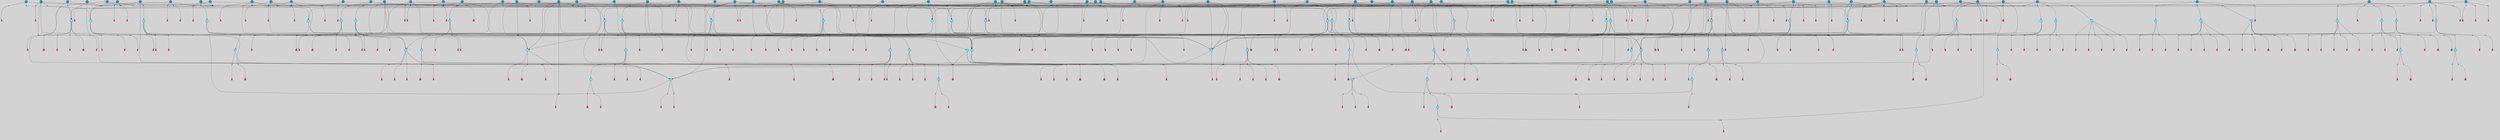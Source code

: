 // File exported with GEGELATI v1.3.1
// On the 2024-04-08 17:24:13
// With the File::TPGGraphDotExporter
digraph{
	graph[pad = "0.212, 0.055" bgcolor = lightgray]
	node[shape=circle style = filled label = ""]
		T3 [fillcolor="#66ddff"]
		T7 [fillcolor="#66ddff"]
		T11 [fillcolor="#66ddff"]
		T27 [fillcolor="#66ddff"]
		T54 [fillcolor="#66ddff"]
		T95 [fillcolor="#66ddff"]
		T129 [fillcolor="#66ddff"]
		T212 [fillcolor="#66ddff"]
		T214 [fillcolor="#66ddff"]
		T242 [fillcolor="#66ddff"]
		T277 [fillcolor="#66ddff"]
		T280 [fillcolor="#1199bb"]
		T282 [fillcolor="#66ddff"]
		T305 [fillcolor="#66ddff"]
		T327 [fillcolor="#66ddff"]
		T328 [fillcolor="#66ddff"]
		T329 [fillcolor="#66ddff"]
		T330 [fillcolor="#66ddff"]
		T331 [fillcolor="#66ddff"]
		T332 [fillcolor="#66ddff"]
		T333 [fillcolor="#1199bb"]
		T334 [fillcolor="#66ddff"]
		T335 [fillcolor="#66ddff"]
		T336 [fillcolor="#66ddff"]
		T337 [fillcolor="#66ddff"]
		T338 [fillcolor="#66ddff"]
		T438 [fillcolor="#66ddff"]
		T439 [fillcolor="#1199bb"]
		T445 [fillcolor="#1199bb"]
		T446 [fillcolor="#1199bb"]
		T448 [fillcolor="#1199bb"]
		T449 [fillcolor="#1199bb"]
		T465 [fillcolor="#66ddff"]
		T478 [fillcolor="#1199bb"]
		T482 [fillcolor="#66ddff"]
		T541 [fillcolor="#66ddff"]
		T580 [fillcolor="#66ddff"]
		T581 [fillcolor="#66ddff"]
		T582 [fillcolor="#66ddff"]
		T48 [fillcolor="#66ddff"]
		T583 [fillcolor="#1199bb"]
		T584 [fillcolor="#66ddff"]
		T585 [fillcolor="#66ddff"]
		T586 [fillcolor="#66ddff"]
		T587 [fillcolor="#66ddff"]
		T588 [fillcolor="#66ddff"]
		T590 [fillcolor="#1199bb"]
		T591 [fillcolor="#1199bb"]
		T627 [fillcolor="#66ddff"]
		T637 [fillcolor="#1199bb"]
		T640 [fillcolor="#66ddff"]
		T641 [fillcolor="#66ddff"]
		T642 [fillcolor="#66ddff"]
		T643 [fillcolor="#66ddff"]
		T644 [fillcolor="#1199bb"]
		T645 [fillcolor="#66ddff"]
		T646 [fillcolor="#66ddff"]
		T609 [fillcolor="#66ddff"]
		T647 [fillcolor="#66ddff"]
		T648 [fillcolor="#1199bb"]
		T651 [fillcolor="#66ddff"]
		T661 [fillcolor="#1199bb"]
		T669 [fillcolor="#1199bb"]
		T675 [fillcolor="#1199bb"]
		T678 [fillcolor="#1199bb"]
		T684 [fillcolor="#1199bb"]
		T686 [fillcolor="#1199bb"]
		T692 [fillcolor="#1199bb"]
		T693 [fillcolor="#1199bb"]
		T698 [fillcolor="#1199bb"]
		T707 [fillcolor="#1199bb"]
		T711 [fillcolor="#66ddff"]
		T712 [fillcolor="#66ddff"]
		T713 [fillcolor="#66ddff"]
		T527 [fillcolor="#66ddff"]
		T714 [fillcolor="#66ddff"]
		T715 [fillcolor="#66ddff"]
		T716 [fillcolor="#66ddff"]
		T717 [fillcolor="#1199bb"]
		T718 [fillcolor="#1199bb"]
		T720 [fillcolor="#1199bb"]
		T721 [fillcolor="#1199bb"]
		T723 [fillcolor="#1199bb"]
		T725 [fillcolor="#1199bb"]
		T731 [fillcolor="#1199bb"]
		T733 [fillcolor="#1199bb"]
		T736 [fillcolor="#1199bb"]
		T737 [fillcolor="#1199bb"]
		T738 [fillcolor="#1199bb"]
		T741 [fillcolor="#1199bb"]
		T744 [fillcolor="#1199bb"]
		T745 [fillcolor="#1199bb"]
		T746 [fillcolor="#1199bb"]
		T747 [fillcolor="#1199bb"]
		T748 [fillcolor="#1199bb"]
		T749 [fillcolor="#1199bb"]
		T750 [fillcolor="#1199bb"]
		T752 [fillcolor="#1199bb"]
		T753 [fillcolor="#1199bb"]
		T754 [fillcolor="#1199bb"]
		T756 [fillcolor="#1199bb"]
		T757 [fillcolor="#1199bb"]
		T758 [fillcolor="#1199bb"]
		T759 [fillcolor="#1199bb"]
		T762 [fillcolor="#1199bb"]
		T763 [fillcolor="#1199bb"]
		T764 [fillcolor="#66ddff"]
		T765 [fillcolor="#66ddff"]
		T766 [fillcolor="#66ddff"]
		T767 [fillcolor="#66ddff"]
		T768 [fillcolor="#66ddff"]
		T769 [fillcolor="#1199bb"]
		T770 [fillcolor="#66ddff"]
		T771 [fillcolor="#66ddff"]
		T772 [fillcolor="#66ddff"]
		T773 [fillcolor="#66ddff"]
		T774 [fillcolor="#66ddff"]
		T776 [fillcolor="#1199bb"]
		T777 [fillcolor="#1199bb"]
		T778 [fillcolor="#1199bb"]
		T780 [fillcolor="#1199bb"]
		T782 [fillcolor="#1199bb"]
		T783 [fillcolor="#1199bb"]
		T785 [fillcolor="#1199bb"]
		T786 [fillcolor="#1199bb"]
		T788 [fillcolor="#1199bb"]
		T789 [fillcolor="#1199bb"]
		T790 [fillcolor="#1199bb"]
		T791 [fillcolor="#1199bb"]
		T792 [fillcolor="#1199bb"]
		T793 [fillcolor="#1199bb"]
		T795 [fillcolor="#1199bb"]
		T796 [fillcolor="#1199bb"]
		T797 [fillcolor="#1199bb"]
		T798 [fillcolor="#1199bb"]
		T801 [fillcolor="#1199bb"]
		T803 [fillcolor="#1199bb"]
		T804 [fillcolor="#1199bb"]
		T805 [fillcolor="#1199bb"]
		T806 [fillcolor="#1199bb"]
		T807 [fillcolor="#1199bb"]
		T808 [fillcolor="#1199bb"]
		P12262 [fillcolor="#cccccc" shape=point] //6|
		I12262 [shape=box style=invis label="6|1&2|6#1|7&#92;n10|7&2|0#1|5&#92;n9|4&0|1#2|2&#92;n8|6&0|0#1|0&#92;n"]
		P12262 -> I12262[style=invis]
		A8551 [fillcolor="#ff3366" shape=box margin=0.03 width=0 height=0 label="3"]
		T3 -> P12262 -> A8551
		P12263 [fillcolor="#cccccc" shape=point] //3|
		I12263 [shape=box style=invis label="7|6&2|4#0|2&#92;n10|3&2|7#1|4&#92;n11|6&0|4#0|1&#92;n7|1&0|0#2|6&#92;n7|6&0|3#2|6&#92;n4|0&2|6#0|1&#92;n4|4&2|5#0|2&#92;n4|6&0|4#2|7&#92;n10|0&2|3#1|5&#92;n2|6&0|5#0|2&#92;n1|0&2|3#0|7&#92;n1|6&2|0#0|5&#92;n6|2&0|1#0|7&#92;n9|2&0|3#2|7&#92;n5|3&0|6#0|6&#92;n1|7&2|5#2|3&#92;n8|1&2|7#0|6&#92;n1|0&2|5#2|1&#92;n7|1&2|2#2|5&#92;n7|4&2|6#0|3&#92;n"]
		P12263 -> I12263[style=invis]
		A8552 [fillcolor="#ff3366" shape=box margin=0.03 width=0 height=0 label="4"]
		T3 -> P12263 -> A8552
		P12264 [fillcolor="#cccccc" shape=point] //-3|
		I12264 [shape=box style=invis label="1|6&2|7#0|7&#92;n10|2&0|7#1|3&#92;n9|6&2|7#2|2&#92;n5|3&0|7#0|7&#92;n1|6&2|3#0|0&#92;n2|3&2|3#2|2&#92;n5|1&2|6#0|6&#92;n"]
		P12264 -> I12264[style=invis]
		A8553 [fillcolor="#ff3366" shape=box margin=0.03 width=0 height=0 label="7"]
		T7 -> P12264 -> A8553
		P12265 [fillcolor="#cccccc" shape=point] //5|
		I12265 [shape=box style=invis label="0|5&2|3#0|1&#92;n0|6&2|1#2|4&#92;n6|2&2|6#0|7&#92;n7|4&0|3#0|1&#92;n5|4&0|7#1|6&#92;n9|1&0|5#2|2&#92;n6|3&2|3#1|7&#92;n11|7&2|4#1|6&#92;n2|5&0|1#0|0&#92;n4|7&0|0#0|2&#92;n6|2&0|6#0|0&#92;n2|1&2|6#2|4&#92;n10|0&2|0#1|0&#92;n6|6&2|4#0|6&#92;n"]
		P12265 -> I12265[style=invis]
		A8554 [fillcolor="#ff3366" shape=box margin=0.03 width=0 height=0 label="8"]
		T7 -> P12265 -> A8554
		P12266 [fillcolor="#cccccc" shape=point] //6|
		I12266 [shape=box style=invis label="3|0&2|7#2|2&#92;n3|2&0|4#2|5&#92;n5|1&0|2#1|0&#92;n8|7&0|1#2|0&#92;n8|5&0|3#0|6&#92;n0|2&0|2#2|3&#92;n1|5&2|5#0|5&#92;n5|6&0|6#0|7&#92;n6|7&0|0#2|6&#92;n1|2&2|3#0|0&#92;n7|7&2|3#0|4&#92;n0|7&2|7#0|6&#92;n1|0&2|2#2|7&#92;n4|4&0|1#0|0&#92;n"]
		P12266 -> I12266[style=invis]
		A8555 [fillcolor="#ff3366" shape=box margin=0.03 width=0 height=0 label="11"]
		T11 -> P12266 -> A8555
		P12267 [fillcolor="#cccccc" shape=point] //-4|
		I12267 [shape=box style=invis label="4|1&0|4#2|6&#92;n1|2&2|2#2|0&#92;n1|2&2|0#0|6&#92;n8|4&2|3#2|5&#92;n5|5&2|1#1|0&#92;n"]
		P12267 -> I12267[style=invis]
		A8556 [fillcolor="#ff3366" shape=box margin=0.03 width=0 height=0 label="12"]
		T11 -> P12267 -> A8556
		P12268 [fillcolor="#cccccc" shape=point] //2|
		I12268 [shape=box style=invis label="9|1&2|3#0|1&#92;n5|2&2|0#2|4&#92;n3|6&2|5#2|7&#92;n7|0&2|5#0|4&#92;n1|2&0|3#0|5&#92;n7|3&2|7#0|0&#92;n"]
		P12268 -> I12268[style=invis]
		A8557 [fillcolor="#ff3366" shape=box margin=0.03 width=0 height=0 label="2"]
		T27 -> P12268 -> A8557
		P12269 [fillcolor="#cccccc" shape=point] //-6|
		I12269 [shape=box style=invis label="7|5&0|4#0|4&#92;n11|0&2|5#2|1&#92;n"]
		P12269 -> I12269[style=invis]
		A8558 [fillcolor="#ff3366" shape=box margin=0.03 width=0 height=0 label="3"]
		T27 -> P12269 -> A8558
		T27 -> P12263
		P12270 [fillcolor="#cccccc" shape=point] //0|
		I12270 [shape=box style=invis label="2|5&0|1#0|6&#92;n6|1&2|2#2|7&#92;n8|0&0|3#1|4&#92;n4|3&2|5#2|4&#92;n8|1&2|4#0|0&#92;n6|6&0|1#2|6&#92;n11|7&2|4#2|5&#92;n6|2&2|4#0|2&#92;n8|5&2|4#2|4&#92;n2|1&2|1#2|2&#92;n2|7&2|5#2|6&#92;n9|7&0|5#0|4&#92;n1|2&0|5#2|6&#92;n4|2&2|3#2|7&#92;n3|3&2|1#0|2&#92;n"]
		P12270 -> I12270[style=invis]
		A8559 [fillcolor="#ff3366" shape=box margin=0.03 width=0 height=0 label="5"]
		T27 -> P12270 -> A8559
		P12271 [fillcolor="#cccccc" shape=point] //0|
		I12271 [shape=box style=invis label="4|0&0|3#2|7&#92;n10|2&0|3#1|7&#92;n3|5&0|2#0|3&#92;n4|5&0|0#2|1&#92;n10|7&2|0#1|2&#92;n5|3&2|3#1|6&#92;n9|5&2|0#0|4&#92;n5|4&2|7#0|2&#92;n10|3&2|7#1|4&#92;n7|2&0|1#2|6&#92;n8|6&0|5#0|5&#92;n8|7&2|3#0|5&#92;n2|6&2|4#0|0&#92;n"]
		P12271 -> I12271[style=invis]
		A8560 [fillcolor="#ff3366" shape=box margin=0.03 width=0 height=0 label="5"]
		T27 -> P12271 -> A8560
		P12272 [fillcolor="#cccccc" shape=point] //8|
		I12272 [shape=box style=invis label="9|0&0|1#2|0&#92;n10|1&2|5#1|4&#92;n8|2&2|6#0|4&#92;n2|4&2|5#2|3&#92;n4|2&2|2#0|2&#92;n7|5&0|2#0|0&#92;n8|2&2|1#1|3&#92;n8|7&0|7#2|1&#92;n1|1&0|0#0|7&#92;n5|6&2|5#1|0&#92;n6|6&2|5#0|0&#92;n11|4&0|3#2|6&#92;n4|2&2|4#0|7&#92;n5|6&0|1#2|0&#92;n11|3&0|2#0|7&#92;n"]
		P12272 -> I12272[style=invis]
		A8561 [fillcolor="#ff3366" shape=box margin=0.03 width=0 height=0 label="6"]
		T54 -> P12272 -> A8561
		P12273 [fillcolor="#cccccc" shape=point] //5|
		I12273 [shape=box style=invis label="3|0&2|0#0|1&#92;n3|0&0|7#0|1&#92;n5|3&0|2#2|6&#92;n4|4&2|4#2|6&#92;n11|2&0|7#1|6&#92;n2|7&2|2#2|5&#92;n9|3&2|6#2|7&#92;n7|7&0|0#0|4&#92;n6|1&2|4#2|3&#92;n5|4&2|0#1|6&#92;n1|3&0|7#0|4&#92;n"]
		P12273 -> I12273[style=invis]
		A8562 [fillcolor="#ff3366" shape=box margin=0.03 width=0 height=0 label="7"]
		T54 -> P12273 -> A8562
		P12274 [fillcolor="#cccccc" shape=point] //-10|
		I12274 [shape=box style=invis label="3|6&0|0#0|4&#92;n4|1&2|4#0|1&#92;n5|1&0|1#0|4&#92;n5|5&2|6#0|5&#92;n6|5&0|6#0|3&#92;n11|1&2|0#0|1&#92;n0|7&2|0#0|3&#92;n1|2&0|6#0|1&#92;n8|0&0|4#2|0&#92;n0|4&0|7#2|7&#92;n7|0&2|7#1|3&#92;n3|1&0|5#2|5&#92;n5|1&0|4#0|3&#92;n2|2&0|2#0|0&#92;n8|3&0|1#0|7&#92;n3|0&0|3#0|5&#92;n7|2&0|5#2|0&#92;n6|3&2|7#1|5&#92;n4|7&2|7#2|1&#92;n"]
		P12274 -> I12274[style=invis]
		A8563 [fillcolor="#ff3366" shape=box margin=0.03 width=0 height=0 label="14"]
		T54 -> P12274 -> A8563
		T54 -> P12265
		P12275 [fillcolor="#cccccc" shape=point] //4|
		I12275 [shape=box style=invis label="4|3&0|6#0|3&#92;n5|7&2|3#2|2&#92;n5|6&0|7#1|2&#92;n1|4&2|6#0|3&#92;n8|4&2|1#2|5&#92;n9|5&2|4#1|4&#92;n2|4&0|5#0|7&#92;n10|0&0|6#1|3&#92;n3|0&0|6#0|2&#92;n2|7&2|7#2|6&#92;n5|2&0|5#1|5&#92;n10|4&2|5#1|7&#92;n4|0&0|4#2|4&#92;n11|1&0|4#2|6&#92;n10|6&2|0#1|4&#92;n9|7&0|3#1|4&#92;n4|5&2|7#0|6&#92;n11|5&2|6#2|3&#92;n0|3&0|5#0|1&#92;n"]
		P12275 -> I12275[style=invis]
		A8564 [fillcolor="#ff3366" shape=box margin=0.03 width=0 height=0 label="13"]
		T95 -> P12275 -> A8564
		P12276 [fillcolor="#cccccc" shape=point] //8|
		I12276 [shape=box style=invis label="9|7&0|5#2|5&#92;n3|3&2|3#0|2&#92;n9|5&2|2#1|0&#92;n2|3&0|6#0|3&#92;n4|4&2|5#2|7&#92;n11|3&2|0#1|5&#92;n6|6&2|1#2|2&#92;n4|6&0|1#2|2&#92;n2|5&2|7#2|2&#92;n7|7&2|2#2|3&#92;n6|5&0|3#2|6&#92;n6|7&0|6#0|2&#92;n"]
		P12276 -> I12276[style=invis]
		A8565 [fillcolor="#ff3366" shape=box margin=0.03 width=0 height=0 label="14"]
		T95 -> P12276 -> A8565
		P12277 [fillcolor="#cccccc" shape=point] //2|
		I12277 [shape=box style=invis label="4|1&0|4#2|6&#92;n5|5&2|1#1|0&#92;n1|0&2|0#0|6&#92;n8|4&2|3#2|5&#92;n"]
		P12277 -> I12277[style=invis]
		T95 -> P12277 -> T11
		P12278 [fillcolor="#cccccc" shape=point] //-9|
		I12278 [shape=box style=invis label="2|0&2|0#2|1&#92;n4|4&2|4#2|6&#92;n9|1&0|3#1|7&#92;n5|3&0|2#2|6&#92;n2|7&2|2#2|5&#92;n5|4&2|0#1|6&#92;n3|0&0|7#0|1&#92;n1|3&0|7#0|4&#92;n11|6&2|2#0|7&#92;n7|7&0|0#0|4&#92;n11|0&0|7#1|6&#92;n9|3&2|6#2|7&#92;n"]
		P12278 -> I12278[style=invis]
		A8566 [fillcolor="#ff3366" shape=box margin=0.03 width=0 height=0 label="7"]
		T95 -> P12278 -> A8566
		P12279 [fillcolor="#cccccc" shape=point] //-8|
		I12279 [shape=box style=invis label="7|5&0|4#2|4&#92;n"]
		P12279 -> I12279[style=invis]
		A8567 [fillcolor="#ff3366" shape=box margin=0.03 width=0 height=0 label="3"]
		T95 -> P12279 -> A8567
		T129 -> P12272
		T129 -> P12273
		P12280 [fillcolor="#cccccc" shape=point] //10|
		I12280 [shape=box style=invis label="4|5&2|7#2|1&#92;n1|7&2|3#0|6&#92;n3|5&2|2#0|3&#92;n10|3&0|7#1|4&#92;n7|1&0|4#2|6&#92;n10|2&0|3#1|7&#92;n9|5&2|0#0|4&#92;n4|0&0|3#2|7&#92;n11|4&2|6#1|2&#92;n5|4&2|7#0|2&#92;n2|6&2|4#0|0&#92;n6|5&0|7#2|1&#92;n5|3&2|3#1|6&#92;n10|7&2|0#1|2&#92;n"]
		P12280 -> I12280[style=invis]
		A8568 [fillcolor="#ff3366" shape=box margin=0.03 width=0 height=0 label="5"]
		T129 -> P12280 -> A8568
		P12281 [fillcolor="#cccccc" shape=point] //5|
		I12281 [shape=box style=invis label="9|4&2|3#1|3&#92;n0|4&2|4#0|5&#92;n6|1&2|6#2|5&#92;n4|0&0|5#2|0&#92;n"]
		P12281 -> I12281[style=invis]
		A8569 [fillcolor="#ff3366" shape=box margin=0.03 width=0 height=0 label="7"]
		T129 -> P12281 -> A8569
		P12282 [fillcolor="#cccccc" shape=point] //6|
		I12282 [shape=box style=invis label="9|4&2|7#0|6&#92;n8|4&0|1#1|0&#92;n1|3&0|0#2|1&#92;n2|4&0|6#2|2&#92;n5|1&2|5#0|7&#92;n3|0&0|3#2|6&#92;n2|2&2|6#0|2&#92;n8|4&0|4#2|2&#92;n5|1&2|4#0|3&#92;n9|4&0|6#0|6&#92;n5|0&2|2#1|5&#92;n11|7&0|0#1|1&#92;n0|4&0|3#0|3&#92;n7|7&2|4#2|5&#92;n1|5&0|1#2|1&#92;n"]
		P12282 -> I12282[style=invis]
		A8570 [fillcolor="#ff3366" shape=box margin=0.03 width=0 height=0 label="1"]
		T129 -> P12282 -> A8570
		P12283 [fillcolor="#cccccc" shape=point] //6|
		I12283 [shape=box style=invis label="9|4&2|7#0|6&#92;n8|4&0|1#1|0&#92;n1|3&0|0#2|1&#92;n2|4&0|6#2|2&#92;n5|1&2|5#0|7&#92;n3|0&0|3#2|6&#92;n2|2&2|6#0|2&#92;n8|4&0|4#2|2&#92;n5|1&2|4#0|3&#92;n9|4&0|6#0|6&#92;n5|0&2|2#1|5&#92;n11|7&0|0#1|1&#92;n0|4&0|3#0|3&#92;n7|7&2|4#2|5&#92;n1|5&0|1#2|1&#92;n"]
		P12283 -> I12283[style=invis]
		A8571 [fillcolor="#ff3366" shape=box margin=0.03 width=0 height=0 label="1"]
		T212 -> P12283 -> A8571
		P12284 [fillcolor="#cccccc" shape=point] //10|
		I12284 [shape=box style=invis label="4|5&2|7#2|1&#92;n1|7&2|3#0|6&#92;n3|5&2|2#0|3&#92;n10|3&0|7#1|4&#92;n7|1&0|4#2|6&#92;n10|2&0|3#1|7&#92;n9|5&2|0#0|4&#92;n4|0&0|3#2|7&#92;n11|4&2|6#1|2&#92;n5|4&2|7#0|2&#92;n2|6&2|4#0|0&#92;n6|5&0|7#2|1&#92;n5|3&2|3#1|6&#92;n10|7&2|0#1|2&#92;n"]
		P12284 -> I12284[style=invis]
		A8572 [fillcolor="#ff3366" shape=box margin=0.03 width=0 height=0 label="5"]
		T212 -> P12284 -> A8572
		P12285 [fillcolor="#cccccc" shape=point] //8|
		I12285 [shape=box style=invis label="9|0&0|1#2|0&#92;n10|1&2|5#1|4&#92;n8|2&2|6#0|4&#92;n2|4&2|5#2|3&#92;n4|2&2|2#0|2&#92;n7|5&0|2#0|0&#92;n8|2&2|1#1|3&#92;n8|7&0|7#2|1&#92;n1|1&0|0#0|7&#92;n5|6&2|5#1|0&#92;n6|6&2|5#0|0&#92;n11|4&0|3#2|6&#92;n4|2&2|4#0|7&#92;n5|6&0|1#2|0&#92;n11|3&0|2#0|7&#92;n"]
		P12285 -> I12285[style=invis]
		A8573 [fillcolor="#ff3366" shape=box margin=0.03 width=0 height=0 label="6"]
		T212 -> P12285 -> A8573
		P12286 [fillcolor="#cccccc" shape=point] //5|
		I12286 [shape=box style=invis label="3|0&2|0#0|1&#92;n3|0&0|7#0|1&#92;n5|3&0|2#2|6&#92;n4|4&2|4#2|6&#92;n11|2&0|7#1|6&#92;n2|7&2|2#2|5&#92;n9|3&2|6#2|7&#92;n7|7&0|0#0|4&#92;n6|1&2|4#2|3&#92;n5|4&2|0#1|6&#92;n1|3&0|7#0|4&#92;n"]
		P12286 -> I12286[style=invis]
		A8574 [fillcolor="#ff3366" shape=box margin=0.03 width=0 height=0 label="7"]
		T212 -> P12286 -> A8574
		P12287 [fillcolor="#cccccc" shape=point] //5|
		I12287 [shape=box style=invis label="9|4&2|3#1|3&#92;n0|4&2|4#0|5&#92;n6|1&2|6#2|5&#92;n4|0&0|5#2|0&#92;n"]
		P12287 -> I12287[style=invis]
		A8575 [fillcolor="#ff3366" shape=box margin=0.03 width=0 height=0 label="7"]
		T212 -> P12287 -> A8575
		P12288 [fillcolor="#cccccc" shape=point] //6|
		I12288 [shape=box style=invis label="9|4&2|7#0|6&#92;n8|4&0|1#1|0&#92;n1|3&0|0#2|1&#92;n2|4&0|6#2|2&#92;n5|1&2|5#0|7&#92;n3|0&0|3#2|6&#92;n2|2&2|6#0|2&#92;n8|4&0|4#2|2&#92;n5|1&2|4#0|3&#92;n9|4&0|6#0|6&#92;n5|0&2|2#1|5&#92;n11|7&0|0#1|1&#92;n0|4&0|3#0|3&#92;n7|7&2|4#2|5&#92;n1|5&0|1#2|1&#92;n"]
		P12288 -> I12288[style=invis]
		A8576 [fillcolor="#ff3366" shape=box margin=0.03 width=0 height=0 label="1"]
		T214 -> P12288 -> A8576
		P12289 [fillcolor="#cccccc" shape=point] //10|
		I12289 [shape=box style=invis label="4|5&2|7#2|1&#92;n1|7&2|3#0|6&#92;n3|5&2|2#0|3&#92;n10|3&0|7#1|4&#92;n7|1&0|4#2|6&#92;n10|2&0|3#1|7&#92;n9|5&2|0#0|4&#92;n4|0&0|3#2|7&#92;n11|4&2|6#1|2&#92;n5|4&2|7#0|2&#92;n2|6&2|4#0|0&#92;n6|5&0|7#2|1&#92;n5|3&2|3#1|6&#92;n10|7&2|0#1|2&#92;n"]
		P12289 -> I12289[style=invis]
		A8577 [fillcolor="#ff3366" shape=box margin=0.03 width=0 height=0 label="5"]
		T214 -> P12289 -> A8577
		P12290 [fillcolor="#cccccc" shape=point] //5|
		I12290 [shape=box style=invis label="3|0&2|0#0|1&#92;n3|0&0|7#0|1&#92;n5|3&0|2#2|6&#92;n4|4&2|4#2|6&#92;n11|2&0|7#1|6&#92;n2|7&2|2#2|5&#92;n9|3&2|6#2|7&#92;n7|7&0|0#0|4&#92;n6|1&2|4#2|3&#92;n5|4&2|0#1|6&#92;n1|3&0|7#0|4&#92;n"]
		P12290 -> I12290[style=invis]
		A8578 [fillcolor="#ff3366" shape=box margin=0.03 width=0 height=0 label="7"]
		T214 -> P12290 -> A8578
		P12291 [fillcolor="#cccccc" shape=point] //8|
		I12291 [shape=box style=invis label="9|0&0|1#2|0&#92;n10|1&2|5#1|4&#92;n8|2&2|6#0|4&#92;n2|4&2|5#2|3&#92;n4|2&2|2#0|2&#92;n7|5&0|2#0|0&#92;n8|2&2|1#1|3&#92;n8|7&0|7#2|1&#92;n1|1&0|0#0|7&#92;n5|6&2|5#1|0&#92;n6|6&2|5#0|0&#92;n11|4&0|3#2|6&#92;n4|2&2|4#0|7&#92;n5|6&0|1#2|0&#92;n11|3&0|2#0|7&#92;n"]
		P12291 -> I12291[style=invis]
		A8579 [fillcolor="#ff3366" shape=box margin=0.03 width=0 height=0 label="6"]
		T214 -> P12291 -> A8579
		P12292 [fillcolor="#cccccc" shape=point] //5|
		I12292 [shape=box style=invis label="9|4&2|3#1|3&#92;n0|4&2|4#0|5&#92;n6|1&2|6#2|5&#92;n4|0&0|5#2|0&#92;n"]
		P12292 -> I12292[style=invis]
		A8580 [fillcolor="#ff3366" shape=box margin=0.03 width=0 height=0 label="7"]
		T214 -> P12292 -> A8580
		P12293 [fillcolor="#cccccc" shape=point] //5|
		I12293 [shape=box style=invis label="1|6&2|7#0|7&#92;n9|2&2|7#2|2&#92;n10|2&0|7#1|3&#92;n5|3&0|7#0|7&#92;n7|0&2|7#2|2&#92;n1|6&2|3#0|0&#92;n2|3&2|3#2|2&#92;n"]
		P12293 -> I12293[style=invis]
		A8581 [fillcolor="#ff3366" shape=box margin=0.03 width=0 height=0 label="7"]
		T242 -> P12293 -> A8581
		P12294 [fillcolor="#cccccc" shape=point] //-8|
		I12294 [shape=box style=invis label="7|5&0|2#2|1&#92;n1|0&2|6#0|0&#92;n7|1&2|6#1|1&#92;n8|7&0|3#1|6&#92;n3|7&2|3#2|4&#92;n"]
		P12294 -> I12294[style=invis]
		A8582 [fillcolor="#ff3366" shape=box margin=0.03 width=0 height=0 label="2"]
		T242 -> P12294 -> A8582
		P12295 [fillcolor="#cccccc" shape=point] //-3|
		I12295 [shape=box style=invis label="1|1&2|1#0|1&#92;n1|4&0|0#2|4&#92;n11|0&2|3#0|2&#92;n11|6&0|4#0|1&#92;n5|2&0|6#1|5&#92;n3|7&2|6#2|7&#92;n7|7&0|1#2|1&#92;n9|5&2|2#2|0&#92;n6|5&2|6#1|4&#92;n0|7&0|5#2|4&#92;n8|1&0|0#2|3&#92;n0|5&0|3#0|5&#92;n2|0&2|4#0|5&#92;n7|5&2|7#1|3&#92;n8|3&0|0#1|2&#92;n"]
		P12295 -> I12295[style=invis]
		A8583 [fillcolor="#ff3366" shape=box margin=0.03 width=0 height=0 label="1"]
		T242 -> P12295 -> A8583
		P12296 [fillcolor="#cccccc" shape=point] //-9|
		I12296 [shape=box style=invis label="4|7&0|0#0|2&#92;n6|2&0|1#0|0&#92;n6|2&2|6#0|7&#92;n9|0&2|7#1|1&#92;n7|4&0|3#0|1&#92;n10|6&2|1#1|1&#92;n9|1&0|5#2|2&#92;n5|4&0|7#2|6&#92;n2|5&0|1#0|0&#92;n0|5&2|5#0|1&#92;n11|7&2|4#1|6&#92;n2|1&2|6#2|4&#92;n10|0&0|0#1|0&#92;n6|6&2|4#0|6&#92;n"]
		P12296 -> I12296[style=invis]
		T277 -> P12296 -> T214
		P12297 [fillcolor="#cccccc" shape=point] //7|
		I12297 [shape=box style=invis label="7|4&2|7#0|4&#92;n4|6&0|1#2|5&#92;n2|1&2|3#0|0&#92;n4|3&2|0#0|1&#92;n0|0&2|7#2|7&#92;n7|7&0|5#2|3&#92;n5|0&2|1#2|2&#92;n10|0&0|4#1|2&#92;n4|4&0|7#0|0&#92;n6|7&0|2#0|1&#92;n1|4&2|5#0|4&#92;n"]
		P12297 -> I12297[style=invis]
		A8584 [fillcolor="#ff3366" shape=box margin=0.03 width=0 height=0 label="0"]
		T277 -> P12297 -> A8584
		P12298 [fillcolor="#cccccc" shape=point] //1|
		I12298 [shape=box style=invis label="5|1&0|6#2|7&#92;n2|4&0|4#2|2&#92;n0|6&0|5#0|4&#92;n10|6&2|5#1|6&#92;n9|3&0|1#1|7&#92;n10|3&2|2#1|0&#92;n5|0&0|0#2|1&#92;n11|3&2|3#1|5&#92;n10|3&0|1#1|0&#92;n2|4&0|1#0|1&#92;n0|2&0|3#2|4&#92;n9|2&2|1#2|5&#92;n11|7&2|6#2|6&#92;n"]
		P12298 -> I12298[style=invis]
		T277 -> P12298 -> T7
		P12299 [fillcolor="#cccccc" shape=point] //6|
		I12299 [shape=box style=invis label="7|0&2|5#1|2&#92;n10|6&2|1#1|3&#92;n7|5&0|2#0|7&#92;n10|7&0|1#1|5&#92;n4|6&2|5#0|5&#92;n4|4&0|7#2|7&#92;n"]
		P12299 -> I12299[style=invis]
		A8585 [fillcolor="#ff3366" shape=box margin=0.03 width=0 height=0 label="7"]
		T277 -> P12299 -> A8585
		P12300 [fillcolor="#cccccc" shape=point] //-2|
		I12300 [shape=box style=invis label="3|0&2|0#0|1&#92;n4|1&0|3#2|2&#92;n11|2&0|7#1|6&#92;n8|7&2|4#0|5&#92;n6|1&2|4#1|3&#92;n4|4&2|4#2|6&#92;n3|0&0|7#0|1&#92;n9|3&2|6#2|7&#92;n7|7&0|0#0|4&#92;n5|3&0|2#2|6&#92;n5|4&2|0#1|6&#92;n1|3&0|7#0|4&#92;n"]
		P12300 -> I12300[style=invis]
		A8586 [fillcolor="#ff3366" shape=box margin=0.03 width=0 height=0 label="7"]
		T277 -> P12300 -> A8586
		T280 -> P12275
		P12301 [fillcolor="#cccccc" shape=point] //1|
		I12301 [shape=box style=invis label="0|4&0|1#0|1&#92;n10|5&2|5#1|6&#92;n7|7&2|5#2|2&#92;n9|5&0|7#2|7&#92;n8|4&0|3#2|7&#92;n11|0&2|3#0|5&#92;n7|0&0|0#0|1&#92;n4|2&0|4#0|5&#92;n5|1&0|6#2|7&#92;n11|3&0|7#1|3&#92;n"]
		P12301 -> I12301[style=invis]
		T280 -> P12301 -> T7
		P12302 [fillcolor="#cccccc" shape=point] //-3|
		I12302 [shape=box style=invis label="4|5&0|0#0|0&#92;n4|7&0|0#0|2&#92;n0|6&2|1#2|4&#92;n9|1&0|5#2|2&#92;n10|0&2|0#1|0&#92;n6|6&2|4#0|6&#92;n2|5&0|1#0|0&#92;n6|3&2|3#1|7&#92;n11|7&2|4#1|6&#92;n6|2&2|6#0|1&#92;n6|2&0|0#0|0&#92;n9|1&2|6#2|4&#92;n10|4&0|3#1|1&#92;n5|4&2|7#1|6&#92;n"]
		P12302 -> I12302[style=invis]
		T280 -> P12302 -> T95
		P12303 [fillcolor="#cccccc" shape=point] //-4|
		I12303 [shape=box style=invis label="5|5&2|1#1|0&#92;n4|1&0|4#2|6&#92;n2|4&2|3#2|5&#92;n1|0&2|0#2|6&#92;n1|4&2|5#0|7&#92;n"]
		P12303 -> I12303[style=invis]
		T282 -> P12303 -> T11
		P12304 [fillcolor="#cccccc" shape=point] //5|
		I12304 [shape=box style=invis label="3|0&2|0#2|1&#92;n3|0&0|7#0|1&#92;n5|3&0|2#2|6&#92;n4|4&2|4#2|6&#92;n5|4&2|0#1|6&#92;n2|7&2|2#2|5&#92;n1|3&0|7#0|4&#92;n11|6&2|2#0|7&#92;n7|7&0|0#0|4&#92;n6|1&2|4#2|3&#92;n11|0&0|7#1|6&#92;n9|3&2|6#2|7&#92;n"]
		P12304 -> I12304[style=invis]
		A8587 [fillcolor="#ff3366" shape=box margin=0.03 width=0 height=0 label="7"]
		T282 -> P12304 -> A8587
		P12305 [fillcolor="#cccccc" shape=point] //10|
		I12305 [shape=box style=invis label="6|6&2|5#0|4&#92;n1|0&0|5#2|3&#92;n10|5&2|5#1|5&#92;n10|6&2|1#1|0&#92;n9|6&2|3#0|3&#92;n9|6&2|2#2|1&#92;n7|5&2|2#0|7&#92;n"]
		P12305 -> I12305[style=invis]
		A8588 [fillcolor="#ff3366" shape=box margin=0.03 width=0 height=0 label="7"]
		T282 -> P12305 -> A8588
		T282 -> P12279
		P12306 [fillcolor="#cccccc" shape=point] //2|
		I12306 [shape=box style=invis label="0|3&0|0#2|7&#92;n3|6&2|5#2|5&#92;n7|4&0|0#1|1&#92;n4|1&0|0#0|6&#92;n1|6&0|2#0|1&#92;n8|6&0|2#2|4&#92;n4|4&2|4#0|3&#92;n1|0&2|4#0|1&#92;n9|2&2|3#0|7&#92;n10|5&2|2#1|1&#92;n10|6&0|1#1|2&#92;n3|3&2|2#0|5&#92;n11|3&0|2#1|0&#92;n4|5&0|6#0|4&#92;n0|7&0|6#2|2&#92;n3|2&0|5#0|1&#92;n"]
		P12306 -> I12306[style=invis]
		A8589 [fillcolor="#ff3366" shape=box margin=0.03 width=0 height=0 label="1"]
		T282 -> P12306 -> A8589
		P12307 [fillcolor="#cccccc" shape=point] //7|
		I12307 [shape=box style=invis label="7|0&2|1#2|0&#92;n9|7&2|1#1|7&#92;n8|2&0|1#1|0&#92;n6|6&0|2#1|1&#92;n2|2&0|5#0|0&#92;n5|7&0|0#2|1&#92;n5|1&2|5#1|5&#92;n4|7&2|4#2|3&#92;n10|5&2|2#1|5&#92;n1|3&2|2#2|0&#92;n10|2&2|6#1|5&#92;n"]
		P12307 -> I12307[style=invis]
		A8590 [fillcolor="#ff3366" shape=box margin=0.03 width=0 height=0 label="1"]
		T305 -> P12307 -> A8590
		P12308 [fillcolor="#cccccc" shape=point] //4|
		I12308 [shape=box style=invis label="7|1&2|6#1|3&#92;n10|1&0|3#1|6&#92;n8|5&2|3#2|1&#92;n11|5&0|0#2|6&#92;n4|1&0|6#0|0&#92;n11|1&0|2#0|3&#92;n2|0&2|1#0|7&#92;n"]
		P12308 -> I12308[style=invis]
		A8591 [fillcolor="#ff3366" shape=box margin=0.03 width=0 height=0 label="2"]
		T305 -> P12308 -> A8591
		P12309 [fillcolor="#cccccc" shape=point] //2|
		I12309 [shape=box style=invis label="10|4&0|5#1|0&#92;n8|1&0|7#1|4&#92;n3|0&2|3#0|1&#92;n0|3&0|3#0|2&#92;n"]
		P12309 -> I12309[style=invis]
		T305 -> P12309 -> T242
		P12310 [fillcolor="#cccccc" shape=point] //6|
		I12310 [shape=box style=invis label="10|4&2|6#1|2&#92;n8|4&0|1#1|0&#92;n0|4&2|6#0|0&#92;n8|4&2|5#2|1&#92;n7|5&2|5#1|0&#92;n3|6&0|6#2|2&#92;n1|7&0|7#0|5&#92;n2|0&0|7#2|4&#92;n2|6&2|2#0|0&#92;n0|7&2|7#0|7&#92;n11|6&0|4#2|2&#92;n5|5&0|0#0|1&#92;n10|1&0|0#1|0&#92;n7|3&0|1#2|5&#92;n9|2&2|7#1|5&#92;n9|4&2|6#2|7&#92;n1|6&2|4#2|2&#92;n3|3&2|2#0|7&#92;n1|6&2|0#0|0&#92;n6|4&2|6#1|0&#92;n"]
		P12310 -> I12310[style=invis]
		A8592 [fillcolor="#ff3366" shape=box margin=0.03 width=0 height=0 label="1"]
		T305 -> P12310 -> A8592
		P12311 [fillcolor="#cccccc" shape=point] //9|
		I12311 [shape=box style=invis label="0|6&2|1#2|3&#92;n7|4&0|3#0|1&#92;n0|5&2|3#0|1&#92;n9|1&0|5#2|2&#92;n6|6&2|3#1|7&#92;n11|7&2|4#1|6&#92;n2|5&0|1#0|0&#92;n7|5&2|3#1|1&#92;n5|4&0|7#1|6&#92;n4|7&0|0#0|2&#92;n2|1&2|6#2|4&#92;n10|0&2|7#1|0&#92;n6|6&2|4#0|6&#92;n"]
		P12311 -> I12311[style=invis]
		A8593 [fillcolor="#ff3366" shape=box margin=0.03 width=0 height=0 label="8"]
		T305 -> P12311 -> A8593
		P12312 [fillcolor="#cccccc" shape=point] //-4|
		I12312 [shape=box style=invis label="4|1&0|4#2|6&#92;n1|2&2|2#2|0&#92;n1|2&2|0#0|6&#92;n8|4&2|3#2|5&#92;n5|5&2|1#1|0&#92;n"]
		P12312 -> I12312[style=invis]
		A8594 [fillcolor="#ff3366" shape=box margin=0.03 width=0 height=0 label="12"]
		T330 -> P12312 -> A8594
		P12313 [fillcolor="#cccccc" shape=point] //6|
		I12313 [shape=box style=invis label="3|0&2|7#2|2&#92;n3|2&0|4#2|5&#92;n5|1&0|2#1|0&#92;n8|7&0|1#2|0&#92;n8|5&0|3#0|6&#92;n0|2&0|2#2|3&#92;n1|5&2|5#0|5&#92;n5|6&0|6#0|7&#92;n6|7&0|0#2|6&#92;n1|2&2|3#0|0&#92;n7|7&2|3#0|4&#92;n0|7&2|7#0|6&#92;n1|0&2|2#2|7&#92;n4|4&0|1#0|0&#92;n"]
		P12313 -> I12313[style=invis]
		A8595 [fillcolor="#ff3366" shape=box margin=0.03 width=0 height=0 label="11"]
		T330 -> P12313 -> A8595
		P12314 [fillcolor="#cccccc" shape=point] //-3|
		I12314 [shape=box style=invis label="8|1&2|3#0|5&#92;n0|6&0|5#0|5&#92;n3|7&2|1#0|6&#92;n3|5&0|1#0|0&#92;n9|5&2|0#0|4&#92;n3|5&0|2#0|3&#92;n10|6&2|4#1|0&#92;n9|4&2|7#2|6&#92;n1|7&2|5#2|2&#92;n"]
		P12314 -> I12314[style=invis]
		A8596 [fillcolor="#ff3366" shape=box margin=0.03 width=0 height=0 label="5"]
		T332 -> P12314 -> A8596
		P12315 [fillcolor="#cccccc" shape=point] //-2|
		I12315 [shape=box style=invis label="11|7&2|0#1|7&#92;n4|3&0|1#2|5&#92;n0|4&2|4#2|7&#92;n1|6&0|0#0|4&#92;n4|0&0|0#0|5&#92;n0|6&2|3#2|0&#92;n9|6&2|5#1|3&#92;n0|7&2|1#2|5&#92;n4|4&0|5#0|1&#92;n10|4&0|0#1|0&#92;n"]
		P12315 -> I12315[style=invis]
		A8597 [fillcolor="#ff3366" shape=box margin=0.03 width=0 height=0 label="12"]
		T328 -> P12315 -> A8597
		P12316 [fillcolor="#cccccc" shape=point] //-3|
		I12316 [shape=box style=invis label="1|6&2|7#0|7&#92;n10|2&0|7#1|3&#92;n9|6&2|7#2|2&#92;n5|3&0|7#0|7&#92;n1|6&2|3#0|0&#92;n2|3&2|3#2|2&#92;n5|1&2|6#0|6&#92;n"]
		P12316 -> I12316[style=invis]
		A8598 [fillcolor="#ff3366" shape=box margin=0.03 width=0 height=0 label="7"]
		T331 -> P12316 -> A8598
		P12317 [fillcolor="#cccccc" shape=point] //-3|
		I12317 [shape=box style=invis label="7|2&2|4#0|2&#92;n4|1&2|6#0|1&#92;n11|6&0|4#0|1&#92;n7|1&0|0#2|6&#92;n6|2&0|1#0|7&#92;n10|3&2|7#1|4&#92;n3|5&2|3#0|1&#92;n4|4&2|5#0|2&#92;n4|6&0|4#2|7&#92;n2|5&0|5#0|2&#92;n10|0&2|3#1|4&#92;n0|1&2|7#0|6&#92;n7|6&0|3#2|6&#92;n1|3&0|6#2|0&#92;n5|3&0|6#0|6&#92;n1|4&2|5#2|3&#92;n1|6&2|0#0|5&#92;n9|2&0|3#2|7&#92;n7|1&2|2#2|5&#92;n"]
		P12317 -> I12317[style=invis]
		T328 -> P12317 -> T329
		P12318 [fillcolor="#cccccc" shape=point] //-3|
		I12318 [shape=box style=invis label="3|7&0|0#0|2&#92;n11|5&0|1#1|1&#92;n4|1&0|6#2|6&#92;n4|0&0|1#0|5&#92;n"]
		P12318 -> I12318[style=invis]
		T329 -> P12318 -> T327
		P12319 [fillcolor="#cccccc" shape=point] //1|
		I12319 [shape=box style=invis label="5|1&0|6#2|7&#92;n2|4&0|4#2|2&#92;n0|6&0|5#0|4&#92;n10|6&2|5#1|6&#92;n9|3&0|1#1|7&#92;n10|3&2|2#1|0&#92;n5|0&0|0#2|1&#92;n11|3&2|3#1|5&#92;n10|3&0|1#1|0&#92;n2|4&0|1#0|1&#92;n0|2&0|3#2|4&#92;n9|2&2|1#2|5&#92;n11|7&2|6#2|6&#92;n"]
		P12319 -> I12319[style=invis]
		T327 -> P12319 -> T331
		P12320 [fillcolor="#cccccc" shape=point] //5|
		I12320 [shape=box style=invis label="10|4&2|6#1|2&#92;n8|4&0|1#1|0&#92;n0|4&2|6#0|0&#92;n8|4&2|5#2|1&#92;n7|5&2|5#1|0&#92;n3|6&0|6#2|2&#92;n1|7&0|7#0|5&#92;n2|0&0|7#2|4&#92;n9|4&2|6#2|7&#92;n2|6&2|2#0|0&#92;n11|7&2|7#0|7&#92;n5|5&0|0#0|1&#92;n10|1&0|0#1|0&#92;n7|3&0|1#2|5&#92;n9|2&2|7#1|5&#92;n9|0&2|5#1|2&#92;n1|6&2|4#2|2&#92;n3|3&2|2#0|7&#92;n1|6&2|0#0|0&#92;n6|4&2|6#1|0&#92;n"]
		P12320 -> I12320[style=invis]
		A8599 [fillcolor="#ff3366" shape=box margin=0.03 width=0 height=0 label="1"]
		T329 -> P12320 -> A8599
		P12321 [fillcolor="#cccccc" shape=point] //5|
		I12321 [shape=box style=invis label="0|5&2|3#0|1&#92;n0|6&2|1#2|4&#92;n6|2&2|6#0|7&#92;n7|4&0|3#0|1&#92;n5|4&0|7#1|6&#92;n9|1&0|5#2|2&#92;n6|3&2|3#1|7&#92;n11|7&2|4#1|6&#92;n2|5&0|1#0|0&#92;n4|7&0|0#0|2&#92;n6|2&0|6#0|0&#92;n2|1&2|6#2|4&#92;n10|0&2|0#1|0&#92;n6|6&2|4#0|6&#92;n"]
		P12321 -> I12321[style=invis]
		A8600 [fillcolor="#ff3366" shape=box margin=0.03 width=0 height=0 label="8"]
		T331 -> P12321 -> A8600
		P12322 [fillcolor="#cccccc" shape=point] //-2|
		I12322 [shape=box style=invis label="4|1&0|4#0|3&#92;n4|2&0|5#2|0&#92;n5|5&2|6#0|5&#92;n1|4&0|1#0|2&#92;n6|3&2|7#1|5&#92;n0|4&2|0#0|3&#92;n8|5&2|5#1|2&#92;n10|7&2|7#1|1&#92;n3|4&0|0#2|1&#92;n3|6&2|5#2|5&#92;n8|3&0|1#0|7&#92;n10|0&2|7#1|3&#92;n4|1&2|4#0|1&#92;n9|3&2|0#0|4&#92;n3|6&2|0#0|4&#92;n1|2&0|6#2|1&#92;n4|0&2|1#2|2&#92;n"]
		P12322 -> I12322[style=invis]
		A8601 [fillcolor="#ff3366" shape=box margin=0.03 width=0 height=0 label="14"]
		T327 -> P12322 -> A8601
		P12323 [fillcolor="#cccccc" shape=point] //5|
		I12323 [shape=box style=invis label="8|1&2|6#0|6&#92;n3|0&0|7#0|1&#92;n11|3&0|2#2|6&#92;n4|4&2|4#2|6&#92;n11|2&0|7#1|6&#92;n2|7&2|2#2|5&#92;n7|7&0|0#0|4&#92;n6|1&2|4#2|3&#92;n5|4&2|0#1|6&#92;n3|0&2|0#0|1&#92;n1|3&0|7#0|4&#92;n"]
		P12323 -> I12323[style=invis]
		A8602 [fillcolor="#ff3366" shape=box margin=0.03 width=0 height=0 label="7"]
		T329 -> P12323 -> A8602
		P12324 [fillcolor="#cccccc" shape=point] //5|
		I12324 [shape=box style=invis label="3|0&2|0#0|1&#92;n3|0&0|7#0|1&#92;n5|3&0|2#2|6&#92;n4|4&2|4#2|6&#92;n11|2&0|7#1|6&#92;n2|7&2|2#2|5&#92;n9|3&2|6#2|7&#92;n7|7&0|0#0|4&#92;n6|1&2|4#2|3&#92;n5|4&2|0#1|6&#92;n1|3&0|7#0|4&#92;n"]
		P12324 -> I12324[style=invis]
		A8603 [fillcolor="#ff3366" shape=box margin=0.03 width=0 height=0 label="7"]
		T327 -> P12324 -> A8603
		P12325 [fillcolor="#cccccc" shape=point] //2|
		I12325 [shape=box style=invis label="4|1&0|4#2|6&#92;n5|5&2|1#1|0&#92;n1|0&2|0#0|6&#92;n8|4&2|3#2|5&#92;n"]
		P12325 -> I12325[style=invis]
		T328 -> P12325 -> T330
		P12326 [fillcolor="#cccccc" shape=point] //0|
		I12326 [shape=box style=invis label="2|5&0|1#0|6&#92;n6|1&2|2#2|7&#92;n8|0&0|3#1|4&#92;n4|3&2|5#2|4&#92;n8|1&2|4#0|0&#92;n6|6&0|1#2|6&#92;n11|7&2|4#2|5&#92;n6|2&2|4#0|2&#92;n8|5&2|4#2|4&#92;n2|1&2|1#2|2&#92;n2|7&2|5#2|6&#92;n9|7&0|5#0|4&#92;n1|2&0|5#2|6&#92;n4|2&2|3#2|7&#92;n3|3&2|1#0|2&#92;n"]
		P12326 -> I12326[style=invis]
		A8604 [fillcolor="#ff3366" shape=box margin=0.03 width=0 height=0 label="5"]
		T332 -> P12326 -> A8604
		P12327 [fillcolor="#cccccc" shape=point] //7|
		I12327 [shape=box style=invis label="7|0&2|1#2|0&#92;n9|7&2|1#1|7&#92;n8|2&0|1#1|0&#92;n6|6&0|2#1|1&#92;n2|2&0|5#0|0&#92;n5|7&0|0#2|1&#92;n5|1&2|5#1|5&#92;n4|7&2|4#2|3&#92;n10|5&2|2#1|5&#92;n1|3&2|2#2|0&#92;n10|2&2|6#1|5&#92;n"]
		P12327 -> I12327[style=invis]
		A8605 [fillcolor="#ff3366" shape=box margin=0.03 width=0 height=0 label="1"]
		T329 -> P12327 -> A8605
		P12328 [fillcolor="#cccccc" shape=point] //7|
		I12328 [shape=box style=invis label="6|1&2|6#2|7&#92;n7|0&2|4#2|3&#92;n3|3&0|7#0|6&#92;n5|4&0|2#2|4&#92;n8|5&2|6#2|7&#92;n0|0&2|3#0|3&#92;n5|4&2|4#2|6&#92;n"]
		P12328 -> I12328[style=invis]
		T329 -> P12328 -> T332
		P12329 [fillcolor="#cccccc" shape=point] //7|
		I12329 [shape=box style=invis label="0|2&2|4#2|6&#92;n5|3&0|6#0|1&#92;n4|7&2|6#0|5&#92;n7|6&0|7#0|5&#92;n10|7&2|2#1|1&#92;n"]
		P12329 -> I12329[style=invis]
		A8606 [fillcolor="#ff3366" shape=box margin=0.03 width=0 height=0 label="4"]
		T332 -> P12329 -> A8606
		P12330 [fillcolor="#cccccc" shape=point] //-4|
		I12330 [shape=box style=invis label="4|1&0|4#2|6&#92;n1|2&2|2#2|0&#92;n1|2&2|0#0|6&#92;n8|4&2|3#2|5&#92;n5|5&2|1#1|0&#92;n"]
		P12330 -> I12330[style=invis]
		A8607 [fillcolor="#ff3366" shape=box margin=0.03 width=0 height=0 label="12"]
		T338 -> P12330 -> A8607
		P12331 [fillcolor="#cccccc" shape=point] //6|
		I12331 [shape=box style=invis label="3|0&2|7#2|2&#92;n3|2&0|4#2|5&#92;n5|1&0|2#1|0&#92;n8|7&0|1#2|0&#92;n8|5&0|3#0|6&#92;n0|2&0|2#2|3&#92;n1|5&2|5#0|5&#92;n5|6&0|6#0|7&#92;n6|7&0|0#2|6&#92;n1|2&2|3#0|0&#92;n7|7&2|3#0|4&#92;n0|7&2|7#0|6&#92;n1|0&2|2#2|7&#92;n4|4&0|1#0|0&#92;n"]
		P12331 -> I12331[style=invis]
		A8608 [fillcolor="#ff3366" shape=box margin=0.03 width=0 height=0 label="11"]
		T338 -> P12331 -> A8608
		P12332 [fillcolor="#cccccc" shape=point] //2|
		I12332 [shape=box style=invis label="4|1&0|4#2|6&#92;n5|5&2|1#1|0&#92;n1|0&2|0#0|6&#92;n8|4&2|3#2|5&#92;n"]
		P12332 -> I12332[style=invis]
		T333 -> P12332 -> T338
		P12333 [fillcolor="#cccccc" shape=point] //-3|
		I12333 [shape=box style=invis label="8|1&2|3#0|5&#92;n0|6&0|5#0|5&#92;n3|7&2|1#0|6&#92;n3|5&0|1#0|0&#92;n9|5&2|0#0|4&#92;n3|5&0|2#0|3&#92;n10|6&2|4#1|0&#92;n9|4&2|7#2|6&#92;n1|7&2|5#2|2&#92;n"]
		P12333 -> I12333[style=invis]
		A8609 [fillcolor="#ff3366" shape=box margin=0.03 width=0 height=0 label="5"]
		T337 -> P12333 -> A8609
		P12334 [fillcolor="#cccccc" shape=point] //-2|
		I12334 [shape=box style=invis label="11|7&2|0#1|7&#92;n4|3&0|1#2|5&#92;n0|4&2|4#2|7&#92;n1|6&0|0#0|4&#92;n4|0&0|0#0|5&#92;n0|6&2|3#2|0&#92;n9|6&2|5#1|3&#92;n0|7&2|1#2|5&#92;n4|4&0|5#0|1&#92;n10|4&0|0#1|0&#92;n"]
		P12334 -> I12334[style=invis]
		A8610 [fillcolor="#ff3366" shape=box margin=0.03 width=0 height=0 label="12"]
		T333 -> P12334 -> A8610
		P12335 [fillcolor="#cccccc" shape=point] //7|
		I12335 [shape=box style=invis label="7|0&2|1#2|0&#92;n9|7&2|1#1|7&#92;n8|2&0|1#1|0&#92;n6|6&0|2#1|1&#92;n2|2&0|5#0|0&#92;n5|7&0|0#2|1&#92;n5|1&2|5#1|5&#92;n4|7&2|4#2|3&#92;n10|5&2|2#1|5&#92;n1|3&2|2#2|0&#92;n10|2&2|6#1|5&#92;n"]
		P12335 -> I12335[style=invis]
		A8611 [fillcolor="#ff3366" shape=box margin=0.03 width=0 height=0 label="1"]
		T335 -> P12335 -> A8611
		P12336 [fillcolor="#cccccc" shape=point] //-3|
		I12336 [shape=box style=invis label="7|2&2|4#0|2&#92;n4|1&2|6#0|1&#92;n11|6&0|4#0|1&#92;n7|1&0|0#2|6&#92;n6|2&0|1#0|7&#92;n10|3&2|7#1|4&#92;n3|5&2|3#0|1&#92;n4|4&2|5#0|2&#92;n4|6&0|4#2|7&#92;n2|5&0|5#0|2&#92;n10|0&2|3#1|4&#92;n0|1&2|7#0|6&#92;n7|6&0|3#2|6&#92;n1|3&0|6#2|0&#92;n5|3&0|6#0|6&#92;n1|4&2|5#2|3&#92;n1|6&2|0#0|5&#92;n9|2&0|3#2|7&#92;n7|1&2|2#2|5&#92;n"]
		P12336 -> I12336[style=invis]
		T333 -> P12336 -> T335
		P12337 [fillcolor="#cccccc" shape=point] //7|
		I12337 [shape=box style=invis label="6|1&2|6#2|7&#92;n7|0&2|4#2|3&#92;n3|3&0|7#0|6&#92;n5|4&0|2#2|4&#92;n8|5&2|6#2|7&#92;n0|0&2|3#0|3&#92;n5|4&2|4#2|6&#92;n"]
		P12337 -> I12337[style=invis]
		T335 -> P12337 -> T337
		P12338 [fillcolor="#cccccc" shape=point] //0|
		I12338 [shape=box style=invis label="2|5&0|1#0|6&#92;n6|1&2|2#2|7&#92;n8|0&0|3#1|4&#92;n4|3&2|5#2|4&#92;n8|1&2|4#0|0&#92;n6|6&0|1#2|6&#92;n11|7&2|4#2|5&#92;n6|2&2|4#0|2&#92;n8|5&2|4#2|4&#92;n2|1&2|1#2|2&#92;n2|7&2|5#2|6&#92;n9|7&0|5#0|4&#92;n1|2&0|5#2|6&#92;n4|2&2|3#2|7&#92;n3|3&2|1#0|2&#92;n"]
		P12338 -> I12338[style=invis]
		A8612 [fillcolor="#ff3366" shape=box margin=0.03 width=0 height=0 label="5"]
		T337 -> P12338 -> A8612
		P12339 [fillcolor="#cccccc" shape=point] //-3|
		I12339 [shape=box style=invis label="3|7&0|0#0|2&#92;n11|5&0|1#1|1&#92;n4|1&0|6#2|6&#92;n4|0&0|1#0|5&#92;n"]
		P12339 -> I12339[style=invis]
		T335 -> P12339 -> T334
		P12340 [fillcolor="#cccccc" shape=point] //-3|
		I12340 [shape=box style=invis label="1|6&2|7#0|7&#92;n10|2&0|7#1|3&#92;n9|6&2|7#2|2&#92;n5|3&0|7#0|7&#92;n1|6&2|3#0|0&#92;n2|3&2|3#2|2&#92;n5|1&2|6#0|6&#92;n"]
		P12340 -> I12340[style=invis]
		A8613 [fillcolor="#ff3366" shape=box margin=0.03 width=0 height=0 label="7"]
		T336 -> P12340 -> A8613
		P12341 [fillcolor="#cccccc" shape=point] //1|
		I12341 [shape=box style=invis label="5|1&0|6#2|7&#92;n2|4&0|4#2|2&#92;n0|6&0|5#0|4&#92;n10|6&2|5#1|6&#92;n9|3&0|1#1|7&#92;n10|3&2|2#1|0&#92;n5|0&0|0#2|1&#92;n11|3&2|3#1|5&#92;n10|3&0|1#1|0&#92;n2|4&0|1#0|1&#92;n0|2&0|3#2|4&#92;n9|2&2|1#2|5&#92;n11|7&2|6#2|6&#92;n"]
		P12341 -> I12341[style=invis]
		T334 -> P12341 -> T336
		P12342 [fillcolor="#cccccc" shape=point] //5|
		I12342 [shape=box style=invis label="8|1&2|6#0|6&#92;n3|0&0|7#0|1&#92;n11|3&0|2#2|6&#92;n4|4&2|4#2|6&#92;n11|2&0|7#1|6&#92;n2|7&2|2#2|5&#92;n7|7&0|0#0|4&#92;n6|1&2|4#2|3&#92;n5|4&2|0#1|6&#92;n3|0&2|0#0|1&#92;n1|3&0|7#0|4&#92;n"]
		P12342 -> I12342[style=invis]
		A8614 [fillcolor="#ff3366" shape=box margin=0.03 width=0 height=0 label="7"]
		T335 -> P12342 -> A8614
		P12343 [fillcolor="#cccccc" shape=point] //5|
		I12343 [shape=box style=invis label="0|5&2|3#0|1&#92;n0|6&2|1#2|4&#92;n6|2&2|6#0|7&#92;n7|4&0|3#0|1&#92;n5|4&0|7#1|6&#92;n9|1&0|5#2|2&#92;n6|3&2|3#1|7&#92;n11|7&2|4#1|6&#92;n2|5&0|1#0|0&#92;n4|7&0|0#0|2&#92;n6|2&0|6#0|0&#92;n2|1&2|6#2|4&#92;n10|0&2|0#1|0&#92;n6|6&2|4#0|6&#92;n"]
		P12343 -> I12343[style=invis]
		A8615 [fillcolor="#ff3366" shape=box margin=0.03 width=0 height=0 label="8"]
		T336 -> P12343 -> A8615
		P12344 [fillcolor="#cccccc" shape=point] //5|
		I12344 [shape=box style=invis label="3|0&2|0#0|1&#92;n3|0&0|7#0|1&#92;n5|3&0|2#2|6&#92;n4|4&2|4#2|6&#92;n11|2&0|7#1|6&#92;n2|7&2|2#2|5&#92;n9|3&2|6#2|7&#92;n7|7&0|0#0|4&#92;n6|1&2|4#2|3&#92;n5|4&2|0#1|6&#92;n1|3&0|7#0|4&#92;n"]
		P12344 -> I12344[style=invis]
		A8616 [fillcolor="#ff3366" shape=box margin=0.03 width=0 height=0 label="7"]
		T334 -> P12344 -> A8616
		P12345 [fillcolor="#cccccc" shape=point] //-2|
		I12345 [shape=box style=invis label="4|1&0|4#0|3&#92;n4|2&0|5#2|0&#92;n5|5&2|6#0|5&#92;n1|4&0|1#0|2&#92;n6|3&2|7#1|5&#92;n0|4&2|0#0|3&#92;n8|5&2|5#1|2&#92;n10|7&2|7#1|1&#92;n3|4&0|0#2|1&#92;n3|6&2|5#2|5&#92;n8|3&0|1#0|7&#92;n10|0&2|7#1|3&#92;n4|1&2|4#0|1&#92;n9|3&2|0#0|4&#92;n3|6&2|0#0|4&#92;n1|2&0|6#2|1&#92;n4|0&2|1#2|2&#92;n"]
		P12345 -> I12345[style=invis]
		A8617 [fillcolor="#ff3366" shape=box margin=0.03 width=0 height=0 label="14"]
		T334 -> P12345 -> A8617
		P12346 [fillcolor="#cccccc" shape=point] //5|
		I12346 [shape=box style=invis label="10|4&2|6#1|2&#92;n8|4&0|1#1|0&#92;n0|4&2|6#0|0&#92;n8|4&2|5#2|1&#92;n7|5&2|5#1|0&#92;n3|6&0|6#2|2&#92;n1|7&0|7#0|5&#92;n2|0&0|7#2|4&#92;n9|4&2|6#2|7&#92;n2|6&2|2#0|0&#92;n11|7&2|7#0|7&#92;n5|5&0|0#0|1&#92;n10|1&0|0#1|0&#92;n7|3&0|1#2|5&#92;n9|2&2|7#1|5&#92;n9|0&2|5#1|2&#92;n1|6&2|4#2|2&#92;n3|3&2|2#0|7&#92;n1|6&2|0#0|0&#92;n6|4&2|6#1|0&#92;n"]
		P12346 -> I12346[style=invis]
		A8618 [fillcolor="#ff3366" shape=box margin=0.03 width=0 height=0 label="1"]
		T335 -> P12346 -> A8618
		P12347 [fillcolor="#cccccc" shape=point] //7|
		I12347 [shape=box style=invis label="0|2&2|4#2|6&#92;n5|3&0|6#0|1&#92;n4|7&2|6#0|5&#92;n7|6&0|7#0|5&#92;n10|7&2|2#1|1&#92;n"]
		P12347 -> I12347[style=invis]
		A8619 [fillcolor="#ff3366" shape=box margin=0.03 width=0 height=0 label="4"]
		T337 -> P12347 -> A8619
		P12348 [fillcolor="#cccccc" shape=point] //-4|
		I12348 [shape=box style=invis label="3|0&2|4#2|6&#92;n8|0&2|3#2|1&#92;n7|1&2|6#1|3&#92;n4|1&0|6#0|0&#92;n2|5&2|1#0|7&#92;n"]
		P12348 -> I12348[style=invis]
		A8620 [fillcolor="#ff3366" shape=box margin=0.03 width=0 height=0 label="2"]
		T438 -> P12348 -> A8620
		P12349 [fillcolor="#cccccc" shape=point] //1|
		I12349 [shape=box style=invis label="9|7&0|2#2|2&#92;n6|5&0|1#1|0&#92;n2|2&0|0#2|1&#92;n4|3&2|2#2|3&#92;n2|5&2|2#0|0&#92;n10|7&0|5#1|1&#92;n9|5&2|7#2|5&#92;n7|7&2|5#2|5&#92;n8|0&2|4#0|1&#92;n5|4&2|0#0|2&#92;n2|5&2|2#2|6&#92;n4|4&0|2#2|1&#92;n7|2&2|4#0|0&#92;n10|0&2|2#1|1&#92;n10|4&2|3#1|0&#92;n"]
		P12349 -> I12349[style=invis]
		A8621 [fillcolor="#ff3366" shape=box margin=0.03 width=0 height=0 label="1"]
		T438 -> P12349 -> A8621
		P12350 [fillcolor="#cccccc" shape=point] //-8|
		I12350 [shape=box style=invis label="9|7&0|5#1|4&#92;n9|1&2|1#0|1&#92;n2|2&0|7#2|6&#92;n6|2&2|1#1|7&#92;n5|5&2|0#2|4&#92;n6|0&2|1#0|6&#92;n3|4&0|6#0|4&#92;n0|0&0|5#0|2&#92;n6|7&2|7#2|0&#92;n7|6&2|5#2|6&#92;n0|3&0|4#0|0&#92;n11|6&2|0#1|6&#92;n5|4&0|4#1|7&#92;n1|7&2|2#0|5&#92;n3|7&2|7#2|1&#92;n"]
		P12350 -> I12350[style=invis]
		T438 -> P12350 -> T54
		P12351 [fillcolor="#cccccc" shape=point] //9|
		I12351 [shape=box style=invis label="7|4&2|7#2|4&#92;n5|0&2|1#2|2&#92;n2|1&2|3#0|0&#92;n4|3&2|0#0|1&#92;n0|0&2|7#2|7&#92;n7|7&0|5#2|3&#92;n4|6&0|1#2|5&#92;n10|0&0|4#1|2&#92;n0|7&0|7#0|5&#92;n4|4&0|7#0|0&#92;n6|7&0|2#0|1&#92;n1|4&2|5#0|4&#92;n"]
		P12351 -> I12351[style=invis]
		A8622 [fillcolor="#ff3366" shape=box margin=0.03 width=0 height=0 label="0"]
		T438 -> P12351 -> A8622
		T438 -> P12298
		P12352 [fillcolor="#cccccc" shape=point] //-5|
		I12352 [shape=box style=invis label="9|4&2|3#2|5&#92;n2|2&2|5#0|6&#92;n11|6&2|7#1|4&#92;n9|0&2|4#1|6&#92;n9|2&0|0#2|6&#92;n10|2&2|0#1|2&#92;n4|2&2|5#2|3&#92;n0|1&0|7#0|3&#92;n0|3&0|5#0|0&#92;n8|4&0|1#1|0&#92;n5|6&2|0#2|3&#92;n5|7&2|2#2|5&#92;n1|2&2|5#0|4&#92;n7|1&2|2#2|6&#92;n1|4&2|3#0|3&#92;n"]
		P12352 -> I12352[style=invis]
		A8623 [fillcolor="#ff3366" shape=box margin=0.03 width=0 height=0 label="1"]
		T439 -> P12352 -> A8623
		P12353 [fillcolor="#cccccc" shape=point] //-10|
		I12353 [shape=box style=invis label="9|0&2|7#1|5&#92;n9|5&2|3#2|5&#92;n5|7&0|5#2|3&#92;n6|4&2|3#1|6&#92;n1|1&0|6#2|5&#92;n3|3&0|3#2|2&#92;n4|3&2|6#2|4&#92;n"]
		P12353 -> I12353[style=invis]
		A8624 [fillcolor="#ff3366" shape=box margin=0.03 width=0 height=0 label="4"]
		T439 -> P12353 -> A8624
		T439 -> P12298
		P12354 [fillcolor="#cccccc" shape=point] //-5|
		I12354 [shape=box style=invis label="1|3&2|2#2|0&#92;n9|7&2|1#1|7&#92;n7|0&2|1#2|0&#92;n2|2&0|5#0|0&#92;n8|2&2|1#1|0&#92;n5|1&2|5#1|3&#92;n6|6&0|2#1|1&#92;n10|5&2|2#1|5&#92;n4|7&0|4#2|1&#92;n10|2&2|6#1|5&#92;n1|0&0|5#2|0&#92;n"]
		P12354 -> I12354[style=invis]
		A8625 [fillcolor="#ff3366" shape=box margin=0.03 width=0 height=0 label="1"]
		T439 -> P12354 -> A8625
		P12355 [fillcolor="#cccccc" shape=point] //-1|
		I12355 [shape=box style=invis label="1|7&2|1#0|6&#92;n8|1&2|3#0|5&#92;n10|6&2|7#1|0&#92;n1|7&2|5#0|2&#92;n0|3&0|3#2|2&#92;n3|5&0|1#0|0&#92;n3|5&0|2#0|3&#92;n1|5&2|0#0|4&#92;n5|7&2|2#2|5&#92;n4|0&2|3#0|3&#92;n"]
		P12355 -> I12355[style=invis]
		T439 -> P12355 -> T3
		P12356 [fillcolor="#cccccc" shape=point] //-6|
		I12356 [shape=box style=invis label="9|0&2|0#0|1&#92;n3|2&0|2#0|3&#92;n5|4&0|5#1|7&#92;n2|1&0|4#0|3&#92;n9|2&2|0#2|4&#92;n7|6&0|4#0|2&#92;n2|3&0|6#2|6&#92;n1|2&0|3#2|0&#92;n"]
		P12356 -> I12356[style=invis]
		T445 -> P12356 -> T54
		P12357 [fillcolor="#cccccc" shape=point] //6|
		I12357 [shape=box style=invis label="0|5&2|3#0|1&#92;n0|6&2|1#2|4&#92;n9|1&0|5#2|2&#92;n7|4&0|3#0|1&#92;n5|4&0|7#1|6&#92;n2|5&0|1#0|0&#92;n6|3&2|3#1|7&#92;n11|7&2|4#1|6&#92;n6|2&2|6#0|1&#92;n4|7&0|0#0|2&#92;n6|2&0|6#0|0&#92;n9|1&2|6#2|4&#92;n10|0&2|0#1|0&#92;n6|6&2|4#0|6&#92;n"]
		P12357 -> I12357[style=invis]
		A8626 [fillcolor="#ff3366" shape=box margin=0.03 width=0 height=0 label="8"]
		T445 -> P12357 -> A8626
		P12358 [fillcolor="#cccccc" shape=point] //0|
		I12358 [shape=box style=invis label="2|5&0|1#0|6&#92;n4|2&2|3#2|7&#92;n8|0&0|3#1|4&#92;n4|0&2|5#2|4&#92;n6|0&2|2#0|1&#92;n9|5&2|6#1|0&#92;n6|1&2|2#2|7&#92;n8|5&2|4#2|4&#92;n8|1&2|4#0|0&#92;n2|1&2|1#2|2&#92;n2|7&2|5#0|6&#92;n9|7&0|5#0|4&#92;n1|2&0|5#2|6&#92;n6|2&2|4#0|2&#92;n3|3&2|1#0|2&#92;n"]
		P12358 -> I12358[style=invis]
		A8627 [fillcolor="#ff3366" shape=box margin=0.03 width=0 height=0 label="5"]
		T445 -> P12358 -> A8627
		P12359 [fillcolor="#cccccc" shape=point] //-6|
		I12359 [shape=box style=invis label="10|4&2|4#1|2&#92;n1|4&0|5#2|1&#92;n0|4&2|6#0|0&#92;n8|4&0|1#1|0&#92;n7|5&2|5#1|0&#92;n7|2&0|4#0|2&#92;n1|7&2|7#0|7&#92;n1|7&0|7#0|5&#92;n2|0&0|7#2|4&#92;n9|2&2|7#1|5&#92;n10|3&0|0#1|0&#92;n11|6&0|4#2|2&#92;n3|6&0|6#2|2&#92;n5|5&0|0#0|1&#92;n7|3&0|5#2|5&#92;n2|6&2|2#0|0&#92;n1|6&2|4#2|2&#92;n3|3&2|7#0|7&#92;n1|6&2|0#0|0&#92;n9|4&2|2#2|7&#92;n"]
		P12359 -> I12359[style=invis]
		A8628 [fillcolor="#ff3366" shape=box margin=0.03 width=0 height=0 label="1"]
		T445 -> P12359 -> A8628
		T445 -> P12279
		P12360 [fillcolor="#cccccc" shape=point] //-4|
		I12360 [shape=box style=invis label="0|0&0|0#0|0&#92;n11|0&2|0#0|6&#92;n10|4&0|1#1|0&#92;n2|5&0|2#0|1&#92;n0|4&0|7#0|4&#92;n2|2&0|7#0|4&#92;n0|0&2|0#0|0&#92;n4|3&2|4#2|6&#92;n1|4&2|5#0|4&#92;n"]
		P12360 -> I12360[style=invis]
		A8629 [fillcolor="#ff3366" shape=box margin=0.03 width=0 height=0 label="9"]
		T446 -> P12360 -> A8629
		P12361 [fillcolor="#cccccc" shape=point] //-8|
		I12361 [shape=box style=invis label="9|2&2|1#2|5&#92;n2|5&2|1#2|2&#92;n11|6&2|7#1|4&#92;n10|2&2|4#1|2&#92;n2|1&2|0#0|5&#92;n4|6&2|4#2|6&#92;n7|7&2|4#2|5&#92;n7|1&2|2#2|4&#92;n5|4&2|2#2|5&#92;n0|1&2|7#0|3&#92;n2|0&2|5#0|6&#92;n0|3&0|5#2|0&#92;n5|4&0|1#2|0&#92;n8|1&2|4#2|7&#92;n1|2&2|5#2|3&#92;n1|4&2|3#0|3&#92;n2|6&2|0#2|3&#92;n10|5&2|6#1|1&#92;n"]
		P12361 -> I12361[style=invis]
		A8630 [fillcolor="#ff3366" shape=box margin=0.03 width=0 height=0 label="1"]
		T446 -> P12361 -> A8630
		T446 -> P12298
		T448 -> P12332
		T448 -> P12336
		P12362 [fillcolor="#cccccc" shape=point] //8|
		I12362 [shape=box style=invis label="4|7&0|0#0|2&#92;n0|6&0|1#2|6&#92;n5|4&2|5#0|4&#92;n5|3&0|7#0|3&#92;n6|2&2|7#0|7&#92;n2|1&0|6#2|4&#92;n1|5&0|7#0|7&#92;n7|4&0|3#2|1&#92;n6|6&2|4#0|6&#92;n9|0&2|7#1|1&#92;n0|5&2|3#0|1&#92;n4|0&0|0#0|2&#92;n7|3&2|6#1|0&#92;n2|0&0|0#2|0&#92;n"]
		P12362 -> I12362[style=invis]
		T448 -> P12362 -> T214
		P12363 [fillcolor="#cccccc" shape=point] //-2|
		I12363 [shape=box style=invis label="8|6&2|1#2|4&#92;n9|1&0|5#2|2&#92;n6|2&0|6#0|0&#92;n5|4&0|7#1|6&#92;n2|5&0|1#0|0&#92;n6|3&2|3#1|7&#92;n11|7&2|4#1|6&#92;n10|0&2|0#1|0&#92;n5|7&0|0#0|2&#92;n7|4&0|3#0|1&#92;n9|1&2|6#2|4&#92;n1|1&0|3#2|0&#92;n6|6&2|4#0|6&#92;n8|2&2|6#0|1&#92;n"]
		P12363 -> I12363[style=invis]
		T449 -> P12363 -> T282
		P12364 [fillcolor="#cccccc" shape=point] //-2|
		I12364 [shape=box style=invis label="6|5&0|7#2|7&#92;n1|6&2|5#0|4&#92;n9|4&0|0#2|3&#92;n2|6&0|0#0|1&#92;n6|5&0|7#1|4&#92;n6|3&0|3#0|7&#92;n3|6&0|6#0|2&#92;n5|7&2|1#2|3&#92;n8|0&2|3#2|2&#92;n10|1&0|6#1|3&#92;n11|6&0|0#2|2&#92;n"]
		P12364 -> I12364[style=invis]
		A8631 [fillcolor="#ff3366" shape=box margin=0.03 width=0 height=0 label="1"]
		T449 -> P12364 -> A8631
		T449 -> P12357
		P12365 [fillcolor="#cccccc" shape=point] //-4|
		I12365 [shape=box style=invis label="3|0&2|0#2|1&#92;n11|0&0|7#1|6&#92;n11|6&2|2#0|7&#92;n4|4&2|4#2|6&#92;n2|7&2|2#0|5&#92;n1|3&0|4#0|4&#92;n5|3&0|2#2|6&#92;n7|7&0|0#0|4&#92;n6|1&2|4#2|3&#92;n10|0&0|7#1|4&#92;n3|0&0|7#0|1&#92;n9|3&2|6#2|7&#92;n"]
		P12365 -> I12365[style=invis]
		A8632 [fillcolor="#ff3366" shape=box margin=0.03 width=0 height=0 label="7"]
		T449 -> P12365 -> A8632
		P12366 [fillcolor="#cccccc" shape=point] //10|
		I12366 [shape=box style=invis label="3|5&0|4#0|0&#92;n3|5&0|2#0|3&#92;n5|5&0|7#2|4&#92;n6|0&2|3#0|1&#92;n1|6&2|1#0|6&#92;n6|0&0|1#1|2&#92;n3|3&0|3#0|4&#92;n7|1&0|7#0|0&#92;n3|1&0|7#0|3&#92;n"]
		P12366 -> I12366[style=invis]
		T449 -> P12366 -> T335
		T465 -> P12300
		P12367 [fillcolor="#cccccc" shape=point] //8|
		I12367 [shape=box style=invis label="5|2&0|5#1|5&#92;n0|6&0|4#2|5&#92;n8|4&2|1#2|5&#92;n4|5&0|1#2|5&#92;n1|4&2|4#2|0&#92;n2|0&2|3#2|4&#92;n11|6&0|0#2|2&#92;n7|6&0|6#0|7&#92;n8|3&0|5#1|3&#92;n10|3&0|6#1|5&#92;n0|5&0|0#2|6&#92;n"]
		P12367 -> I12367[style=invis]
		A8633 [fillcolor="#ff3366" shape=box margin=0.03 width=0 height=0 label="1"]
		T465 -> P12367 -> A8633
		P12368 [fillcolor="#cccccc" shape=point] //-5|
		I12368 [shape=box style=invis label="10|6&2|5#1|6&#92;n9|3&0|1#1|7&#92;n2|4&0|1#0|1&#92;n11|3&0|7#1|6&#92;n5|1&0|6#2|7&#92;n8|0&0|0#0|1&#92;n0|6&0|7#0|4&#92;n6|7&2|6#2|6&#92;n11|0&2|3#0|5&#92;n"]
		P12368 -> I12368[style=invis]
		T465 -> P12368 -> T7
		P12369 [fillcolor="#cccccc" shape=point] //7|
		I12369 [shape=box style=invis label="8|4&0|1#2|4&#92;n11|6&0|0#2|2&#92;n3|6&2|6#2|2&#92;n8|4&2|4#2|6&#92;n6|0&2|3#0|3&#92;n5|7&0|7#2|7&#92;n2|2&2|1#2|3&#92;n6|3&0|3#0|4&#92;n8|5&2|4#1|1&#92;n2|0&2|3#2|2&#92;n2|5&0|0#0|1&#92;n9|4&0|0#2|7&#92;n"]
		P12369 -> I12369[style=invis]
		A8634 [fillcolor="#ff3366" shape=box margin=0.03 width=0 height=0 label="1"]
		T465 -> P12369 -> A8634
		P12370 [fillcolor="#cccccc" shape=point] //5|
		I12370 [shape=box style=invis label="3|0&2|0#0|1&#92;n3|0&0|7#0|1&#92;n5|3&0|2#2|6&#92;n2|7&2|2#2|5&#92;n11|2&0|7#1|6&#92;n6|0&0|5#1|1&#92;n4|4&2|4#2|6&#92;n9|3&2|6#2|7&#92;n7|7&0|0#0|4&#92;n6|1&2|4#2|3&#92;n5|4&2|0#1|6&#92;n1|3&2|7#0|4&#92;n"]
		P12370 -> I12370[style=invis]
		A8635 [fillcolor="#ff3366" shape=box margin=0.03 width=0 height=0 label="7"]
		T465 -> P12370 -> A8635
		P12371 [fillcolor="#cccccc" shape=point] //5|
		I12371 [shape=box style=invis label="3|1&2|0#2|1&#92;n3|0&0|7#0|1&#92;n5|3&0|2#2|6&#92;n9|1&0|4#0|5&#92;n4|4&2|4#2|6&#92;n11|0&0|7#1|6&#92;n2|7&2|2#2|5&#92;n1|3&0|7#0|4&#92;n11|6&2|2#0|7&#92;n7|7&0|0#0|4&#92;n6|1&2|4#2|3&#92;n5|4&2|0#1|6&#92;n9|3&2|6#2|7&#92;n"]
		P12371 -> I12371[style=invis]
		A8636 [fillcolor="#ff3366" shape=box margin=0.03 width=0 height=0 label="7"]
		T478 -> P12371 -> A8636
		P12372 [fillcolor="#cccccc" shape=point] //-4|
		I12372 [shape=box style=invis label="0|4&0|0#2|7&#92;n8|5&2|4#2|4&#92;n4|3&2|5#2|4&#92;n11|7&2|2#2|5&#92;n6|5&2|2#2|7&#92;n3|2&0|7#0|7&#92;n3|3&2|1#0|3&#92;n2|6&0|3#2|5&#92;n0|1&2|6#2|2&#92;n8|2&0|0#1|6&#92;n0|7&0|5#0|4&#92;n9|5&0|3#2|7&#92;n2|7&2|5#2|6&#92;n9|0&2|0#0|1&#92;n1|2&2|4#0|2&#92;n"]
		P12372 -> I12372[style=invis]
		T478 -> P12372 -> T27
		T478 -> P12334
		T478 -> P12321
		T478 -> P12272
		P12373 [fillcolor="#cccccc" shape=point] //-5|
		I12373 [shape=box style=invis label="9|4&2|1#2|5&#92;n8|4&0|1#1|0&#92;n7|7&0|4#2|5&#92;n11|6&2|7#1|4&#92;n11|0&2|4#1|6&#92;n0|3&0|5#2|0&#92;n5|0&2|2#2|5&#92;n10|2&2|6#1|2&#92;n4|2&2|5#2|3&#92;n0|1&0|7#0|3&#92;n10|2&0|4#1|1&#92;n7|1&2|2#2|6&#92;n11|6&2|0#2|3&#92;n2|2&2|5#0|6&#92;n8|7&0|6#1|7&#92;n9|2&0|0#2|6&#92;n1|4&2|3#0|3&#92;n"]
		P12373 -> I12373[style=invis]
		A8637 [fillcolor="#ff3366" shape=box margin=0.03 width=0 height=0 label="1"]
		T482 -> P12373 -> A8637
		P12374 [fillcolor="#cccccc" shape=point] //-2|
		I12374 [shape=box style=invis label="11|1&0|6#0|5&#92;n8|0&2|1#2|0&#92;n11|2&0|1#0|5&#92;n6|6&2|3#1|6&#92;n0|1&2|0#2|2&#92;n3|3&0|5#2|7&#92;n7|2&2|6#0|4&#92;n1|2&2|4#0|6&#92;n11|2&2|4#0|3&#92;n11|7&2|2#2|0&#92;n"]
		P12374 -> I12374[style=invis]
		A8638 [fillcolor="#ff3366" shape=box margin=0.03 width=0 height=0 label="9"]
		T482 -> P12374 -> A8638
		P12375 [fillcolor="#cccccc" shape=point] //-1|
		I12375 [shape=box style=invis label="3|0&0|4#2|5&#92;n6|0&0|7#0|4&#92;n8|7&2|4#1|4&#92;n10|2&0|4#1|0&#92;n5|1&2|7#2|4&#92;n"]
		P12375 -> I12375[style=invis]
		A8639 [fillcolor="#ff3366" shape=box margin=0.03 width=0 height=0 label="3"]
		T482 -> P12375 -> A8639
		T482 -> P12305
		P12376 [fillcolor="#cccccc" shape=point] //2|
		I12376 [shape=box style=invis label="10|4&0|5#1|0&#92;n0|3&2|3#0|2&#92;n3|0&2|3#0|1&#92;n8|1&0|7#1|4&#92;n"]
		P12376 -> I12376[style=invis]
		T541 -> P12376 -> T242
		P12377 [fillcolor="#cccccc" shape=point] //-8|
		I12377 [shape=box style=invis label="5|3&0|1#1|7&#92;n2|1&0|2#2|3&#92;n6|6&0|6#0|4&#92;n11|0&2|0#2|5&#92;n0|0&2|2#2|3&#92;n0|3&0|4#2|0&#92;n5|7&2|2#0|4&#92;n9|7&2|5#0|3&#92;n8|6&0|2#2|5&#92;n2|1&2|0#0|1&#92;n6|1&0|7#2|6&#92;n5|4&2|7#0|4&#92;n"]
		P12377 -> I12377[style=invis]
		A8640 [fillcolor="#ff3366" shape=box margin=0.03 width=0 height=0 label="10"]
		T541 -> P12377 -> A8640
		P12378 [fillcolor="#cccccc" shape=point] //4|
		I12378 [shape=box style=invis label="7|5&2|5#1|5&#92;n9|5&2|3#0|3&#92;n10|2&2|1#1|0&#92;n7|0&0|5#1|3&#92;n2|5&2|2#2|3&#92;n7|5&2|2#0|7&#92;n"]
		P12378 -> I12378[style=invis]
		A8641 [fillcolor="#ff3366" shape=box margin=0.03 width=0 height=0 label="7"]
		T541 -> P12378 -> A8641
		P12379 [fillcolor="#cccccc" shape=point] //5|
		I12379 [shape=box style=invis label="9|4&2|3#1|3&#92;n0|4&2|4#0|5&#92;n6|1&2|6#2|5&#92;n4|0&0|5#2|0&#92;n"]
		P12379 -> I12379[style=invis]
		A8642 [fillcolor="#ff3366" shape=box margin=0.03 width=0 height=0 label="7"]
		T580 -> P12379 -> A8642
		P12380 [fillcolor="#cccccc" shape=point] //10|
		I12380 [shape=box style=invis label="4|5&2|7#2|1&#92;n1|7&2|3#0|6&#92;n3|5&2|2#0|3&#92;n10|3&0|7#1|4&#92;n7|1&0|4#2|6&#92;n10|2&0|3#1|7&#92;n9|5&2|0#0|4&#92;n4|0&0|3#2|7&#92;n11|4&2|6#1|2&#92;n5|4&2|7#0|2&#92;n2|6&2|4#0|0&#92;n6|5&0|7#2|1&#92;n5|3&2|3#1|6&#92;n10|7&2|0#1|2&#92;n"]
		P12380 -> I12380[style=invis]
		A8643 [fillcolor="#ff3366" shape=box margin=0.03 width=0 height=0 label="5"]
		T580 -> P12380 -> A8643
		P12381 [fillcolor="#cccccc" shape=point] //5|
		I12381 [shape=box style=invis label="3|0&2|0#0|1&#92;n3|0&0|7#0|1&#92;n5|3&0|2#2|6&#92;n4|4&2|4#2|6&#92;n11|2&0|7#1|6&#92;n2|7&2|2#2|5&#92;n9|3&2|6#2|7&#92;n7|7&0|0#0|4&#92;n6|1&2|4#2|3&#92;n5|4&2|0#1|6&#92;n1|3&0|7#0|4&#92;n"]
		P12381 -> I12381[style=invis]
		A8644 [fillcolor="#ff3366" shape=box margin=0.03 width=0 height=0 label="7"]
		T580 -> P12381 -> A8644
		P12382 [fillcolor="#cccccc" shape=point] //-6|
		I12382 [shape=box style=invis label="0|5&2|3#0|1&#92;n0|6&2|1#2|4&#92;n5|4&0|7#1|6&#92;n9|0&2|7#1|1&#92;n7|4&0|3#0|1&#92;n11|7&2|4#1|6&#92;n9|1&0|5#2|2&#92;n6|2&2|6#0|7&#92;n2|7&0|1#0|0&#92;n4|7&0|0#0|2&#92;n6|2&0|6#0|0&#92;n2|1&2|6#2|4&#92;n10|0&0|0#1|0&#92;n6|6&2|4#0|6&#92;n"]
		P12382 -> I12382[style=invis]
		T583 -> P12382 -> T580
		P12383 [fillcolor="#cccccc" shape=point] //0|
		I12383 [shape=box style=invis label="2|5&0|1#0|6&#92;n6|1&2|2#2|7&#92;n8|0&0|3#1|4&#92;n4|3&2|5#2|4&#92;n8|1&2|4#0|0&#92;n6|6&0|1#2|6&#92;n11|7&2|4#2|5&#92;n6|2&2|4#0|2&#92;n8|5&2|4#2|4&#92;n2|1&2|1#2|2&#92;n2|7&2|5#2|6&#92;n9|7&0|5#0|4&#92;n1|2&0|5#2|6&#92;n4|2&2|3#2|7&#92;n3|3&2|1#0|2&#92;n"]
		P12383 -> I12383[style=invis]
		A8645 [fillcolor="#ff3366" shape=box margin=0.03 width=0 height=0 label="5"]
		T48 -> P12383 -> A8645
		P12384 [fillcolor="#cccccc" shape=point] //-1|
		I12384 [shape=box style=invis label="6|4&0|4#2|4&#92;n4|5&2|5#2|4&#92;n9|7&2|5#0|3&#92;n3|7&2|6#0|6&#92;n8|7&0|6#0|4&#92;n2|1&2|0#0|1&#92;n8|6&0|0#2|5&#92;n2|1&0|2#0|3&#92;n6|1&0|7#2|6&#92;n6|3&0|1#1|6&#92;n5|4&2|7#0|4&#92;n0|7&0|4#2|0&#92;n11|0&2|0#2|5&#92;n3|7&2|0#2|7&#92;n8|3&2|7#1|4&#92;n5|7&0|6#0|4&#92;n0|0&2|3#2|3&#92;n5|4&2|1#0|3&#92;n0|4&0|3#2|5&#92;n"]
		P12384 -> I12384[style=invis]
		A8646 [fillcolor="#ff3366" shape=box margin=0.03 width=0 height=0 label="10"]
		T48 -> P12384 -> A8646
		P12385 [fillcolor="#cccccc" shape=point] //-6|
		I12385 [shape=box style=invis label="11|1&0|7#2|0&#92;n10|4&0|1#1|0&#92;n4|3&2|4#2|1&#92;n0|5&2|0#0|0&#92;n6|1&0|0#0|3&#92;n8|2&2|0#0|4&#92;n11|4&2|0#1|6&#92;n7|0&2|6#2|3&#92;n5|3&2|6#2|0&#92;n2|0&2|0#0|4&#92;n"]
		P12385 -> I12385[style=invis]
		A8647 [fillcolor="#ff3366" shape=box margin=0.03 width=0 height=0 label="9"]
		T581 -> P12385 -> A8647
		P12386 [fillcolor="#cccccc" shape=point] //6|
		I12386 [shape=box style=invis label="9|4&2|7#0|6&#92;n8|4&0|1#1|0&#92;n1|3&0|0#2|1&#92;n2|4&0|6#2|2&#92;n5|1&2|5#0|7&#92;n3|0&0|3#2|6&#92;n2|2&2|6#0|2&#92;n8|4&0|4#2|2&#92;n5|1&2|4#0|3&#92;n9|4&0|6#0|6&#92;n5|0&2|2#1|5&#92;n11|7&0|0#1|1&#92;n0|4&0|3#0|3&#92;n7|7&2|4#2|5&#92;n1|5&0|1#2|1&#92;n"]
		P12386 -> I12386[style=invis]
		A8648 [fillcolor="#ff3366" shape=box margin=0.03 width=0 height=0 label="1"]
		T580 -> P12386 -> A8648
		P12387 [fillcolor="#cccccc" shape=point] //-7|
		I12387 [shape=box style=invis label="6|1&0|2#0|3&#92;n1|2&0|1#2|0&#92;n10|3&2|2#1|1&#92;n0|1&0|2#0|7&#92;n4|6&2|7#2|4&#92;n6|0&2|7#0|6&#92;n"]
		P12387 -> I12387[style=invis]
		A8649 [fillcolor="#ff3366" shape=box margin=0.03 width=0 height=0 label="7"]
		T48 -> P12387 -> A8649
		P12388 [fillcolor="#cccccc" shape=point] //-6|
		I12388 [shape=box style=invis label="11|7&0|1#0|6&#92;n3|5&0|1#0|3&#92;n1|5&0|5#0|6&#92;n1|7&2|5#2|2&#92;n0|0&0|2#2|2&#92;n4|4&0|1#0|5&#92;n6|4&2|2#0|2&#92;n0|6&2|5#0|5&#92;n0|3&2|2#2|6&#92;n"]
		P12388 -> I12388[style=invis]
		A8650 [fillcolor="#ff3366" shape=box margin=0.03 width=0 height=0 label="5"]
		T48 -> P12388 -> A8650
		P12389 [fillcolor="#cccccc" shape=point] //-6|
		I12389 [shape=box style=invis label="6|1&2|7#0|1&#92;n10|4&0|0#1|1&#92;n11|0&2|4#0|6&#92;n7|7&2|2#2|2&#92;n2|0&2|5#0|0&#92;n9|2&2|1#2|7&#92;n7|2&2|0#1|5&#92;n0|2&2|7#2|5&#92;n7|2&2|4#2|5&#92;n1|1&2|7#0|6&#92;n3|4&2|2#0|3&#92;n7|4&2|0#2|1&#92;n"]
		P12389 -> I12389[style=invis]
		T583 -> P12389 -> T582
		P12390 [fillcolor="#cccccc" shape=point] //2|
		I12390 [shape=box style=invis label="3|0&2|0#0|1&#92;n11|2&0|7#1|6&#92;n8|7&2|4#0|5&#92;n5|3&0|2#2|6&#92;n4|4&2|4#2|6&#92;n3|0&0|7#0|1&#92;n2|7&2|2#2|5&#92;n9|3&2|6#2|7&#92;n7|7&0|0#0|4&#92;n6|1&2|4#1|3&#92;n5|4&2|0#1|6&#92;n1|3&0|7#0|4&#92;n"]
		P12390 -> I12390[style=invis]
		A8651 [fillcolor="#ff3366" shape=box margin=0.03 width=0 height=0 label="7"]
		T582 -> P12390 -> A8651
		P12391 [fillcolor="#cccccc" shape=point] //4|
		I12391 [shape=box style=invis label="4|3&0|6#0|3&#92;n5|7&2|3#2|2&#92;n5|6&0|7#1|2&#92;n1|4&2|6#0|3&#92;n8|4&2|1#2|5&#92;n9|5&2|4#1|4&#92;n2|4&0|5#0|7&#92;n10|0&0|6#1|3&#92;n3|0&0|6#0|2&#92;n2|7&2|7#2|6&#92;n5|2&0|5#1|5&#92;n10|4&2|5#1|7&#92;n4|0&0|4#2|4&#92;n11|1&0|4#2|6&#92;n10|6&2|0#1|4&#92;n9|7&0|3#1|4&#92;n4|5&2|7#0|6&#92;n11|5&2|6#2|3&#92;n0|3&0|5#0|1&#92;n"]
		P12391 -> I12391[style=invis]
		A8652 [fillcolor="#ff3366" shape=box margin=0.03 width=0 height=0 label="13"]
		T48 -> P12391 -> A8652
		P12392 [fillcolor="#cccccc" shape=point] //-5|
		I12392 [shape=box style=invis label="0|0&2|3#0|2&#92;n10|5&0|6#1|3&#92;n7|3&0|6#2|3&#92;n3|4&0|6#0|6&#92;n10|5&0|2#1|1&#92;n5|0&0|1#0|3&#92;n6|6&2|5#1|5&#92;n7|4&0|2#1|7&#92;n5|7&0|1#2|5&#92;n1|5&0|0#0|3&#92;n7|5&2|1#2|6&#92;n9|0&0|2#0|0&#92;n4|0&2|4#0|0&#92;n4|6&0|0#2|3&#92;n3|1&0|6#2|5&#92;n7|7&2|1#2|3&#92;n9|4&2|2#0|6&#92;n"]
		P12392 -> I12392[style=invis]
		T582 -> P12392 -> T581
		P12393 [fillcolor="#cccccc" shape=point] //4|
		I12393 [shape=box style=invis label="6|2&0|6#2|7&#92;n11|5&2|2#1|2&#92;n4|0&2|5#0|2&#92;n1|6&2|4#0|3&#92;n10|2&2|4#1|4&#92;n6|3&2|3#1|7&#92;n7|4&0|3#0|1&#92;n5|7&0|6#1|0&#92;n7|1&2|2#0|1&#92;n9|2&2|6#1|2&#92;n2|1&2|6#0|4&#92;n"]
		P12393 -> I12393[style=invis]
		A8653 [fillcolor="#ff3366" shape=box margin=0.03 width=0 height=0 label="8"]
		T583 -> P12393 -> A8653
		P12394 [fillcolor="#cccccc" shape=point] //8|
		I12394 [shape=box style=invis label="9|0&0|1#2|0&#92;n10|1&2|5#1|4&#92;n8|2&2|6#0|4&#92;n2|4&2|5#2|3&#92;n4|2&2|2#0|2&#92;n7|5&0|2#0|0&#92;n8|2&2|1#1|3&#92;n8|7&0|7#2|1&#92;n1|1&0|0#0|7&#92;n5|6&2|5#1|0&#92;n6|6&2|5#0|0&#92;n11|4&0|3#2|6&#92;n4|2&2|4#0|7&#92;n5|6&0|1#2|0&#92;n11|3&0|2#0|7&#92;n"]
		P12394 -> I12394[style=invis]
		A8654 [fillcolor="#ff3366" shape=box margin=0.03 width=0 height=0 label="6"]
		T580 -> P12394 -> A8654
		P12395 [fillcolor="#cccccc" shape=point] //2|
		I12395 [shape=box style=invis label="6|3&2|7#1|4&#92;n8|6&0|0#2|5&#92;n2|1&0|2#0|3&#92;n8|7&0|6#0|4&#92;n2|1&2|0#0|1&#92;n0|0&2|2#2|3&#92;n6|6&0|7#2|1&#92;n6|1&0|7#2|6&#92;n5|4&2|7#0|4&#92;n0|3&0|4#2|0&#92;n11|0&2|0#2|5&#92;n4|5&2|5#2|4&#92;n5|7&0|6#0|4&#92;n9|7&2|5#0|3&#92;n5|4&2|1#0|3&#92;n5|3&0|1#1|7&#92;n0|4&0|3#2|5&#92;n"]
		P12395 -> I12395[style=invis]
		A8655 [fillcolor="#ff3366" shape=box margin=0.03 width=0 height=0 label="10"]
		T581 -> P12395 -> A8655
		P12396 [fillcolor="#cccccc" shape=point] //10|
		I12396 [shape=box style=invis label="9|3&0|1#1|7&#92;n9|0&2|7#2|2&#92;n0|5&0|2#0|3&#92;n10|1&2|2#1|6&#92;n2|5&0|0#0|4&#92;n5|3&0|7#2|0&#92;n5|2&0|0#1|2&#92;n1|0&0|2#2|5&#92;n"]
		P12396 -> I12396[style=invis]
		T583 -> P12396 -> T48
		P12397 [fillcolor="#cccccc" shape=point] //7|
		I12397 [shape=box style=invis label="7|4&2|1#2|0&#92;n4|1&2|4#2|3&#92;n5|0&2|0#2|2&#92;n6|1&2|4#2|6&#92;n"]
		P12397 -> I12397[style=invis]
		A8656 [fillcolor="#ff3366" shape=box margin=0.03 width=0 height=0 label="9"]
		T582 -> P12397 -> A8656
		P12398 [fillcolor="#cccccc" shape=point] //-6|
		I12398 [shape=box style=invis label="11|1&0|7#2|0&#92;n10|4&0|1#1|0&#92;n4|3&2|4#2|1&#92;n0|5&2|0#0|0&#92;n6|1&0|0#0|3&#92;n8|2&2|0#0|4&#92;n11|4&2|0#1|6&#92;n7|0&2|6#2|3&#92;n5|3&2|6#2|0&#92;n2|0&2|0#0|4&#92;n"]
		P12398 -> I12398[style=invis]
		A8657 [fillcolor="#ff3366" shape=box margin=0.03 width=0 height=0 label="9"]
		T582 -> P12398 -> A8657
		P12399 [fillcolor="#cccccc" shape=point] //6|
		I12399 [shape=box style=invis label="9|4&2|7#0|6&#92;n8|4&0|1#1|0&#92;n1|3&0|0#2|1&#92;n2|4&0|6#2|2&#92;n5|1&2|5#0|7&#92;n3|0&0|3#2|6&#92;n2|2&2|6#0|2&#92;n8|4&0|4#2|2&#92;n5|1&2|4#0|3&#92;n9|4&0|6#0|6&#92;n5|0&2|2#1|5&#92;n11|7&0|0#1|1&#92;n0|4&0|3#0|3&#92;n7|7&2|4#2|5&#92;n1|5&0|1#2|1&#92;n"]
		P12399 -> I12399[style=invis]
		A8658 [fillcolor="#ff3366" shape=box margin=0.03 width=0 height=0 label="1"]
		T586 -> P12399 -> A8658
		P12400 [fillcolor="#cccccc" shape=point] //5|
		I12400 [shape=box style=invis label="9|4&2|3#1|3&#92;n0|4&2|4#0|5&#92;n6|1&2|6#2|5&#92;n4|0&0|5#2|0&#92;n"]
		P12400 -> I12400[style=invis]
		A8659 [fillcolor="#ff3366" shape=box margin=0.03 width=0 height=0 label="7"]
		T586 -> P12400 -> A8659
		P12401 [fillcolor="#cccccc" shape=point] //10|
		I12401 [shape=box style=invis label="4|5&2|7#2|1&#92;n1|7&2|3#0|6&#92;n3|5&2|2#0|3&#92;n10|3&0|7#1|4&#92;n7|1&0|4#2|6&#92;n10|2&0|3#1|7&#92;n9|5&2|0#0|4&#92;n4|0&0|3#2|7&#92;n11|4&2|6#1|2&#92;n5|4&2|7#0|2&#92;n2|6&2|4#0|0&#92;n6|5&0|7#2|1&#92;n5|3&2|3#1|6&#92;n10|7&2|0#1|2&#92;n"]
		P12401 -> I12401[style=invis]
		A8660 [fillcolor="#ff3366" shape=box margin=0.03 width=0 height=0 label="5"]
		T586 -> P12401 -> A8660
		P12402 [fillcolor="#cccccc" shape=point] //5|
		I12402 [shape=box style=invis label="3|0&2|0#0|1&#92;n3|0&0|7#0|1&#92;n5|3&0|2#2|6&#92;n4|4&2|4#2|6&#92;n11|2&0|7#1|6&#92;n2|7&2|2#2|5&#92;n9|3&2|6#2|7&#92;n7|7&0|0#0|4&#92;n6|1&2|4#2|3&#92;n5|4&2|0#1|6&#92;n1|3&0|7#0|4&#92;n"]
		P12402 -> I12402[style=invis]
		A8661 [fillcolor="#ff3366" shape=box margin=0.03 width=0 height=0 label="7"]
		T586 -> P12402 -> A8661
		P12403 [fillcolor="#cccccc" shape=point] //8|
		I12403 [shape=box style=invis label="9|0&0|1#2|0&#92;n10|1&2|5#1|4&#92;n8|2&2|6#0|4&#92;n2|4&2|5#2|3&#92;n4|2&2|2#0|2&#92;n7|5&0|2#0|0&#92;n8|2&2|1#1|3&#92;n8|7&0|7#2|1&#92;n1|1&0|0#0|7&#92;n5|6&2|5#1|0&#92;n6|6&2|5#0|0&#92;n11|4&0|3#2|6&#92;n4|2&2|4#0|7&#92;n5|6&0|1#2|0&#92;n11|3&0|2#0|7&#92;n"]
		P12403 -> I12403[style=invis]
		A8662 [fillcolor="#ff3366" shape=box margin=0.03 width=0 height=0 label="6"]
		T586 -> P12403 -> A8662
		P12404 [fillcolor="#cccccc" shape=point] //-6|
		I12404 [shape=box style=invis label="0|5&2|3#0|1&#92;n0|6&2|1#2|4&#92;n5|4&0|7#1|6&#92;n9|0&2|7#1|1&#92;n7|4&0|3#0|1&#92;n11|7&2|4#1|6&#92;n9|1&0|5#2|2&#92;n6|2&2|6#0|7&#92;n2|7&0|1#0|0&#92;n4|7&0|0#0|2&#92;n6|2&0|6#0|0&#92;n2|1&2|6#2|4&#92;n10|0&0|0#1|0&#92;n6|6&2|4#0|6&#92;n"]
		P12404 -> I12404[style=invis]
		T588 -> P12404 -> T586
		P12405 [fillcolor="#cccccc" shape=point] //0|
		I12405 [shape=box style=invis label="2|5&0|1#0|6&#92;n6|1&2|2#2|7&#92;n8|0&0|3#1|4&#92;n4|3&2|5#2|4&#92;n8|1&2|4#0|0&#92;n6|6&0|1#2|6&#92;n11|7&2|4#2|5&#92;n6|2&2|4#0|2&#92;n8|5&2|4#2|4&#92;n2|1&2|1#2|2&#92;n2|7&2|5#2|6&#92;n9|7&0|5#0|4&#92;n1|2&0|5#2|6&#92;n4|2&2|3#2|7&#92;n3|3&2|1#0|2&#92;n"]
		P12405 -> I12405[style=invis]
		A8663 [fillcolor="#ff3366" shape=box margin=0.03 width=0 height=0 label="5"]
		T587 -> P12405 -> A8663
		P12406 [fillcolor="#cccccc" shape=point] //-7|
		I12406 [shape=box style=invis label="6|1&0|2#0|3&#92;n1|2&0|1#2|0&#92;n10|3&2|2#1|1&#92;n0|1&0|2#0|7&#92;n4|6&2|7#2|4&#92;n6|0&2|7#0|6&#92;n"]
		P12406 -> I12406[style=invis]
		A8664 [fillcolor="#ff3366" shape=box margin=0.03 width=0 height=0 label="7"]
		T587 -> P12406 -> A8664
		P12407 [fillcolor="#cccccc" shape=point] //7|
		I12407 [shape=box style=invis label="7|4&2|1#2|0&#92;n4|1&2|4#2|3&#92;n5|0&2|0#2|2&#92;n6|1&2|4#2|6&#92;n"]
		P12407 -> I12407[style=invis]
		A8665 [fillcolor="#ff3366" shape=box margin=0.03 width=0 height=0 label="9"]
		T585 -> P12407 -> A8665
		P12408 [fillcolor="#cccccc" shape=point] //-1|
		I12408 [shape=box style=invis label="6|4&0|4#2|4&#92;n4|5&2|5#2|4&#92;n9|7&2|5#0|3&#92;n3|7&2|6#0|6&#92;n8|7&0|6#0|4&#92;n2|1&2|0#0|1&#92;n8|6&0|0#2|5&#92;n2|1&0|2#0|3&#92;n6|1&0|7#2|6&#92;n6|3&0|1#1|6&#92;n5|4&2|7#0|4&#92;n0|7&0|4#2|0&#92;n11|0&2|0#2|5&#92;n3|7&2|0#2|7&#92;n8|3&2|7#1|4&#92;n5|7&0|6#0|4&#92;n0|0&2|3#2|3&#92;n5|4&2|1#0|3&#92;n0|4&0|3#2|5&#92;n"]
		P12408 -> I12408[style=invis]
		A8666 [fillcolor="#ff3366" shape=box margin=0.03 width=0 height=0 label="10"]
		T587 -> P12408 -> A8666
		P12409 [fillcolor="#cccccc" shape=point] //-6|
		I12409 [shape=box style=invis label="11|7&0|1#0|6&#92;n3|5&0|1#0|3&#92;n1|5&0|5#0|6&#92;n1|7&2|5#2|2&#92;n0|0&0|2#2|2&#92;n4|4&0|1#0|5&#92;n6|4&2|2#0|2&#92;n0|6&2|5#0|5&#92;n0|3&2|2#2|6&#92;n"]
		P12409 -> I12409[style=invis]
		A8667 [fillcolor="#ff3366" shape=box margin=0.03 width=0 height=0 label="5"]
		T587 -> P12409 -> A8667
		P12410 [fillcolor="#cccccc" shape=point] //4|
		I12410 [shape=box style=invis label="6|2&0|6#2|7&#92;n11|5&2|2#1|2&#92;n4|0&2|5#0|2&#92;n1|6&2|4#0|3&#92;n10|2&2|4#1|4&#92;n6|3&2|3#1|7&#92;n7|4&0|3#0|1&#92;n5|7&0|6#1|0&#92;n7|1&2|2#0|1&#92;n9|2&2|6#1|2&#92;n2|1&2|6#0|4&#92;n"]
		P12410 -> I12410[style=invis]
		A8668 [fillcolor="#ff3366" shape=box margin=0.03 width=0 height=0 label="8"]
		T588 -> P12410 -> A8668
		P12411 [fillcolor="#cccccc" shape=point] //4|
		I12411 [shape=box style=invis label="4|3&0|6#0|3&#92;n5|7&2|3#2|2&#92;n5|6&0|7#1|2&#92;n1|4&2|6#0|3&#92;n8|4&2|1#2|5&#92;n9|5&2|4#1|4&#92;n2|4&0|5#0|7&#92;n10|0&0|6#1|3&#92;n3|0&0|6#0|2&#92;n2|7&2|7#2|6&#92;n5|2&0|5#1|5&#92;n10|4&2|5#1|7&#92;n4|0&0|4#2|4&#92;n11|1&0|4#2|6&#92;n10|6&2|0#1|4&#92;n9|7&0|3#1|4&#92;n4|5&2|7#0|6&#92;n11|5&2|6#2|3&#92;n0|3&0|5#0|1&#92;n"]
		P12411 -> I12411[style=invis]
		A8669 [fillcolor="#ff3366" shape=box margin=0.03 width=0 height=0 label="13"]
		T587 -> P12411 -> A8669
		P12412 [fillcolor="#cccccc" shape=point] //-6|
		I12412 [shape=box style=invis label="11|1&0|7#2|0&#92;n10|4&0|1#1|0&#92;n4|3&2|4#2|1&#92;n0|5&2|0#0|0&#92;n6|1&0|0#0|3&#92;n8|2&2|0#0|4&#92;n11|4&2|0#1|6&#92;n7|0&2|6#2|3&#92;n5|3&2|6#2|0&#92;n2|0&2|0#0|4&#92;n"]
		P12412 -> I12412[style=invis]
		A8670 [fillcolor="#ff3366" shape=box margin=0.03 width=0 height=0 label="9"]
		T584 -> P12412 -> A8670
		P12413 [fillcolor="#cccccc" shape=point] //-5|
		I12413 [shape=box style=invis label="0|0&2|3#0|2&#92;n10|5&0|6#1|3&#92;n7|3&0|6#2|3&#92;n3|4&0|6#0|6&#92;n10|5&0|2#1|1&#92;n5|0&0|1#0|3&#92;n6|6&2|5#1|5&#92;n7|4&0|2#1|7&#92;n5|7&0|1#2|5&#92;n1|5&0|0#0|3&#92;n7|5&2|1#2|6&#92;n9|0&0|2#0|0&#92;n4|0&2|4#0|0&#92;n4|6&0|0#2|3&#92;n3|1&0|6#2|5&#92;n7|7&2|1#2|3&#92;n9|4&2|2#0|6&#92;n"]
		P12413 -> I12413[style=invis]
		T585 -> P12413 -> T584
		P12414 [fillcolor="#cccccc" shape=point] //-6|
		I12414 [shape=box style=invis label="11|1&0|7#2|0&#92;n10|4&0|1#1|0&#92;n4|3&2|4#2|1&#92;n0|5&2|0#0|0&#92;n6|1&0|0#0|3&#92;n8|2&2|0#0|4&#92;n11|4&2|0#1|6&#92;n7|0&2|6#2|3&#92;n5|3&2|6#2|0&#92;n2|0&2|0#0|4&#92;n"]
		P12414 -> I12414[style=invis]
		A8671 [fillcolor="#ff3366" shape=box margin=0.03 width=0 height=0 label="9"]
		T585 -> P12414 -> A8671
		P12415 [fillcolor="#cccccc" shape=point] //2|
		I12415 [shape=box style=invis label="6|3&2|7#1|4&#92;n8|6&0|0#2|5&#92;n2|1&0|2#0|3&#92;n8|7&0|6#0|4&#92;n2|1&2|0#0|1&#92;n0|0&2|2#2|3&#92;n6|6&0|7#2|1&#92;n6|1&0|7#2|6&#92;n5|4&2|7#0|4&#92;n0|3&0|4#2|0&#92;n11|0&2|0#2|5&#92;n4|5&2|5#2|4&#92;n5|7&0|6#0|4&#92;n9|7&2|5#0|3&#92;n5|4&2|1#0|3&#92;n5|3&0|1#1|7&#92;n0|4&0|3#2|5&#92;n"]
		P12415 -> I12415[style=invis]
		A8672 [fillcolor="#ff3366" shape=box margin=0.03 width=0 height=0 label="10"]
		T584 -> P12415 -> A8672
		P12416 [fillcolor="#cccccc" shape=point] //10|
		I12416 [shape=box style=invis label="9|3&0|1#1|7&#92;n9|0&2|7#2|2&#92;n0|5&0|2#0|3&#92;n10|1&2|2#1|6&#92;n2|5&0|0#0|4&#92;n5|3&0|7#2|0&#92;n5|2&0|0#1|2&#92;n1|0&0|2#2|5&#92;n"]
		P12416 -> I12416[style=invis]
		T588 -> P12416 -> T587
		P12417 [fillcolor="#cccccc" shape=point] //-6|
		I12417 [shape=box style=invis label="6|1&2|7#0|1&#92;n10|4&0|0#1|1&#92;n11|0&2|4#0|6&#92;n7|7&2|2#2|2&#92;n2|0&2|5#0|0&#92;n9|2&2|1#2|7&#92;n7|2&2|0#1|5&#92;n0|2&2|7#2|5&#92;n7|2&2|4#2|5&#92;n1|1&2|7#0|6&#92;n3|4&2|2#0|3&#92;n7|4&2|0#2|1&#92;n"]
		P12417 -> I12417[style=invis]
		T588 -> P12417 -> T585
		P12418 [fillcolor="#cccccc" shape=point] //2|
		I12418 [shape=box style=invis label="3|0&2|0#0|1&#92;n11|2&0|7#1|6&#92;n8|7&2|4#0|5&#92;n5|3&0|2#2|6&#92;n4|4&2|4#2|6&#92;n3|0&0|7#0|1&#92;n2|7&2|2#2|5&#92;n9|3&2|6#2|7&#92;n7|7&0|0#0|4&#92;n6|1&2|4#1|3&#92;n5|4&2|0#1|6&#92;n1|3&0|7#0|4&#92;n"]
		P12418 -> I12418[style=invis]
		A8673 [fillcolor="#ff3366" shape=box margin=0.03 width=0 height=0 label="7"]
		T585 -> P12418 -> A8673
		T590 -> P12389
		T590 -> P12393
		P12419 [fillcolor="#cccccc" shape=point] //-8|
		I12419 [shape=box style=invis label="5|3&2|4#2|2&#92;n4|1&0|5#0|2&#92;n9|5&2|6#2|3&#92;n1|0&2|3#2|1&#92;n"]
		P12419 -> I12419[style=invis]
		A8674 [fillcolor="#ff3366" shape=box margin=0.03 width=0 height=0 label="12"]
		T590 -> P12419 -> A8674
		P12420 [fillcolor="#cccccc" shape=point] //-5|
		I12420 [shape=box style=invis label="6|0&0|6#0|3&#92;n2|6&2|7#2|6&#92;n11|6&0|3#0|3&#92;n9|3&2|2#2|6&#92;n4|5&2|2#2|2&#92;n5|2&0|6#2|7&#92;n10|6&2|5#1|6&#92;n"]
		P12420 -> I12420[style=invis]
		T590 -> P12420 -> T7
		P12421 [fillcolor="#cccccc" shape=point] //5|
		I12421 [shape=box style=invis label="0|3&0|3#0|3&#92;n9|0&2|0#0|1&#92;n7|1&0|1#1|1&#92;n10|4&0|4#1|1&#92;n3|4&0|6#0|1&#92;n7|2&0|7#0|7&#92;n4|1&0|3#2|7&#92;n3|7&0|6#2|5&#92;n2|4&2|0#0|7&#92;n6|5&2|6#0|5&#92;n8|7&0|1#0|0&#92;n6|3&0|6#1|4&#92;n1|2&2|5#0|1&#92;n10|2&2|6#1|2&#92;n2|2&2|7#0|6&#92;n"]
		P12421 -> I12421[style=invis]
		A8675 [fillcolor="#ff3366" shape=box margin=0.03 width=0 height=0 label="1"]
		T591 -> P12421 -> A8675
		P12422 [fillcolor="#cccccc" shape=point] //9|
		I12422 [shape=box style=invis label="0|5&2|3#0|1&#92;n2|1&0|6#2|4&#92;n6|2&2|7#0|7&#92;n9|0&2|7#1|1&#92;n10|0&0|5#1|3&#92;n7|4&0|3#0|1&#92;n5|3&0|1#1|5&#92;n11|7&2|4#1|6&#92;n2|0&0|0#2|0&#92;n4|7&0|0#0|2&#92;n4|0&0|0#0|2&#92;n6|6&2|6#0|6&#92;n"]
		P12422 -> I12422[style=invis]
		T591 -> P12422 -> T588
		P12423 [fillcolor="#cccccc" shape=point] //8|
		I12423 [shape=box style=invis label="2|6&0|1#0|2&#92;n9|5&2|3#1|1&#92;n8|4&2|5#1|0&#92;n6|2&2|7#0|3&#92;n10|0&0|5#1|2&#92;n"]
		P12423 -> I12423[style=invis]
		T591 -> P12423 -> T54
		P12424 [fillcolor="#cccccc" shape=point] //5|
		I12424 [shape=box style=invis label="10|4&0|1#1|0&#92;n4|3&2|4#2|1&#92;n2|0&2|0#0|4&#92;n6|1&0|0#0|3&#92;n8|2&2|0#0|4&#92;n0|0&0|0#0|0&#92;n11|4&2|0#1|6&#92;n7|0&2|6#2|3&#92;n5|3&2|6#2|0&#92;n0|0&2|0#0|0&#92;n"]
		P12424 -> I12424[style=invis]
		A8676 [fillcolor="#ff3366" shape=box margin=0.03 width=0 height=0 label="9"]
		T591 -> P12424 -> A8676
		P12425 [fillcolor="#cccccc" shape=point] //5|
		I12425 [shape=box style=invis label="0|6&0|5#0|5&#92;n7|5&0|0#0|2&#92;n3|7&2|1#0|6&#92;n4|0&0|5#2|1&#92;n9|4&2|2#1|6&#92;n1|7&2|2#2|2&#92;n8|5&2|0#0|3&#92;n0|2&0|2#0|0&#92;n3|5&0|2#0|3&#92;n"]
		P12425 -> I12425[style=invis]
		A8677 [fillcolor="#ff3366" shape=box margin=0.03 width=0 height=0 label="5"]
		T591 -> P12425 -> A8677
		P12426 [fillcolor="#cccccc" shape=point] //2|
		I12426 [shape=box style=invis label="1|3&2|2#2|6&#92;n9|3&0|1#1|7&#92;n2|6&2|7#0|2&#92;n8|0&2|3#2|3&#92;n11|3&0|1#2|7&#92;n10|3&0|2#1|4&#92;n10|3&0|1#1|0&#92;n10|2&2|3#1|1&#92;n7|3&0|2#2|5&#92;n3|6&2|3#0|6&#92;n2|4&0|4#0|2&#92;n5|1&2|6#2|7&#92;n"]
		P12426 -> I12426[style=invis]
		T627 -> P12426 -> T541
		P12427 [fillcolor="#cccccc" shape=point] //2|
		I12427 [shape=box style=invis label="9|7&0|3#2|4&#92;n4|5&2|7#2|6&#92;n11|1&2|4#2|6&#92;n9|5&2|4#0|4&#92;n4|1&0|7#2|1&#92;n10|0&2|6#1|3&#92;n11|5&2|6#0|3&#92;n2|4&0|5#0|7&#92;n5|6&0|7#1|2&#92;n0|0&2|0#0|5&#92;n2|7&2|7#2|6&#92;n5|3&0|5#1|5&#92;n10|6&2|0#1|4&#92;n4|0&0|4#2|4&#92;n4|4&2|6#0|7&#92;n3|0&0|6#0|2&#92;n6|4&2|1#2|5&#92;n5|7&2|3#2|2&#92;n0|3&2|5#2|1&#92;n"]
		P12427 -> I12427[style=invis]
		T627 -> P12427 -> T129
		T627 -> P12294
		P12428 [fillcolor="#cccccc" shape=point] //5|
		I12428 [shape=box style=invis label="4|7&2|0#0|7&#92;n4|3&0|5#2|5&#92;n9|1&2|5#2|6&#92;n8|0&2|0#2|5&#92;n7|0&0|0#0|1&#92;n6|5&0|7#1|0&#92;n3|4&0|6#2|0&#92;n3|4&2|3#0|6&#92;n2|0&2|2#0|4&#92;n8|7&2|1#1|6&#92;n2|0&0|0#0|7&#92;n0|6&2|7#0|6&#92;n7|1&2|2#2|4&#92;n9|4&0|0#2|3&#92;n"]
		P12428 -> I12428[style=invis]
		T627 -> P12428 -> T54
		T627 -> P12394
		P12429 [fillcolor="#cccccc" shape=point] //-10|
		I12429 [shape=box style=invis label="1|1&0|2#0|5&#92;n8|4&0|3#0|2&#92;n0|6&2|5#0|3&#92;n0|6&0|1#0|4&#92;n5|1&0|6#2|7&#92;n10|0&2|5#1|3&#92;n"]
		P12429 -> I12429[style=invis]
		T637 -> P12429 -> T7
		P12430 [fillcolor="#cccccc" shape=point] //-5|
		I12430 [shape=box style=invis label="8|3&2|6#2|0&#92;n8|5&0|1#0|1&#92;n5|4&2|0#1|2&#92;n5|5&2|5#2|5&#92;n6|3&2|2#1|4&#92;n8|0&2|4#1|5&#92;n0|1&0|4#0|4&#92;n5|7&2|4#1|1&#92;n0|4&0|4#0|2&#92;n0|3&2|4#2|1&#92;n7|1&0|3#0|4&#92;n6|1&0|1#0|3&#92;n9|7&2|3#2|0&#92;n"]
		P12430 -> I12430[style=invis]
		T637 -> P12430 -> T277
		T637 -> P12367
		P12431 [fillcolor="#cccccc" shape=point] //5|
		I12431 [shape=box style=invis label="9|7&0|5#1|4&#92;n3|7&2|7#2|1&#92;n6|7&2|7#2|0&#92;n6|2&2|1#1|7&#92;n2|2&0|7#2|6&#92;n6|0&2|4#0|6&#92;n0|1&0|5#0|2&#92;n5|5&2|0#2|4&#92;n0|3&0|4#0|0&#92;n8|0&2|0#2|7&#92;n11|6&2|0#1|6&#92;n5|4&0|4#1|7&#92;n1|7&2|2#0|5&#92;n9|1&2|1#2|1&#92;n"]
		P12431 -> I12431[style=invis]
		T637 -> P12431 -> T54
		P12432 [fillcolor="#cccccc" shape=point] //5|
		I12432 [shape=box style=invis label="9|4&2|3#1|3&#92;n0|4&2|4#0|5&#92;n6|1&2|6#2|5&#92;n4|0&0|5#2|0&#92;n"]
		P12432 -> I12432[style=invis]
		A8678 [fillcolor="#ff3366" shape=box margin=0.03 width=0 height=0 label="7"]
		T640 -> P12432 -> A8678
		P12433 [fillcolor="#cccccc" shape=point] //10|
		I12433 [shape=box style=invis label="4|5&2|7#2|1&#92;n1|7&2|3#0|6&#92;n3|5&2|2#0|3&#92;n10|3&0|7#1|4&#92;n7|1&0|4#2|6&#92;n10|2&0|3#1|7&#92;n9|5&2|0#0|4&#92;n4|0&0|3#2|7&#92;n11|4&2|6#1|2&#92;n5|4&2|7#0|2&#92;n2|6&2|4#0|0&#92;n6|5&0|7#2|1&#92;n5|3&2|3#1|6&#92;n10|7&2|0#1|2&#92;n"]
		P12433 -> I12433[style=invis]
		A8679 [fillcolor="#ff3366" shape=box margin=0.03 width=0 height=0 label="5"]
		T640 -> P12433 -> A8679
		P12434 [fillcolor="#cccccc" shape=point] //5|
		I12434 [shape=box style=invis label="3|0&2|0#0|1&#92;n3|0&0|7#0|1&#92;n5|3&0|2#2|6&#92;n4|4&2|4#2|6&#92;n11|2&0|7#1|6&#92;n2|7&2|2#2|5&#92;n9|3&2|6#2|7&#92;n7|7&0|0#0|4&#92;n6|1&2|4#2|3&#92;n5|4&2|0#1|6&#92;n1|3&0|7#0|4&#92;n"]
		P12434 -> I12434[style=invis]
		A8680 [fillcolor="#ff3366" shape=box margin=0.03 width=0 height=0 label="7"]
		T640 -> P12434 -> A8680
		P12435 [fillcolor="#cccccc" shape=point] //-6|
		I12435 [shape=box style=invis label="0|5&2|3#0|1&#92;n0|6&2|1#2|4&#92;n5|4&0|7#1|6&#92;n9|0&2|7#1|1&#92;n7|4&0|3#0|1&#92;n11|7&2|4#1|6&#92;n9|1&0|5#2|2&#92;n6|2&2|6#0|7&#92;n2|7&0|1#0|0&#92;n4|7&0|0#0|2&#92;n6|2&0|6#0|0&#92;n2|1&2|6#2|4&#92;n10|0&0|0#1|0&#92;n6|6&2|4#0|6&#92;n"]
		P12435 -> I12435[style=invis]
		T644 -> P12435 -> T640
		P12436 [fillcolor="#cccccc" shape=point] //0|
		I12436 [shape=box style=invis label="2|5&0|1#0|6&#92;n6|1&2|2#2|7&#92;n8|0&0|3#1|4&#92;n4|3&2|5#2|4&#92;n8|1&2|4#0|0&#92;n6|6&0|1#2|6&#92;n11|7&2|4#2|5&#92;n6|2&2|4#0|2&#92;n8|5&2|4#2|4&#92;n2|1&2|1#2|2&#92;n2|7&2|5#2|6&#92;n9|7&0|5#0|4&#92;n1|2&0|5#2|6&#92;n4|2&2|3#2|7&#92;n3|3&2|1#0|2&#92;n"]
		P12436 -> I12436[style=invis]
		A8681 [fillcolor="#ff3366" shape=box margin=0.03 width=0 height=0 label="5"]
		T643 -> P12436 -> A8681
		P12437 [fillcolor="#cccccc" shape=point] //-1|
		I12437 [shape=box style=invis label="6|4&0|4#2|4&#92;n4|5&2|5#2|4&#92;n9|7&2|5#0|3&#92;n3|7&2|6#0|6&#92;n8|7&0|6#0|4&#92;n2|1&2|0#0|1&#92;n8|6&0|0#2|5&#92;n2|1&0|2#0|3&#92;n6|1&0|7#2|6&#92;n6|3&0|1#1|6&#92;n5|4&2|7#0|4&#92;n0|7&0|4#2|0&#92;n11|0&2|0#2|5&#92;n3|7&2|0#2|7&#92;n8|3&2|7#1|4&#92;n5|7&0|6#0|4&#92;n0|0&2|3#2|3&#92;n5|4&2|1#0|3&#92;n0|4&0|3#2|5&#92;n"]
		P12437 -> I12437[style=invis]
		A8682 [fillcolor="#ff3366" shape=box margin=0.03 width=0 height=0 label="10"]
		T643 -> P12437 -> A8682
		P12438 [fillcolor="#cccccc" shape=point] //-6|
		I12438 [shape=box style=invis label="11|1&0|7#2|0&#92;n10|4&0|1#1|0&#92;n4|3&2|4#2|1&#92;n0|5&2|0#0|0&#92;n6|1&0|0#0|3&#92;n8|2&2|0#0|4&#92;n11|4&2|0#1|6&#92;n7|0&2|6#2|3&#92;n5|3&2|6#2|0&#92;n2|0&2|0#0|4&#92;n"]
		P12438 -> I12438[style=invis]
		A8683 [fillcolor="#ff3366" shape=box margin=0.03 width=0 height=0 label="9"]
		T641 -> P12438 -> A8683
		P12439 [fillcolor="#cccccc" shape=point] //6|
		I12439 [shape=box style=invis label="9|4&2|7#0|6&#92;n8|4&0|1#1|0&#92;n1|3&0|0#2|1&#92;n2|4&0|6#2|2&#92;n5|1&2|5#0|7&#92;n3|0&0|3#2|6&#92;n2|2&2|6#0|2&#92;n8|4&0|4#2|2&#92;n5|1&2|4#0|3&#92;n9|4&0|6#0|6&#92;n5|0&2|2#1|5&#92;n11|7&0|0#1|1&#92;n0|4&0|3#0|3&#92;n7|7&2|4#2|5&#92;n1|5&0|1#2|1&#92;n"]
		P12439 -> I12439[style=invis]
		A8684 [fillcolor="#ff3366" shape=box margin=0.03 width=0 height=0 label="1"]
		T640 -> P12439 -> A8684
		P12440 [fillcolor="#cccccc" shape=point] //-7|
		I12440 [shape=box style=invis label="6|1&0|2#0|3&#92;n1|2&0|1#2|0&#92;n10|3&2|2#1|1&#92;n0|1&0|2#0|7&#92;n4|6&2|7#2|4&#92;n6|0&2|7#0|6&#92;n"]
		P12440 -> I12440[style=invis]
		A8685 [fillcolor="#ff3366" shape=box margin=0.03 width=0 height=0 label="7"]
		T643 -> P12440 -> A8685
		P12441 [fillcolor="#cccccc" shape=point] //-6|
		I12441 [shape=box style=invis label="11|7&0|1#0|6&#92;n3|5&0|1#0|3&#92;n1|5&0|5#0|6&#92;n1|7&2|5#2|2&#92;n0|0&0|2#2|2&#92;n4|4&0|1#0|5&#92;n6|4&2|2#0|2&#92;n0|6&2|5#0|5&#92;n0|3&2|2#2|6&#92;n"]
		P12441 -> I12441[style=invis]
		A8686 [fillcolor="#ff3366" shape=box margin=0.03 width=0 height=0 label="5"]
		T643 -> P12441 -> A8686
		P12442 [fillcolor="#cccccc" shape=point] //-6|
		I12442 [shape=box style=invis label="6|1&2|7#0|1&#92;n10|4&0|0#1|1&#92;n11|0&2|4#0|6&#92;n7|7&2|2#2|2&#92;n2|0&2|5#0|0&#92;n9|2&2|1#2|7&#92;n7|2&2|0#1|5&#92;n0|2&2|7#2|5&#92;n7|2&2|4#2|5&#92;n1|1&2|7#0|6&#92;n3|4&2|2#0|3&#92;n7|4&2|0#2|1&#92;n"]
		P12442 -> I12442[style=invis]
		T644 -> P12442 -> T642
		P12443 [fillcolor="#cccccc" shape=point] //2|
		I12443 [shape=box style=invis label="3|0&2|0#0|1&#92;n11|2&0|7#1|6&#92;n8|7&2|4#0|5&#92;n5|3&0|2#2|6&#92;n4|4&2|4#2|6&#92;n3|0&0|7#0|1&#92;n2|7&2|2#2|5&#92;n9|3&2|6#2|7&#92;n7|7&0|0#0|4&#92;n6|1&2|4#1|3&#92;n5|4&2|0#1|6&#92;n1|3&0|7#0|4&#92;n"]
		P12443 -> I12443[style=invis]
		A8687 [fillcolor="#ff3366" shape=box margin=0.03 width=0 height=0 label="7"]
		T642 -> P12443 -> A8687
		P12444 [fillcolor="#cccccc" shape=point] //4|
		I12444 [shape=box style=invis label="4|3&0|6#0|3&#92;n5|7&2|3#2|2&#92;n5|6&0|7#1|2&#92;n1|4&2|6#0|3&#92;n8|4&2|1#2|5&#92;n9|5&2|4#1|4&#92;n2|4&0|5#0|7&#92;n10|0&0|6#1|3&#92;n3|0&0|6#0|2&#92;n2|7&2|7#2|6&#92;n5|2&0|5#1|5&#92;n10|4&2|5#1|7&#92;n4|0&0|4#2|4&#92;n11|1&0|4#2|6&#92;n10|6&2|0#1|4&#92;n9|7&0|3#1|4&#92;n4|5&2|7#0|6&#92;n11|5&2|6#2|3&#92;n0|3&0|5#0|1&#92;n"]
		P12444 -> I12444[style=invis]
		A8688 [fillcolor="#ff3366" shape=box margin=0.03 width=0 height=0 label="13"]
		T643 -> P12444 -> A8688
		P12445 [fillcolor="#cccccc" shape=point] //-5|
		I12445 [shape=box style=invis label="0|0&2|3#0|2&#92;n10|5&0|6#1|3&#92;n7|3&0|6#2|3&#92;n3|4&0|6#0|6&#92;n10|5&0|2#1|1&#92;n5|0&0|1#0|3&#92;n6|6&2|5#1|5&#92;n7|4&0|2#1|7&#92;n5|7&0|1#2|5&#92;n1|5&0|0#0|3&#92;n7|5&2|1#2|6&#92;n9|0&0|2#0|0&#92;n4|0&2|4#0|0&#92;n4|6&0|0#2|3&#92;n3|1&0|6#2|5&#92;n7|7&2|1#2|3&#92;n9|4&2|2#0|6&#92;n"]
		P12445 -> I12445[style=invis]
		T642 -> P12445 -> T641
		P12446 [fillcolor="#cccccc" shape=point] //4|
		I12446 [shape=box style=invis label="6|2&0|6#2|7&#92;n11|5&2|2#1|2&#92;n4|0&2|5#0|2&#92;n1|6&2|4#0|3&#92;n10|2&2|4#1|4&#92;n6|3&2|3#1|7&#92;n7|4&0|3#0|1&#92;n5|7&0|6#1|0&#92;n7|1&2|2#0|1&#92;n9|2&2|6#1|2&#92;n2|1&2|6#0|4&#92;n"]
		P12446 -> I12446[style=invis]
		A8689 [fillcolor="#ff3366" shape=box margin=0.03 width=0 height=0 label="8"]
		T644 -> P12446 -> A8689
		P12447 [fillcolor="#cccccc" shape=point] //8|
		I12447 [shape=box style=invis label="9|0&0|1#2|0&#92;n10|1&2|5#1|4&#92;n8|2&2|6#0|4&#92;n2|4&2|5#2|3&#92;n4|2&2|2#0|2&#92;n7|5&0|2#0|0&#92;n8|2&2|1#1|3&#92;n8|7&0|7#2|1&#92;n1|1&0|0#0|7&#92;n5|6&2|5#1|0&#92;n6|6&2|5#0|0&#92;n11|4&0|3#2|6&#92;n4|2&2|4#0|7&#92;n5|6&0|1#2|0&#92;n11|3&0|2#0|7&#92;n"]
		P12447 -> I12447[style=invis]
		A8690 [fillcolor="#ff3366" shape=box margin=0.03 width=0 height=0 label="6"]
		T640 -> P12447 -> A8690
		P12448 [fillcolor="#cccccc" shape=point] //2|
		I12448 [shape=box style=invis label="6|3&2|7#1|4&#92;n8|6&0|0#2|5&#92;n2|1&0|2#0|3&#92;n8|7&0|6#0|4&#92;n2|1&2|0#0|1&#92;n0|0&2|2#2|3&#92;n6|6&0|7#2|1&#92;n6|1&0|7#2|6&#92;n5|4&2|7#0|4&#92;n0|3&0|4#2|0&#92;n11|0&2|0#2|5&#92;n4|5&2|5#2|4&#92;n5|7&0|6#0|4&#92;n9|7&2|5#0|3&#92;n5|4&2|1#0|3&#92;n5|3&0|1#1|7&#92;n0|4&0|3#2|5&#92;n"]
		P12448 -> I12448[style=invis]
		A8691 [fillcolor="#ff3366" shape=box margin=0.03 width=0 height=0 label="10"]
		T641 -> P12448 -> A8691
		P12449 [fillcolor="#cccccc" shape=point] //10|
		I12449 [shape=box style=invis label="9|3&0|1#1|7&#92;n9|0&2|7#2|2&#92;n0|5&0|2#0|3&#92;n10|1&2|2#1|6&#92;n2|5&0|0#0|4&#92;n5|3&0|7#2|0&#92;n5|2&0|0#1|2&#92;n1|0&0|2#2|5&#92;n"]
		P12449 -> I12449[style=invis]
		T644 -> P12449 -> T643
		P12450 [fillcolor="#cccccc" shape=point] //7|
		I12450 [shape=box style=invis label="7|4&2|1#2|0&#92;n4|1&2|4#2|3&#92;n5|0&2|0#2|2&#92;n6|1&2|4#2|6&#92;n"]
		P12450 -> I12450[style=invis]
		A8692 [fillcolor="#ff3366" shape=box margin=0.03 width=0 height=0 label="9"]
		T642 -> P12450 -> A8692
		P12451 [fillcolor="#cccccc" shape=point] //-6|
		I12451 [shape=box style=invis label="11|1&0|7#2|0&#92;n10|4&0|1#1|0&#92;n4|3&2|4#2|1&#92;n0|5&2|0#0|0&#92;n6|1&0|0#0|3&#92;n8|2&2|0#0|4&#92;n11|4&2|0#1|6&#92;n7|0&2|6#2|3&#92;n5|3&2|6#2|0&#92;n2|0&2|0#0|4&#92;n"]
		P12451 -> I12451[style=invis]
		A8693 [fillcolor="#ff3366" shape=box margin=0.03 width=0 height=0 label="9"]
		T642 -> P12451 -> A8693
		P12452 [fillcolor="#cccccc" shape=point] //6|
		I12452 [shape=box style=invis label="9|4&2|7#0|6&#92;n8|4&0|1#1|0&#92;n1|3&0|0#2|1&#92;n2|4&0|6#2|2&#92;n5|1&2|5#0|7&#92;n3|0&0|3#2|6&#92;n2|2&2|6#0|2&#92;n8|4&0|4#2|2&#92;n5|1&2|4#0|3&#92;n9|4&0|6#0|6&#92;n5|0&2|2#1|5&#92;n11|7&0|0#1|1&#92;n0|4&0|3#0|3&#92;n7|7&2|4#2|5&#92;n1|5&0|1#2|1&#92;n"]
		P12452 -> I12452[style=invis]
		A8694 [fillcolor="#ff3366" shape=box margin=0.03 width=0 height=0 label="1"]
		T609 -> P12452 -> A8694
		P12453 [fillcolor="#cccccc" shape=point] //5|
		I12453 [shape=box style=invis label="9|4&2|3#1|3&#92;n0|4&2|4#0|5&#92;n6|1&2|6#2|5&#92;n4|0&0|5#2|0&#92;n"]
		P12453 -> I12453[style=invis]
		A8695 [fillcolor="#ff3366" shape=box margin=0.03 width=0 height=0 label="7"]
		T609 -> P12453 -> A8695
		P12454 [fillcolor="#cccccc" shape=point] //10|
		I12454 [shape=box style=invis label="4|5&2|7#2|1&#92;n1|7&2|3#0|6&#92;n3|5&2|2#0|3&#92;n10|3&0|7#1|4&#92;n7|1&0|4#2|6&#92;n10|2&0|3#1|7&#92;n9|5&2|0#0|4&#92;n4|0&0|3#2|7&#92;n11|4&2|6#1|2&#92;n5|4&2|7#0|2&#92;n2|6&2|4#0|0&#92;n6|5&0|7#2|1&#92;n5|3&2|3#1|6&#92;n10|7&2|0#1|2&#92;n"]
		P12454 -> I12454[style=invis]
		A8696 [fillcolor="#ff3366" shape=box margin=0.03 width=0 height=0 label="5"]
		T609 -> P12454 -> A8696
		P12455 [fillcolor="#cccccc" shape=point] //5|
		I12455 [shape=box style=invis label="3|0&2|0#0|1&#92;n3|0&0|7#0|1&#92;n5|3&0|2#2|6&#92;n4|4&2|4#2|6&#92;n11|2&0|7#1|6&#92;n2|7&2|2#2|5&#92;n9|3&2|6#2|7&#92;n7|7&0|0#0|4&#92;n6|1&2|4#2|3&#92;n5|4&2|0#1|6&#92;n1|3&0|7#0|4&#92;n"]
		P12455 -> I12455[style=invis]
		A8697 [fillcolor="#ff3366" shape=box margin=0.03 width=0 height=0 label="7"]
		T609 -> P12455 -> A8697
		P12456 [fillcolor="#cccccc" shape=point] //8|
		I12456 [shape=box style=invis label="9|0&0|1#2|0&#92;n10|1&2|5#1|4&#92;n8|2&2|6#0|4&#92;n2|4&2|5#2|3&#92;n4|2&2|2#0|2&#92;n7|5&0|2#0|0&#92;n8|2&2|1#1|3&#92;n8|7&0|7#2|1&#92;n1|1&0|0#0|7&#92;n5|6&2|5#1|0&#92;n6|6&2|5#0|0&#92;n11|4&0|3#2|6&#92;n4|2&2|4#0|7&#92;n5|6&0|1#2|0&#92;n11|3&0|2#0|7&#92;n"]
		P12456 -> I12456[style=invis]
		A8698 [fillcolor="#ff3366" shape=box margin=0.03 width=0 height=0 label="6"]
		T609 -> P12456 -> A8698
		P12457 [fillcolor="#cccccc" shape=point] //-6|
		I12457 [shape=box style=invis label="0|5&2|3#0|1&#92;n0|6&2|1#2|4&#92;n5|4&0|7#1|6&#92;n9|0&2|7#1|1&#92;n7|4&0|3#0|1&#92;n11|7&2|4#1|6&#92;n9|1&0|5#2|2&#92;n6|2&2|6#0|7&#92;n2|7&0|1#0|0&#92;n4|7&0|0#0|2&#92;n6|2&0|6#0|0&#92;n2|1&2|6#2|4&#92;n10|0&0|0#1|0&#92;n6|6&2|4#0|6&#92;n"]
		P12457 -> I12457[style=invis]
		T648 -> P12457 -> T609
		P12458 [fillcolor="#cccccc" shape=point] //0|
		I12458 [shape=box style=invis label="2|5&0|1#0|6&#92;n6|1&2|2#2|7&#92;n8|0&0|3#1|4&#92;n4|3&2|5#2|4&#92;n8|1&2|4#0|0&#92;n6|6&0|1#2|6&#92;n11|7&2|4#2|5&#92;n6|2&2|4#0|2&#92;n8|5&2|4#2|4&#92;n2|1&2|1#2|2&#92;n2|7&2|5#2|6&#92;n9|7&0|5#0|4&#92;n1|2&0|5#2|6&#92;n4|2&2|3#2|7&#92;n3|3&2|1#0|2&#92;n"]
		P12458 -> I12458[style=invis]
		A8699 [fillcolor="#ff3366" shape=box margin=0.03 width=0 height=0 label="5"]
		T647 -> P12458 -> A8699
		P12459 [fillcolor="#cccccc" shape=point] //-7|
		I12459 [shape=box style=invis label="6|1&0|2#0|3&#92;n1|2&0|1#2|0&#92;n10|3&2|2#1|1&#92;n0|1&0|2#0|7&#92;n4|6&2|7#2|4&#92;n6|0&2|7#0|6&#92;n"]
		P12459 -> I12459[style=invis]
		A8700 [fillcolor="#ff3366" shape=box margin=0.03 width=0 height=0 label="7"]
		T647 -> P12459 -> A8700
		P12460 [fillcolor="#cccccc" shape=point] //7|
		I12460 [shape=box style=invis label="7|4&2|1#2|0&#92;n4|1&2|4#2|3&#92;n5|0&2|0#2|2&#92;n6|1&2|4#2|6&#92;n"]
		P12460 -> I12460[style=invis]
		A8701 [fillcolor="#ff3366" shape=box margin=0.03 width=0 height=0 label="9"]
		T646 -> P12460 -> A8701
		P12461 [fillcolor="#cccccc" shape=point] //-1|
		I12461 [shape=box style=invis label="6|4&0|4#2|4&#92;n4|5&2|5#2|4&#92;n9|7&2|5#0|3&#92;n3|7&2|6#0|6&#92;n8|7&0|6#0|4&#92;n2|1&2|0#0|1&#92;n8|6&0|0#2|5&#92;n2|1&0|2#0|3&#92;n6|1&0|7#2|6&#92;n6|3&0|1#1|6&#92;n5|4&2|7#0|4&#92;n0|7&0|4#2|0&#92;n11|0&2|0#2|5&#92;n3|7&2|0#2|7&#92;n8|3&2|7#1|4&#92;n5|7&0|6#0|4&#92;n0|0&2|3#2|3&#92;n5|4&2|1#0|3&#92;n0|4&0|3#2|5&#92;n"]
		P12461 -> I12461[style=invis]
		A8702 [fillcolor="#ff3366" shape=box margin=0.03 width=0 height=0 label="10"]
		T647 -> P12461 -> A8702
		P12462 [fillcolor="#cccccc" shape=point] //-6|
		I12462 [shape=box style=invis label="11|7&0|1#0|6&#92;n3|5&0|1#0|3&#92;n1|5&0|5#0|6&#92;n1|7&2|5#2|2&#92;n0|0&0|2#2|2&#92;n4|4&0|1#0|5&#92;n6|4&2|2#0|2&#92;n0|6&2|5#0|5&#92;n0|3&2|2#2|6&#92;n"]
		P12462 -> I12462[style=invis]
		A8703 [fillcolor="#ff3366" shape=box margin=0.03 width=0 height=0 label="5"]
		T647 -> P12462 -> A8703
		P12463 [fillcolor="#cccccc" shape=point] //4|
		I12463 [shape=box style=invis label="6|2&0|6#2|7&#92;n11|5&2|2#1|2&#92;n4|0&2|5#0|2&#92;n1|6&2|4#0|3&#92;n10|2&2|4#1|4&#92;n6|3&2|3#1|7&#92;n7|4&0|3#0|1&#92;n5|7&0|6#1|0&#92;n7|1&2|2#0|1&#92;n9|2&2|6#1|2&#92;n2|1&2|6#0|4&#92;n"]
		P12463 -> I12463[style=invis]
		A8704 [fillcolor="#ff3366" shape=box margin=0.03 width=0 height=0 label="8"]
		T648 -> P12463 -> A8704
		P12464 [fillcolor="#cccccc" shape=point] //4|
		I12464 [shape=box style=invis label="4|3&0|6#0|3&#92;n5|7&2|3#2|2&#92;n5|6&0|7#1|2&#92;n1|4&2|6#0|3&#92;n8|4&2|1#2|5&#92;n9|5&2|4#1|4&#92;n2|4&0|5#0|7&#92;n10|0&0|6#1|3&#92;n3|0&0|6#0|2&#92;n2|7&2|7#2|6&#92;n5|2&0|5#1|5&#92;n10|4&2|5#1|7&#92;n4|0&0|4#2|4&#92;n11|1&0|4#2|6&#92;n10|6&2|0#1|4&#92;n9|7&0|3#1|4&#92;n4|5&2|7#0|6&#92;n11|5&2|6#2|3&#92;n0|3&0|5#0|1&#92;n"]
		P12464 -> I12464[style=invis]
		A8705 [fillcolor="#ff3366" shape=box margin=0.03 width=0 height=0 label="13"]
		T647 -> P12464 -> A8705
		P12465 [fillcolor="#cccccc" shape=point] //-6|
		I12465 [shape=box style=invis label="11|1&0|7#2|0&#92;n10|4&0|1#1|0&#92;n4|3&2|4#2|1&#92;n0|5&2|0#0|0&#92;n6|1&0|0#0|3&#92;n8|2&2|0#0|4&#92;n11|4&2|0#1|6&#92;n7|0&2|6#2|3&#92;n5|3&2|6#2|0&#92;n2|0&2|0#0|4&#92;n"]
		P12465 -> I12465[style=invis]
		A8706 [fillcolor="#ff3366" shape=box margin=0.03 width=0 height=0 label="9"]
		T645 -> P12465 -> A8706
		P12466 [fillcolor="#cccccc" shape=point] //-5|
		I12466 [shape=box style=invis label="0|0&2|3#0|2&#92;n10|5&0|6#1|3&#92;n7|3&0|6#2|3&#92;n3|4&0|6#0|6&#92;n10|5&0|2#1|1&#92;n5|0&0|1#0|3&#92;n6|6&2|5#1|5&#92;n7|4&0|2#1|7&#92;n5|7&0|1#2|5&#92;n1|5&0|0#0|3&#92;n7|5&2|1#2|6&#92;n9|0&0|2#0|0&#92;n4|0&2|4#0|0&#92;n4|6&0|0#2|3&#92;n3|1&0|6#2|5&#92;n7|7&2|1#2|3&#92;n9|4&2|2#0|6&#92;n"]
		P12466 -> I12466[style=invis]
		T646 -> P12466 -> T645
		P12467 [fillcolor="#cccccc" shape=point] //-6|
		I12467 [shape=box style=invis label="11|1&0|7#2|0&#92;n10|4&0|1#1|0&#92;n4|3&2|4#2|1&#92;n0|5&2|0#0|0&#92;n6|1&0|0#0|3&#92;n8|2&2|0#0|4&#92;n11|4&2|0#1|6&#92;n7|0&2|6#2|3&#92;n5|3&2|6#2|0&#92;n2|0&2|0#0|4&#92;n"]
		P12467 -> I12467[style=invis]
		A8707 [fillcolor="#ff3366" shape=box margin=0.03 width=0 height=0 label="9"]
		T646 -> P12467 -> A8707
		P12468 [fillcolor="#cccccc" shape=point] //2|
		I12468 [shape=box style=invis label="6|3&2|7#1|4&#92;n8|6&0|0#2|5&#92;n2|1&0|2#0|3&#92;n8|7&0|6#0|4&#92;n2|1&2|0#0|1&#92;n0|0&2|2#2|3&#92;n6|6&0|7#2|1&#92;n6|1&0|7#2|6&#92;n5|4&2|7#0|4&#92;n0|3&0|4#2|0&#92;n11|0&2|0#2|5&#92;n4|5&2|5#2|4&#92;n5|7&0|6#0|4&#92;n9|7&2|5#0|3&#92;n5|4&2|1#0|3&#92;n5|3&0|1#1|7&#92;n0|4&0|3#2|5&#92;n"]
		P12468 -> I12468[style=invis]
		A8708 [fillcolor="#ff3366" shape=box margin=0.03 width=0 height=0 label="10"]
		T645 -> P12468 -> A8708
		P12469 [fillcolor="#cccccc" shape=point] //10|
		I12469 [shape=box style=invis label="9|3&0|1#1|7&#92;n9|0&2|7#2|2&#92;n0|5&0|2#0|3&#92;n10|1&2|2#1|6&#92;n2|5&0|0#0|4&#92;n5|3&0|7#2|0&#92;n5|2&0|0#1|2&#92;n1|0&0|2#2|5&#92;n"]
		P12469 -> I12469[style=invis]
		T648 -> P12469 -> T647
		P12470 [fillcolor="#cccccc" shape=point] //-6|
		I12470 [shape=box style=invis label="6|1&2|7#0|1&#92;n10|4&0|0#1|1&#92;n11|0&2|4#0|6&#92;n7|7&2|2#2|2&#92;n2|0&2|5#0|0&#92;n9|2&2|1#2|7&#92;n7|2&2|0#1|5&#92;n0|2&2|7#2|5&#92;n7|2&2|4#2|5&#92;n1|1&2|7#0|6&#92;n3|4&2|2#0|3&#92;n7|4&2|0#2|1&#92;n"]
		P12470 -> I12470[style=invis]
		T648 -> P12470 -> T646
		P12471 [fillcolor="#cccccc" shape=point] //2|
		I12471 [shape=box style=invis label="3|0&2|0#0|1&#92;n11|2&0|7#1|6&#92;n8|7&2|4#0|5&#92;n5|3&0|2#2|6&#92;n4|4&2|4#2|6&#92;n3|0&0|7#0|1&#92;n2|7&2|2#2|5&#92;n9|3&2|6#2|7&#92;n7|7&0|0#0|4&#92;n6|1&2|4#1|3&#92;n5|4&2|0#1|6&#92;n1|3&0|7#0|4&#92;n"]
		P12471 -> I12471[style=invis]
		A8709 [fillcolor="#ff3366" shape=box margin=0.03 width=0 height=0 label="7"]
		T646 -> P12471 -> A8709
		T651 -> P12332
		T651 -> P12362
		P12472 [fillcolor="#cccccc" shape=point] //-5|
		I12472 [shape=box style=invis label="0|4&0|5#2|4&#92;n3|0&2|3#0|7&#92;n8|1&0|7#1|4&#92;n10|4&0|5#1|0&#92;n0|3&0|3#0|2&#92;n"]
		P12472 -> I12472[style=invis]
		T651 -> P12472 -> T242
		P12473 [fillcolor="#cccccc" shape=point] //3|
		I12473 [shape=box style=invis label="9|3&0|1#1|7&#92;n2|4&0|1#0|0&#92;n11|0&2|3#0|5&#92;n0|6&0|7#0|4&#92;n10|0&0|0#1|1&#92;n6|7&2|6#2|6&#92;n5|1&0|6#2|7&#92;n4|4&2|0#2|0&#92;n"]
		P12473 -> I12473[style=invis]
		T651 -> P12473 -> T7
		T661 -> P12442
		P12474 [fillcolor="#cccccc" shape=point] //-1|
		I12474 [shape=box style=invis label="9|3&0|1#1|7&#92;n9|3&2|7#2|2&#92;n10|1&2|2#1|6&#92;n2|5&0|0#0|4&#92;n5|5&2|0#2|6&#92;n3|3&2|0#2|2&#92;n5|3&0|7#2|0&#92;n5|2&0|0#1|2&#92;n1|0&0|2#2|5&#92;n"]
		P12474 -> I12474[style=invis]
		T661 -> P12474 -> T643
		T661 -> P12327
		T669 -> P12422
		T669 -> P12424
		P12475 [fillcolor="#cccccc" shape=point] //1|
		I12475 [shape=box style=invis label="7|5&0|2#0|1&#92;n3|3&2|7#0|1&#92;n7|5&0|0#0|2&#92;n0|6&0|5#0|5&#92;n3|6&2|1#0|6&#92;n4|0&0|5#2|1&#92;n1|3&2|2#0|2&#92;n9|4&2|2#1|6&#92;n5|4&2|3#0|4&#92;n8|0&2|0#0|3&#92;n5|4&0|7#2|4&#92;n0|7&0|0#2|4&#92;n"]
		P12475 -> I12475[style=invis]
		A8710 [fillcolor="#ff3366" shape=box margin=0.03 width=0 height=0 label="5"]
		T669 -> P12475 -> A8710
		T669 -> P12408
		T669 -> P12459
		T675 -> P12435
		T675 -> P12449
		T675 -> P12422
		P12476 [fillcolor="#cccccc" shape=point] //9|
		I12476 [shape=box style=invis label="4|5&0|6#0|6&#92;n1|1&0|4#0|7&#92;n5|7&0|1#2|1&#92;n5|1&2|5#1|5&#92;n0|6&0|6#2|7&#92;n4|7&2|4#2|3&#92;n3|0&0|5#0|4&#92;n9|7&2|1#1|7&#92;n3|6&0|2#2|1&#92;n10|5&2|2#1|6&#92;n0|4&2|3#2|2&#92;n"]
		P12476 -> I12476[style=invis]
		A8711 [fillcolor="#ff3366" shape=box margin=0.03 width=0 height=0 label="1"]
		T675 -> P12476 -> A8711
		P12477 [fillcolor="#cccccc" shape=point] //9|
		I12477 [shape=box style=invis label="9|7&0|5#1|4&#92;n3|7&2|7#2|1&#92;n5|5&2|0#2|4&#92;n6|2&2|1#1|7&#92;n2|2&0|7#2|6&#92;n6|0&2|4#0|6&#92;n3|4&0|6#0|4&#92;n0|0&0|5#0|2&#92;n6|7&2|7#2|0&#92;n0|3&0|4#0|0&#92;n11|6&2|0#1|6&#92;n5|4&0|4#1|7&#92;n1|7&2|2#0|5&#92;n9|1&2|1#2|1&#92;n"]
		P12477 -> I12477[style=invis]
		T678 -> P12477 -> T54
		P12478 [fillcolor="#cccccc" shape=point] //2|
		I12478 [shape=box style=invis label="8|1&0|7#1|4&#92;n10|1&0|1#1|2&#92;n10|4&0|5#1|0&#92;n3|0&2|3#0|1&#92;n0|3&0|3#0|2&#92;n"]
		P12478 -> I12478[style=invis]
		T678 -> P12478 -> T95
		T678 -> P12381
		P12479 [fillcolor="#cccccc" shape=point] //-6|
		I12479 [shape=box style=invis label="11|1&0|7#2|0&#92;n10|4&0|1#1|0&#92;n4|3&2|4#2|1&#92;n0|5&2|0#0|0&#92;n6|1&0|0#0|3&#92;n8|2&2|0#0|4&#92;n11|4&2|0#1|6&#92;n7|0&2|6#2|3&#92;n5|3&2|6#2|0&#92;n2|0&2|0#0|4&#92;n"]
		P12479 -> I12479[style=invis]
		A8712 [fillcolor="#ff3366" shape=box margin=0.03 width=0 height=0 label="9"]
		T678 -> P12479 -> A8712
		P12480 [fillcolor="#cccccc" shape=point] //-9|
		I12480 [shape=box style=invis label="4|7&2|6#0|5&#92;n11|3&0|2#2|6&#92;n10|2&2|4#1|6&#92;n3|0&2|6#2|7&#92;n4|3&0|5#0|7&#92;n2|3&0|7#0|7&#92;n10|6&0|7#1|5&#92;n10|1&2|2#1|1&#92;n1|7&0|3#2|6&#92;n"]
		P12480 -> I12480[style=invis]
		A8713 [fillcolor="#ff3366" shape=box margin=0.03 width=0 height=0 label="4"]
		T678 -> P12480 -> A8713
		T684 -> P12442
		P12481 [fillcolor="#cccccc" shape=point] //-2|
		I12481 [shape=box style=invis label="7|4&2|3#0|1&#92;n7|5&2|6#0|6&#92;n7|1&2|2#0|1&#92;n9|2&2|6#1|2&#92;n4|0&2|5#0|2&#92;n1|6&2|4#0|3&#92;n6|7&2|6#2|7&#92;n5|7&0|6#1|0&#92;n11|4&0|4#2|0&#92;n2|1&2|6#2|4&#92;n"]
		P12481 -> I12481[style=invis]
		A8714 [fillcolor="#ff3366" shape=box margin=0.03 width=0 height=0 label="8"]
		T684 -> P12481 -> A8714
		T684 -> P12449
		T684 -> P12262
		T686 -> P12421
		P12482 [fillcolor="#cccccc" shape=point] //7|
		I12482 [shape=box style=invis label="11|5&2|3#1|1&#92;n4|6&0|0#2|2&#92;n10|0&0|5#1|2&#92;n7|3&0|1#0|5&#92;n3|6&0|5#0|2&#92;n"]
		P12482 -> I12482[style=invis]
		T686 -> P12482 -> T54
		T686 -> P12424
		T686 -> P12425
		P12483 [fillcolor="#cccccc" shape=point] //8|
		I12483 [shape=box style=invis label="7|2&2|0#1|5&#92;n1|0&2|4#0|6&#92;n7|7&2|2#2|2&#92;n3|4&2|2#0|3&#92;n1|6&2|3#2|2&#92;n9|2&2|1#2|7&#92;n10|2&2|7#1|5&#92;n7|6&2|4#2|5&#92;n2|1&2|2#0|1&#92;n1|3&0|5#2|7&#92;n2|0&2|5#0|0&#92;n"]
		P12483 -> I12483[style=invis]
		T686 -> P12483 -> T642
		T692 -> P12352
		T692 -> P12353
		T692 -> P12355
		P12484 [fillcolor="#cccccc" shape=point] //-6|
		I12484 [shape=box style=invis label="9|0&2|4#0|5&#92;n"]
		P12484 -> I12484[style=invis]
		A8715 [fillcolor="#ff3366" shape=box margin=0.03 width=0 height=0 label="3"]
		T692 -> P12484 -> A8715
		P12485 [fillcolor="#cccccc" shape=point] //-6|
		I12485 [shape=box style=invis label="9|0&2|0#0|1&#92;n3|2&0|2#0|3&#92;n5|4&0|5#1|7&#92;n9|2&2|0#2|4&#92;n2|1&0|4#0|3&#92;n7|6&0|4#0|2&#92;n2|0&0|6#2|6&#92;n1|2&0|3#2|0&#92;n"]
		P12485 -> I12485[style=invis]
		T692 -> P12485 -> T54
		P12486 [fillcolor="#cccccc" shape=point] //6|
		I12486 [shape=box style=invis label="9|4&0|6#1|2&#92;n0|6&0|1#0|5&#92;n2|1&2|6#0|6&#92;n1|6&2|6#2|0&#92;n10|6&0|0#1|0&#92;n4|4&0|0#2|6&#92;n6|2&2|6#0|7&#92;n4|4&0|0#0|2&#92;n8|2&0|4#1|2&#92;n0|4&2|1#2|4&#92;n3|5&2|5#2|1&#92;n11|4&2|2#2|3&#92;n7|0&2|4#1|0&#92;n1|3&2|0#2|5&#92;n0|3&0|0#2|7&#92;n2|0&2|4#2|5&#92;n4|3&2|3#0|4&#92;n11|6&2|6#2|5&#92;n"]
		P12486 -> I12486[style=invis]
		T693 -> P12486 -> T214
		P12487 [fillcolor="#cccccc" shape=point] //-5|
		I12487 [shape=box style=invis label="11|6&0|1#0|2&#92;n2|3&2|6#2|6&#92;n11|0&0|6#0|2&#92;n6|0&0|0#2|1&#92;n11|2&0|2#2|3&#92;n3|1&0|0#2|5&#92;n7|1&0|4#0|3&#92;n7|1&2|2#0|1&#92;n"]
		P12487 -> I12487[style=invis]
		T693 -> P12487 -> T328
		P12488 [fillcolor="#cccccc" shape=point] //9|
		I12488 [shape=box style=invis label="11|4&2|4#0|7&#92;n11|1&2|4#2|5&#92;n6|0&2|7#0|4&#92;n4|7&0|2#2|6&#92;n11|3&0|0#1|5&#92;n2|4&0|6#0|1&#92;n11|3&2|0#2|3&#92;n2|7&2|1#0|1&#92;n"]
		P12488 -> I12488[style=invis]
		T693 -> P12488 -> T242
		T693 -> P12479
		P12489 [fillcolor="#cccccc" shape=point] //2|
		I12489 [shape=box style=invis label="5|0&0|0#2|2&#92;n6|6&2|7#0|5&#92;n5|6&0|4#0|0&#92;n6|3&2|3#1|2&#92;n6|3&2|3#2|5&#92;n1|4&2|7#0|0&#92;n1|7&0|6#2|3&#92;n"]
		P12489 -> I12489[style=invis]
		A8716 [fillcolor="#ff3366" shape=box margin=0.03 width=0 height=0 label="4"]
		T693 -> P12489 -> A8716
		T698 -> P12300
		P12490 [fillcolor="#cccccc" shape=point] //5|
		I12490 [shape=box style=invis label="9|6&0|2#1|5&#92;n3|0&2|0#0|1&#92;n11|3&0|7#0|7&#92;n6|1&2|4#2|3&#92;n4|4&2|4#2|6&#92;n11|2&0|7#1|6&#92;n5|3&0|2#2|6&#92;n2|7&2|2#2|5&#92;n9|7&2|6#2|7&#92;n3|0&0|7#0|3&#92;n11|2&2|6#0|2&#92;n"]
		P12490 -> I12490[style=invis]
		A8717 [fillcolor="#ff3366" shape=box margin=0.03 width=0 height=0 label="7"]
		T698 -> P12490 -> A8717
		P12491 [fillcolor="#cccccc" shape=point] //3|
		I12491 [shape=box style=invis label="0|5&2|3#0|1&#92;n6|2&2|7#0|7&#92;n2|1&0|6#2|4&#92;n9|0&2|7#1|1&#92;n10|0&0|5#1|3&#92;n7|4&0|3#0|1&#92;n5|3&0|1#1|5&#92;n11|7&2|4#1|6&#92;n10|2&2|7#1|2&#92;n2|0&2|0#2|0&#92;n4|7&0|0#0|2&#92;n4|0&0|0#0|2&#92;n6|6&2|6#0|6&#92;n"]
		P12491 -> I12491[style=invis]
		T698 -> P12491 -> T588
		P12492 [fillcolor="#cccccc" shape=point] //-1|
		I12492 [shape=box style=invis label="10|6&0|2#1|3&#92;n10|6&0|1#1|6&#92;n8|7&0|3#0|2&#92;n10|5&2|0#1|3&#92;n8|2&2|3#1|6&#92;n11|3&0|0#0|5&#92;n1|0&2|6#0|5&#92;n"]
		P12492 -> I12492[style=invis]
		T698 -> P12492 -> T7
		P12493 [fillcolor="#cccccc" shape=point] //8|
		I12493 [shape=box style=invis label="4|7&0|0#0|2&#92;n0|6&0|1#2|6&#92;n4|0&0|0#0|2&#92;n5|5&0|7#0|3&#92;n6|2&2|7#0|7&#92;n2|1&0|6#2|4&#92;n1|5&0|7#0|7&#92;n6|6&2|4#0|6&#92;n9|0&2|7#1|1&#92;n0|5&2|3#0|1&#92;n5|4&2|5#0|4&#92;n7|3&2|6#1|0&#92;n2|0&0|0#2|0&#92;n"]
		P12493 -> I12493[style=invis]
		T698 -> P12493 -> T214
		T707 -> P12332
		T707 -> P12336
		T707 -> P12424
		P12494 [fillcolor="#cccccc" shape=point] //2|
		I12494 [shape=box style=invis label="6|4&0|4#2|4&#92;n4|1&2|5#2|4&#92;n8|3&2|7#1|4&#92;n3|7&2|6#0|6&#92;n8|7&0|6#0|4&#92;n2|1&2|0#0|1&#92;n8|6&0|0#2|5&#92;n6|1&0|7#2|6&#92;n6|3&0|1#1|6&#92;n2|1&0|2#0|3&#92;n5|4&2|7#0|4&#92;n11|0&2|0#2|5&#92;n3|7&2|0#2|7&#92;n9|7&2|5#0|3&#92;n5|7&0|6#0|4&#92;n0|0&0|3#2|3&#92;n5|4&2|1#0|3&#92;n0|4&0|3#2|3&#92;n"]
		P12494 -> I12494[style=invis]
		A8718 [fillcolor="#ff3366" shape=box margin=0.03 width=0 height=0 label="10"]
		T707 -> P12494 -> A8718
		P12495 [fillcolor="#cccccc" shape=point] //8|
		I12495 [shape=box style=invis label="9|0&0|1#2|0&#92;n10|1&2|5#1|4&#92;n8|2&2|6#0|4&#92;n2|4&2|5#2|3&#92;n4|2&2|2#0|2&#92;n7|5&0|2#0|0&#92;n8|2&2|1#1|3&#92;n8|7&0|7#2|1&#92;n1|1&0|0#0|7&#92;n5|6&2|5#1|0&#92;n6|6&2|5#0|0&#92;n11|4&0|3#2|6&#92;n4|2&2|4#0|7&#92;n5|6&0|1#2|0&#92;n11|3&0|2#0|7&#92;n"]
		P12495 -> I12495[style=invis]
		A8719 [fillcolor="#ff3366" shape=box margin=0.03 width=0 height=0 label="6"]
		T527 -> P12495 -> A8719
		P12496 [fillcolor="#cccccc" shape=point] //-5|
		I12496 [shape=box style=invis label="11|0&2|0#1|1&#92;n11|5&2|7#2|4&#92;n1|4&0|0#2|4&#92;n9|2&0|5#1|1&#92;n5|2&0|6#1|5&#92;n11|7&2|6#1|7&#92;n4|5&2|2#2|3&#92;n9|5&0|6#0|3&#92;n2|2&2|7#0|5&#92;n3|6&0|6#0|0&#92;n8|4&2|2#0|0&#92;n1|1&2|0#0|1&#92;n2|3&2|0#2|7&#92;n6|6&0|6#1|2&#92;n9|7&0|1#0|3&#92;n2|0&2|4#2|5&#92;n11|0&2|7#0|1&#92;n6|1&2|1#1|7&#92;n10|2&2|5#1|6&#92;n9|0&2|2#2|0&#92;n"]
		P12496 -> I12496[style=invis]
		A8720 [fillcolor="#ff3366" shape=box margin=0.03 width=0 height=0 label="1"]
		T527 -> P12496 -> A8720
		P12497 [fillcolor="#cccccc" shape=point] //10|
		I12497 [shape=box style=invis label="9|3&0|1#1|7&#92;n9|0&2|7#2|2&#92;n0|5&0|2#0|3&#92;n2|5&0|0#0|4&#92;n10|0&2|2#1|6&#92;n5|3&0|7#2|0&#92;n5|2&0|0#1|2&#92;n4|5&2|0#2|0&#92;n1|0&0|2#2|5&#92;n"]
		P12497 -> I12497[style=invis]
		T527 -> P12497 -> T713
		P12498 [fillcolor="#cccccc" shape=point] //0|
		I12498 [shape=box style=invis label="2|5&0|1#0|6&#92;n6|1&2|2#2|7&#92;n8|0&0|3#1|4&#92;n4|3&2|5#2|4&#92;n8|1&2|4#0|0&#92;n6|6&0|1#2|6&#92;n11|7&2|4#2|5&#92;n6|2&2|4#0|2&#92;n8|5&2|4#2|4&#92;n2|1&2|1#2|2&#92;n2|7&2|5#2|6&#92;n9|7&0|5#0|4&#92;n1|2&0|5#2|6&#92;n4|2&2|3#2|7&#92;n3|3&2|1#0|2&#92;n"]
		P12498 -> I12498[style=invis]
		A8721 [fillcolor="#ff3366" shape=box margin=0.03 width=0 height=0 label="5"]
		T713 -> P12498 -> A8721
		P12499 [fillcolor="#cccccc" shape=point] //3|
		I12499 [shape=box style=invis label="9|0&0|1#2|2&#92;n8|6&0|0#1|0&#92;n8|2&0|2#2|4&#92;n3|5&0|1#0|5&#92;n0|0&0|6#2|7&#92;n"]
		P12499 -> I12499[style=invis]
		A8722 [fillcolor="#ff3366" shape=box margin=0.03 width=0 height=0 label="3"]
		T527 -> P12499 -> A8722
		P12500 [fillcolor="#cccccc" shape=point] //-1|
		I12500 [shape=box style=invis label="6|4&0|4#2|4&#92;n4|5&2|5#2|4&#92;n9|7&2|5#0|3&#92;n3|7&2|6#0|6&#92;n8|7&0|6#0|4&#92;n2|1&2|0#0|1&#92;n8|6&0|0#2|5&#92;n2|1&0|2#0|3&#92;n6|1&0|7#2|6&#92;n6|3&0|1#1|6&#92;n5|4&2|7#0|4&#92;n0|7&0|4#2|0&#92;n11|0&2|0#2|5&#92;n3|7&2|0#2|7&#92;n8|3&2|7#1|4&#92;n5|7&0|6#0|4&#92;n0|0&2|3#2|3&#92;n5|4&2|1#0|3&#92;n0|4&0|3#2|5&#92;n"]
		P12500 -> I12500[style=invis]
		A8723 [fillcolor="#ff3366" shape=box margin=0.03 width=0 height=0 label="10"]
		T713 -> P12500 -> A8723
		P12501 [fillcolor="#cccccc" shape=point] //-7|
		I12501 [shape=box style=invis label="6|1&0|2#0|3&#92;n1|2&0|1#2|0&#92;n10|3&2|2#1|1&#92;n0|1&0|2#0|7&#92;n4|6&2|7#2|4&#92;n6|0&2|7#0|6&#92;n"]
		P12501 -> I12501[style=invis]
		A8724 [fillcolor="#ff3366" shape=box margin=0.03 width=0 height=0 label="7"]
		T713 -> P12501 -> A8724
		P12502 [fillcolor="#cccccc" shape=point] //-6|
		I12502 [shape=box style=invis label="11|7&0|1#0|6&#92;n3|5&0|1#0|3&#92;n1|5&0|5#0|6&#92;n1|7&2|5#2|2&#92;n0|0&0|2#2|2&#92;n4|4&0|1#0|5&#92;n6|4&2|2#0|2&#92;n0|6&2|5#0|5&#92;n0|3&2|2#2|6&#92;n"]
		P12502 -> I12502[style=invis]
		A8725 [fillcolor="#ff3366" shape=box margin=0.03 width=0 height=0 label="5"]
		T713 -> P12502 -> A8725
		P12503 [fillcolor="#cccccc" shape=point] //-6|
		I12503 [shape=box style=invis label="11|1&0|7#2|0&#92;n10|4&0|1#1|0&#92;n4|3&2|4#2|1&#92;n0|5&2|0#0|0&#92;n6|1&0|0#0|3&#92;n8|2&2|0#0|4&#92;n11|4&2|0#1|6&#92;n7|0&2|6#2|3&#92;n5|3&2|6#2|0&#92;n2|0&2|0#0|4&#92;n"]
		P12503 -> I12503[style=invis]
		A8726 [fillcolor="#ff3366" shape=box margin=0.03 width=0 height=0 label="9"]
		T711 -> P12503 -> A8726
		P12504 [fillcolor="#cccccc" shape=point] //-6|
		I12504 [shape=box style=invis label="6|1&2|7#0|1&#92;n10|4&0|0#1|1&#92;n11|0&2|4#0|6&#92;n7|7&2|2#2|2&#92;n2|0&2|5#0|0&#92;n9|2&2|1#2|7&#92;n7|2&2|0#1|5&#92;n0|2&2|7#2|5&#92;n7|2&2|4#2|5&#92;n1|1&2|7#0|6&#92;n3|4&2|2#0|3&#92;n7|4&2|0#2|1&#92;n"]
		P12504 -> I12504[style=invis]
		T527 -> P12504 -> T712
		P12505 [fillcolor="#cccccc" shape=point] //-6|
		I12505 [shape=box style=invis label="11|1&0|7#2|0&#92;n10|4&0|1#1|0&#92;n4|3&2|4#2|1&#92;n0|5&2|0#0|0&#92;n6|1&0|0#0|3&#92;n8|2&2|0#0|4&#92;n11|4&2|0#1|6&#92;n7|0&2|6#2|3&#92;n5|3&2|6#2|0&#92;n2|0&2|0#0|4&#92;n"]
		P12505 -> I12505[style=invis]
		A8727 [fillcolor="#ff3366" shape=box margin=0.03 width=0 height=0 label="9"]
		T712 -> P12505 -> A8727
		P12506 [fillcolor="#cccccc" shape=point] //4|
		I12506 [shape=box style=invis label="4|3&0|6#0|3&#92;n5|7&2|3#2|2&#92;n5|6&0|7#1|2&#92;n1|4&2|6#0|3&#92;n8|4&2|1#2|5&#92;n9|5&2|4#1|4&#92;n2|4&0|5#0|7&#92;n10|0&0|6#1|3&#92;n3|0&0|6#0|2&#92;n2|7&2|7#2|6&#92;n5|2&0|5#1|5&#92;n10|4&2|5#1|7&#92;n4|0&0|4#2|4&#92;n11|1&0|4#2|6&#92;n10|6&2|0#1|4&#92;n9|7&0|3#1|4&#92;n4|5&2|7#0|6&#92;n11|5&2|6#2|3&#92;n0|3&0|5#0|1&#92;n"]
		P12506 -> I12506[style=invis]
		A8728 [fillcolor="#ff3366" shape=box margin=0.03 width=0 height=0 label="13"]
		T713 -> P12506 -> A8728
		P12507 [fillcolor="#cccccc" shape=point] //-5|
		I12507 [shape=box style=invis label="0|0&2|3#0|2&#92;n10|5&0|6#1|3&#92;n7|3&0|6#2|3&#92;n3|4&0|6#0|6&#92;n10|5&0|2#1|1&#92;n5|0&0|1#0|3&#92;n6|6&2|5#1|5&#92;n7|4&0|2#1|7&#92;n5|7&0|1#2|5&#92;n1|5&0|0#0|3&#92;n7|5&2|1#2|6&#92;n9|0&0|2#0|0&#92;n4|0&2|4#0|0&#92;n4|6&0|0#2|3&#92;n3|1&0|6#2|5&#92;n7|7&2|1#2|3&#92;n9|4&2|2#0|6&#92;n"]
		P12507 -> I12507[style=invis]
		T712 -> P12507 -> T711
		P12508 [fillcolor="#cccccc" shape=point] //2|
		I12508 [shape=box style=invis label="6|3&2|7#1|4&#92;n8|6&0|0#2|5&#92;n2|1&0|2#0|3&#92;n8|7&0|6#0|4&#92;n2|1&2|0#0|1&#92;n0|0&2|2#2|3&#92;n6|6&0|7#2|1&#92;n6|1&0|7#2|6&#92;n5|4&2|7#0|4&#92;n0|3&0|4#2|0&#92;n11|0&2|0#2|5&#92;n4|5&2|5#2|4&#92;n5|7&0|6#0|4&#92;n9|7&2|5#0|3&#92;n5|4&2|1#0|3&#92;n5|3&0|1#1|7&#92;n0|4&0|3#2|5&#92;n"]
		P12508 -> I12508[style=invis]
		A8729 [fillcolor="#ff3366" shape=box margin=0.03 width=0 height=0 label="10"]
		T711 -> P12508 -> A8729
		P12509 [fillcolor="#cccccc" shape=point] //7|
		I12509 [shape=box style=invis label="7|4&2|1#2|0&#92;n4|1&2|4#2|3&#92;n5|0&2|0#2|2&#92;n6|1&2|4#2|6&#92;n"]
		P12509 -> I12509[style=invis]
		A8730 [fillcolor="#ff3366" shape=box margin=0.03 width=0 height=0 label="9"]
		T712 -> P12509 -> A8730
		P12510 [fillcolor="#cccccc" shape=point] //2|
		I12510 [shape=box style=invis label="3|0&2|0#0|1&#92;n11|2&0|7#1|6&#92;n8|7&2|4#0|5&#92;n5|3&0|2#2|6&#92;n4|4&2|4#2|6&#92;n3|0&0|7#0|1&#92;n2|7&2|2#2|5&#92;n9|3&2|6#2|7&#92;n7|7&0|0#0|4&#92;n6|1&2|4#1|3&#92;n5|4&2|0#1|6&#92;n1|3&0|7#0|4&#92;n"]
		P12510 -> I12510[style=invis]
		A8731 [fillcolor="#ff3366" shape=box margin=0.03 width=0 height=0 label="7"]
		T712 -> P12510 -> A8731
		P12511 [fillcolor="#cccccc" shape=point] //8|
		I12511 [shape=box style=invis label="9|0&0|1#2|0&#92;n10|1&2|5#1|4&#92;n8|2&2|6#0|4&#92;n2|4&2|5#2|3&#92;n4|2&2|2#0|2&#92;n7|5&0|2#0|0&#92;n8|2&2|1#1|3&#92;n8|7&0|7#2|1&#92;n1|1&0|0#0|7&#92;n5|6&2|5#1|0&#92;n6|6&2|5#0|0&#92;n11|4&0|3#2|6&#92;n4|2&2|4#0|7&#92;n5|6&0|1#2|0&#92;n11|3&0|2#0|7&#92;n"]
		P12511 -> I12511[style=invis]
		A8732 [fillcolor="#ff3366" shape=box margin=0.03 width=0 height=0 label="6"]
		T717 -> P12511 -> A8732
		P12512 [fillcolor="#cccccc" shape=point] //3|
		I12512 [shape=box style=invis label="9|0&0|1#2|2&#92;n8|6&0|0#1|0&#92;n8|2&0|2#2|4&#92;n3|5&0|1#0|5&#92;n0|0&0|6#2|7&#92;n"]
		P12512 -> I12512[style=invis]
		A8733 [fillcolor="#ff3366" shape=box margin=0.03 width=0 height=0 label="3"]
		T717 -> P12512 -> A8733
		P12513 [fillcolor="#cccccc" shape=point] //10|
		I12513 [shape=box style=invis label="9|3&0|1#1|7&#92;n9|0&2|7#2|2&#92;n0|5&0|2#0|3&#92;n2|5&0|0#0|4&#92;n10|0&2|2#1|6&#92;n5|3&0|7#2|0&#92;n5|2&0|0#1|2&#92;n4|5&2|0#2|0&#92;n1|0&0|2#2|5&#92;n"]
		P12513 -> I12513[style=invis]
		T717 -> P12513 -> T716
		P12514 [fillcolor="#cccccc" shape=point] //4|
		I12514 [shape=box style=invis label="4|3&0|6#0|3&#92;n5|7&2|3#2|2&#92;n5|6&0|7#1|2&#92;n1|4&2|6#0|3&#92;n8|4&2|1#2|5&#92;n9|5&2|4#1|4&#92;n2|4&0|5#0|7&#92;n10|0&0|6#1|3&#92;n3|0&0|6#0|2&#92;n2|7&2|7#2|6&#92;n5|2&0|5#1|5&#92;n10|4&2|5#1|7&#92;n4|0&0|4#2|4&#92;n11|1&0|4#2|6&#92;n10|6&2|0#1|4&#92;n9|7&0|3#1|4&#92;n4|5&2|7#0|6&#92;n11|5&2|6#2|3&#92;n0|3&0|5#0|1&#92;n"]
		P12514 -> I12514[style=invis]
		A8734 [fillcolor="#ff3366" shape=box margin=0.03 width=0 height=0 label="13"]
		T716 -> P12514 -> A8734
		P12515 [fillcolor="#cccccc" shape=point] //-6|
		I12515 [shape=box style=invis label="6|1&2|7#0|1&#92;n10|4&0|0#1|1&#92;n11|0&2|4#0|6&#92;n7|7&2|2#2|2&#92;n2|0&2|5#0|0&#92;n9|2&2|1#2|7&#92;n7|2&2|0#1|5&#92;n0|2&2|7#2|5&#92;n7|2&2|4#2|5&#92;n1|1&2|7#0|6&#92;n3|4&2|2#0|3&#92;n7|4&2|0#2|1&#92;n"]
		P12515 -> I12515[style=invis]
		T717 -> P12515 -> T715
		P12516 [fillcolor="#cccccc" shape=point] //0|
		I12516 [shape=box style=invis label="2|5&0|1#0|6&#92;n6|1&2|2#2|7&#92;n8|0&0|3#1|4&#92;n4|3&2|5#2|4&#92;n8|1&2|4#0|0&#92;n6|6&0|1#2|6&#92;n11|7&2|4#2|5&#92;n6|2&2|4#0|2&#92;n8|5&2|4#2|4&#92;n2|1&2|1#2|2&#92;n2|7&2|5#2|6&#92;n9|7&0|5#0|4&#92;n1|2&0|5#2|6&#92;n4|2&2|3#2|7&#92;n3|3&2|1#0|2&#92;n"]
		P12516 -> I12516[style=invis]
		A8735 [fillcolor="#ff3366" shape=box margin=0.03 width=0 height=0 label="5"]
		T716 -> P12516 -> A8735
		P12517 [fillcolor="#cccccc" shape=point] //-5|
		I12517 [shape=box style=invis label="0|0&2|3#0|2&#92;n10|5&0|6#1|3&#92;n7|3&0|6#2|3&#92;n3|4&0|6#0|6&#92;n10|5&0|2#1|1&#92;n5|0&0|1#0|3&#92;n6|6&2|5#1|5&#92;n7|4&0|2#1|7&#92;n5|7&0|1#2|5&#92;n1|5&0|0#0|3&#92;n7|5&2|1#2|6&#92;n9|0&0|2#0|0&#92;n4|0&2|4#0|0&#92;n4|6&0|0#2|3&#92;n3|1&0|6#2|5&#92;n7|7&2|1#2|3&#92;n9|4&2|2#0|6&#92;n"]
		P12517 -> I12517[style=invis]
		T715 -> P12517 -> T714
		P12518 [fillcolor="#cccccc" shape=point] //-6|
		I12518 [shape=box style=invis label="11|1&0|7#2|0&#92;n10|4&0|1#1|0&#92;n4|3&2|4#2|1&#92;n0|5&2|0#0|0&#92;n6|1&0|0#0|3&#92;n8|2&2|0#0|4&#92;n11|4&2|0#1|6&#92;n7|0&2|6#2|3&#92;n5|3&2|6#2|0&#92;n2|0&2|0#0|4&#92;n"]
		P12518 -> I12518[style=invis]
		A8736 [fillcolor="#ff3366" shape=box margin=0.03 width=0 height=0 label="9"]
		T714 -> P12518 -> A8736
		P12519 [fillcolor="#cccccc" shape=point] //-5|
		I12519 [shape=box style=invis label="11|0&2|0#1|1&#92;n11|5&2|7#2|4&#92;n1|4&0|0#2|4&#92;n9|2&0|5#1|1&#92;n5|2&0|6#1|5&#92;n11|7&2|6#1|7&#92;n4|5&2|2#2|3&#92;n9|5&0|6#0|3&#92;n2|2&2|7#0|5&#92;n3|6&0|6#0|0&#92;n8|4&2|2#0|0&#92;n1|1&2|0#0|1&#92;n2|3&2|0#2|7&#92;n6|6&0|6#1|2&#92;n9|7&0|1#0|3&#92;n2|0&2|4#2|5&#92;n11|0&2|7#0|1&#92;n6|1&2|1#1|7&#92;n10|2&2|5#1|6&#92;n9|0&2|2#2|0&#92;n"]
		P12519 -> I12519[style=invis]
		A8737 [fillcolor="#ff3366" shape=box margin=0.03 width=0 height=0 label="1"]
		T717 -> P12519 -> A8737
		P12520 [fillcolor="#cccccc" shape=point] //-7|
		I12520 [shape=box style=invis label="6|1&0|2#0|3&#92;n1|2&0|1#2|0&#92;n10|3&2|2#1|1&#92;n0|1&0|2#0|7&#92;n4|6&2|7#2|4&#92;n6|0&2|7#0|6&#92;n"]
		P12520 -> I12520[style=invis]
		A8738 [fillcolor="#ff3366" shape=box margin=0.03 width=0 height=0 label="7"]
		T716 -> P12520 -> A8738
		P12521 [fillcolor="#cccccc" shape=point] //7|
		I12521 [shape=box style=invis label="7|4&2|1#2|0&#92;n4|1&2|4#2|3&#92;n5|0&2|0#2|2&#92;n6|1&2|4#2|6&#92;n"]
		P12521 -> I12521[style=invis]
		A8739 [fillcolor="#ff3366" shape=box margin=0.03 width=0 height=0 label="9"]
		T715 -> P12521 -> A8739
		P12522 [fillcolor="#cccccc" shape=point] //-1|
		I12522 [shape=box style=invis label="6|4&0|4#2|4&#92;n4|5&2|5#2|4&#92;n9|7&2|5#0|3&#92;n3|7&2|6#0|6&#92;n8|7&0|6#0|4&#92;n2|1&2|0#0|1&#92;n8|6&0|0#2|5&#92;n2|1&0|2#0|3&#92;n6|1&0|7#2|6&#92;n6|3&0|1#1|6&#92;n5|4&2|7#0|4&#92;n0|7&0|4#2|0&#92;n11|0&2|0#2|5&#92;n3|7&2|0#2|7&#92;n8|3&2|7#1|4&#92;n5|7&0|6#0|4&#92;n0|0&2|3#2|3&#92;n5|4&2|1#0|3&#92;n0|4&0|3#2|5&#92;n"]
		P12522 -> I12522[style=invis]
		A8740 [fillcolor="#ff3366" shape=box margin=0.03 width=0 height=0 label="10"]
		T716 -> P12522 -> A8740
		P12523 [fillcolor="#cccccc" shape=point] //-6|
		I12523 [shape=box style=invis label="11|7&0|1#0|6&#92;n3|5&0|1#0|3&#92;n1|5&0|5#0|6&#92;n1|7&2|5#2|2&#92;n0|0&0|2#2|2&#92;n4|4&0|1#0|5&#92;n6|4&2|2#0|2&#92;n0|6&2|5#0|5&#92;n0|3&2|2#2|6&#92;n"]
		P12523 -> I12523[style=invis]
		A8741 [fillcolor="#ff3366" shape=box margin=0.03 width=0 height=0 label="5"]
		T716 -> P12523 -> A8741
		P12524 [fillcolor="#cccccc" shape=point] //-6|
		I12524 [shape=box style=invis label="11|1&0|7#2|0&#92;n10|4&0|1#1|0&#92;n4|3&2|4#2|1&#92;n0|5&2|0#0|0&#92;n6|1&0|0#0|3&#92;n8|2&2|0#0|4&#92;n11|4&2|0#1|6&#92;n7|0&2|6#2|3&#92;n5|3&2|6#2|0&#92;n2|0&2|0#0|4&#92;n"]
		P12524 -> I12524[style=invis]
		A8742 [fillcolor="#ff3366" shape=box margin=0.03 width=0 height=0 label="9"]
		T715 -> P12524 -> A8742
		P12525 [fillcolor="#cccccc" shape=point] //2|
		I12525 [shape=box style=invis label="6|3&2|7#1|4&#92;n8|6&0|0#2|5&#92;n2|1&0|2#0|3&#92;n8|7&0|6#0|4&#92;n2|1&2|0#0|1&#92;n0|0&2|2#2|3&#92;n6|6&0|7#2|1&#92;n6|1&0|7#2|6&#92;n5|4&2|7#0|4&#92;n0|3&0|4#2|0&#92;n11|0&2|0#2|5&#92;n4|5&2|5#2|4&#92;n5|7&0|6#0|4&#92;n9|7&2|5#0|3&#92;n5|4&2|1#0|3&#92;n5|3&0|1#1|7&#92;n0|4&0|3#2|5&#92;n"]
		P12525 -> I12525[style=invis]
		A8743 [fillcolor="#ff3366" shape=box margin=0.03 width=0 height=0 label="10"]
		T714 -> P12525 -> A8743
		P12526 [fillcolor="#cccccc" shape=point] //2|
		I12526 [shape=box style=invis label="3|0&2|0#0|1&#92;n11|2&0|7#1|6&#92;n8|7&2|4#0|5&#92;n5|3&0|2#2|6&#92;n4|4&2|4#2|6&#92;n3|0&0|7#0|1&#92;n2|7&2|2#2|5&#92;n9|3&2|6#2|7&#92;n7|7&0|0#0|4&#92;n6|1&2|4#1|3&#92;n5|4&2|0#1|6&#92;n1|3&0|7#0|4&#92;n"]
		P12526 -> I12526[style=invis]
		A8744 [fillcolor="#ff3366" shape=box margin=0.03 width=0 height=0 label="7"]
		T715 -> P12526 -> A8744
		T718 -> P12389
		T718 -> P12393
		T718 -> P12396
		T718 -> P12359
		P12527 [fillcolor="#cccccc" shape=point] //3|
		I12527 [shape=box style=invis label="0|6&0|0#0|0&#92;n8|4&2|0#1|6&#92;n10|4&0|1#1|0&#92;n7|0&2|6#2|2&#92;n8|3&0|7#2|3&#92;n5|3&2|6#2|0&#92;n6|2&0|4#2|3&#92;n11|1&0|7#2|0&#92;n4|3&2|4#2|1&#92;n8|4&2|6#0|6&#92;n8|2&2|0#0|4&#92;n7|5&0|2#2|7&#92;n2|0&0|2#0|4&#92;n"]
		P12527 -> I12527[style=invis]
		A8745 [fillcolor="#ff3366" shape=box margin=0.03 width=0 height=0 label="9"]
		T718 -> P12527 -> A8745
		T720 -> P12442
		P12528 [fillcolor="#cccccc" shape=point] //10|
		I12528 [shape=box style=invis label="9|3&0|1#1|7&#92;n0|5&0|2#0|2&#92;n10|1&2|2#1|6&#92;n5|2&0|0#1|2&#92;n5|3&0|7#2|0&#92;n2|5&0|0#0|4&#92;n1|0&0|2#2|5&#92;n"]
		P12528 -> I12528[style=invis]
		T720 -> P12528 -> T643
		T720 -> P12262
		T720 -> P12384
		P12529 [fillcolor="#cccccc" shape=point] //9|
		I12529 [shape=box style=invis label="11|0&2|0#1|1&#92;n3|6&0|6#0|0&#92;n1|4&0|0#2|4&#92;n7|5&2|2#1|3&#92;n11|7&2|6#1|7&#92;n5|2&0|6#1|5&#92;n9|5&0|6#0|3&#92;n2|2&2|7#0|5&#92;n9|3&2|2#2|0&#92;n11|0&2|7#0|1&#92;n1|1&2|0#0|1&#92;n6|6&0|6#1|2&#92;n9|7&0|1#0|3&#92;n2|0&2|4#2|5&#92;n2|4&2|2#0|0&#92;n6|1&2|1#1|7&#92;n10|7&2|5#1|6&#92;n11|5&2|7#2|4&#92;n"]
		P12529 -> I12529[style=invis]
		A8746 [fillcolor="#ff3366" shape=box margin=0.03 width=0 height=0 label="1"]
		T720 -> P12529 -> A8746
		P12530 [fillcolor="#cccccc" shape=point] //-9|
		I12530 [shape=box style=invis label="5|7&0|0#0|2&#92;n6|2&0|6#0|0&#92;n5|4&0|7#1|6&#92;n5|6&2|4#1|6&#92;n6|3&2|3#1|7&#92;n11|7&2|4#1|6&#92;n10|0&2|0#1|0&#92;n8|6&2|1#2|4&#92;n7|4&0|3#0|1&#92;n9|1&2|6#2|4&#92;n1|1&0|3#0|0&#92;n6|6&2|4#0|6&#92;n2|5&0|1#0|0&#92;n8|2&0|6#0|1&#92;n"]
		P12530 -> I12530[style=invis]
		T721 -> P12530 -> T282
		P12531 [fillcolor="#cccccc" shape=point] //2|
		I12531 [shape=box style=invis label="7|4&0|3#0|1&#92;n0|6&2|1#2|4&#92;n0|6&2|3#0|1&#92;n2|5&0|1#0|0&#92;n6|3&2|3#1|7&#92;n11|7&2|4#1|6&#92;n9|1&2|6#2|4&#92;n4|7&0|0#0|2&#92;n10|3&2|1#1|5&#92;n6|2&0|6#0|0&#92;n6|2&2|6#0|1&#92;n10|0&2|0#1|0&#92;n0|6&2|4#0|6&#92;n"]
		P12531 -> I12531[style=invis]
		A8747 [fillcolor="#ff3366" shape=box margin=0.03 width=0 height=0 label="8"]
		T721 -> P12531 -> A8747
		T721 -> P12365
		T721 -> P12366
		T721 -> P12497
		P12532 [fillcolor="#cccccc" shape=point] //-6|
		I12532 [shape=box style=invis label="8|1&0|7#1|7&#92;n2|6&0|1#2|3&#92;n3|0&2|3#0|1&#92;n10|4&0|5#1|0&#92;n10|1&0|1#1|2&#92;n0|3&0|3#0|2&#92;n"]
		P12532 -> I12532[style=invis]
		T723 -> P12532 -> T95
		T723 -> P12381
		P12533 [fillcolor="#cccccc" shape=point] //-1|
		I12533 [shape=box style=invis label="0|5&2|0#0|0&#92;n2|0&2|0#0|4&#92;n4|3&2|5#2|1&#92;n11|4&0|7#2|0&#92;n6|1&0|0#0|3&#92;n8|2&2|0#0|4&#92;n7|0&2|6#2|3&#92;n5|3&2|6#2|0&#92;n10|4&0|1#1|0&#92;n"]
		P12533 -> I12533[style=invis]
		A8748 [fillcolor="#ff3366" shape=box margin=0.03 width=0 height=0 label="9"]
		T723 -> P12533 -> A8748
		T723 -> P12422
		T725 -> P12422
		T725 -> P12476
		T725 -> P12310
		P12534 [fillcolor="#cccccc" shape=point] //2|
		I12534 [shape=box style=invis label="1|5&0|1#2|5&#92;n6|0&2|7#2|2&#92;n1|7&2|5#2|2&#92;n7|7&2|3#1|6&#92;n4|7&2|0#2|7&#92;n5|2&2|2#2|2&#92;n10|7&0|6#1|2&#92;n5|7&2|4#0|6&#92;n6|4&2|3#1|6&#92;n11|7&0|1#2|7&#92;n"]
		P12534 -> I12534[style=invis]
		T725 -> P12534 -> T438
		T725 -> P12389
		T731 -> P12442
		T731 -> P12481
		P12535 [fillcolor="#cccccc" shape=point] //-9|
		I12535 [shape=box style=invis label="6|7&0|0#1|0&#92;n4|5&2|5#0|7&#92;n5|6&0|1#0|5&#92;n2|6&0|7#0|0&#92;n5|5&2|3#0|4&#92;n10|1&2|1#1|5&#92;n1|0&0|1#0|2&#92;n4|7&2|0#2|3&#92;n"]
		P12535 -> I12535[style=invis]
		T731 -> P12535 -> T482
		P12536 [fillcolor="#cccccc" shape=point] //10|
		I12536 [shape=box style=invis label="4|5&0|0#2|4&#92;n7|0&2|2#1|1&#92;n"]
		P12536 -> I12536[style=invis]
		A8749 [fillcolor="#ff3366" shape=box margin=0.03 width=0 height=0 label="3"]
		T731 -> P12536 -> A8749
		P12537 [fillcolor="#cccccc" shape=point] //9|
		I12537 [shape=box style=invis label="5|5&2|0#2|4&#92;n3|1&2|7#2|1&#92;n9|7&0|5#1|4&#92;n6|2&2|1#1|7&#92;n2|2&0|7#2|6&#92;n6|0&2|4#0|6&#92;n3|4&0|6#0|4&#92;n0|0&0|5#0|2&#92;n6|7&2|7#2|0&#92;n0|3&0|4#0|0&#92;n11|6&2|0#1|6&#92;n5|4&0|4#1|7&#92;n1|7&2|2#0|5&#92;n9|1&2|1#2|1&#92;n"]
		P12537 -> I12537[style=invis]
		T733 -> P12537 -> T54
		T733 -> P12478
		T733 -> P12479
		T733 -> P12521
		T733 -> P12349
		T736 -> P12422
		T736 -> P12424
		T736 -> P12459
		P12538 [fillcolor="#cccccc" shape=point] //-6|
		I12538 [shape=box style=invis label="10|1&2|1#1|5&#92;n1|0&0|1#0|2&#92;n5|6&0|1#1|5&#92;n3|2&0|1#2|1&#92;n2|6&0|7#0|5&#92;n6|7&0|0#0|0&#92;n4|7&2|0#2|5&#92;n"]
		P12538 -> I12538[style=invis]
		T736 -> P12538 -> T482
		T737 -> P12353
		P12539 [fillcolor="#cccccc" shape=point] //-1|
		I12539 [shape=box style=invis label="11|3&2|3#1|2&#92;n11|3&2|4#1|2&#92;n2|4&0|4#2|2&#92;n3|1&0|4#0|3&#92;n2|4&0|6#2|1&#92;n4|1&0|6#2|7&#92;n8|3&0|2#1|7&#92;n10|3&2|2#1|0&#92;n10|2&0|3#1|4&#92;n11|7&2|6#2|6&#92;n9|2&2|1#2|5&#92;n5|0&0|0#2|5&#92;n10|7&2|4#1|4&#92;n0|6&0|5#0|4&#92;n8|7&2|6#1|3&#92;n"]
		P12539 -> I12539[style=invis]
		T737 -> P12539 -> T7
		T737 -> P12354
		T737 -> P12355
		P12540 [fillcolor="#cccccc" shape=point] //7|
		I12540 [shape=box style=invis label="6|2&2|6#0|7&#92;n0|6&2|1#2|4&#92;n0|5&2|3#0|1&#92;n7|4&0|3#0|1&#92;n5|4&0|7#1|6&#92;n9|1&0|5#1|2&#92;n6|3&2|3#1|7&#92;n11|7&2|4#1|6&#92;n2|5&0|1#0|0&#92;n4|7&0|0#0|2&#92;n6|2&0|6#0|0&#92;n2|1&2|6#2|4&#92;n10|0&2|0#1|0&#92;n"]
		P12540 -> I12540[style=invis]
		A8750 [fillcolor="#ff3366" shape=box margin=0.03 width=0 height=0 label="8"]
		T737 -> P12540 -> A8750
		T738 -> P12442
		T738 -> P12446
		P12541 [fillcolor="#cccccc" shape=point] //8|
		I12541 [shape=box style=invis label="7|4&2|7#2|4&#92;n5|0&2|1#2|2&#92;n2|1&2|3#0|0&#92;n4|3&2|0#0|1&#92;n7|7&0|5#2|3&#92;n0|0&2|7#2|7&#92;n4|6&0|1#2|5&#92;n10|0&0|4#1|2&#92;n0|7&0|7#0|5&#92;n4|4&0|7#0|0&#92;n8|1&2|0#2|6&#92;n6|7&0|2#0|2&#92;n1|4&2|5#0|4&#92;n"]
		P12541 -> I12541[style=invis]
		A8751 [fillcolor="#ff3366" shape=box margin=0.03 width=0 height=0 label="0"]
		T738 -> P12541 -> A8751
		P12542 [fillcolor="#cccccc" shape=point] //8|
		I12542 [shape=box style=invis label="2|0&2|4#2|5&#92;n3|6&0|6#0|0&#92;n1|4&0|0#2|4&#92;n11|7&2|6#1|7&#92;n7|5&2|2#1|3&#92;n5|2&0|6#1|5&#92;n9|5&0|6#0|3&#92;n6|2&2|7#0|5&#92;n9|3&2|2#2|0&#92;n11|0&2|7#0|1&#92;n1|1&2|0#0|1&#92;n6|6&0|6#1|2&#92;n9|7&0|1#0|3&#92;n11|0&2|0#1|1&#92;n2|4&2|2#0|0&#92;n6|1&2|1#1|7&#92;n10|7&2|5#1|6&#92;n11|5&2|0#2|4&#92;n"]
		P12542 -> I12542[style=invis]
		A8752 [fillcolor="#ff3366" shape=box margin=0.03 width=0 height=0 label="1"]
		T738 -> P12542 -> A8752
		T741 -> P12424
		P12543 [fillcolor="#cccccc" shape=point] //10|
		I12543 [shape=box style=invis label="7|7&0|0#0|4&#92;n6|1&2|4#2|3&#92;n4|0&2|4#2|6&#92;n9|3&0|6#2|4&#92;n11|2&0|7#1|6&#92;n1|3&0|5#0|1&#92;n8|0&2|7#1|7&#92;n3|0&0|7#0|3&#92;n"]
		P12543 -> I12543[style=invis]
		A8753 [fillcolor="#ff3366" shape=box margin=0.03 width=0 height=0 label="7"]
		T741 -> P12543 -> A8753
		P12544 [fillcolor="#cccccc" shape=point] //-2|
		I12544 [shape=box style=invis label="0|5&2|3#0|1&#92;n0|6&2|1#2|4&#92;n6|2&2|6#0|7&#92;n2|5&0|1#0|0&#92;n7|3&0|3#0|1&#92;n5|4&0|7#1|6&#92;n0|5&2|1#2|7&#92;n6|2&0|6#1|3&#92;n9|0&2|7#1|1&#92;n2|1&2|6#2|4&#92;n11|0&2|4#1|6&#92;n6|5&2|0#0|2&#92;n10|0&0|0#1|0&#92;n6|6&2|4#0|6&#92;n"]
		P12544 -> I12544[style=invis]
		T741 -> P12544 -> T212
		T744 -> P12422
		T744 -> P12423
		T744 -> P12424
		P12545 [fillcolor="#cccccc" shape=point] //-2|
		I12545 [shape=box style=invis label="0|6&0|5#0|5&#92;n7|5&0|0#0|2&#92;n8|5&2|0#0|3&#92;n4|0&0|5#2|1&#92;n9|4&2|2#1|6&#92;n1|7&2|2#2|2&#92;n4|2&2|2#2|3&#92;n3|7&2|1#0|6&#92;n0|2&0|3#0|0&#92;n"]
		P12545 -> I12545[style=invis]
		A8754 [fillcolor="#ff3366" shape=box margin=0.03 width=0 height=0 label="5"]
		T744 -> P12545 -> A8754
		T744 -> P12300
		T745 -> P12389
		P12546 [fillcolor="#cccccc" shape=point] //4|
		I12546 [shape=box style=invis label="6|2&0|6#2|7&#92;n11|5&2|2#1|2&#92;n4|0&2|5#0|2&#92;n1|6&2|4#0|3&#92;n10|2&2|4#1|4&#92;n6|0&2|3#1|7&#92;n7|4&0|3#0|1&#92;n9|2&2|6#1|2&#92;n7|1&2|2#0|1&#92;n5|7&0|6#1|0&#92;n2|1&2|6#0|4&#92;n"]
		P12546 -> I12546[style=invis]
		A8755 [fillcolor="#ff3366" shape=box margin=0.03 width=0 height=0 label="8"]
		T745 -> P12546 -> A8755
		T745 -> P12396
		T745 -> P12540
		P12547 [fillcolor="#cccccc" shape=point] //6|
		I12547 [shape=box style=invis label="3|0&2|0#0|1&#92;n4|1&0|3#2|2&#92;n2|0&2|2#0|3&#92;n11|2&0|7#1|6&#92;n8|7&2|4#0|5&#92;n6|1&2|4#1|3&#92;n4|4&2|4#2|6&#92;n3|0&0|6#0|1&#92;n9|3&2|6#2|7&#92;n5|3&0|2#2|6&#92;n7|7&0|0#0|4&#92;n5|4&2|0#1|6&#92;n1|3&0|7#0|4&#92;n"]
		P12547 -> I12547[style=invis]
		A8756 [fillcolor="#ff3366" shape=box margin=0.03 width=0 height=0 label="7"]
		T746 -> P12547 -> A8756
		T746 -> P12367
		T746 -> P12429
		P12548 [fillcolor="#cccccc" shape=point] //10|
		I12548 [shape=box style=invis label="7|7&2|2#0|7&#92;n7|2&0|0#0|5&#92;n2|0&0|0#2|7&#92;n3|2&0|7#2|7&#92;n5|0&0|3#2|7&#92;n1|6&0|3#0|5&#92;n5|1&0|7#1|6&#92;n9|2&0|1#0|7&#92;n"]
		P12548 -> I12548[style=invis]
		A8757 [fillcolor="#ff3366" shape=box margin=0.03 width=0 height=0 label="7"]
		T747 -> P12548 -> A8757
		P12549 [fillcolor="#cccccc" shape=point] //-6|
		I12549 [shape=box style=invis label="5|2&0|5#1|5&#92;n0|5&0|0#2|6&#92;n4|2&0|1#2|5&#92;n2|0&2|3#2|3&#92;n1|4&2|4#2|0&#92;n7|6&0|6#0|7&#92;n11|6&0|0#2|2&#92;n10|3&0|6#1|5&#92;n8|4&2|4#2|7&#92;n"]
		P12549 -> I12549[style=invis]
		T747 -> P12549 -> T465
		T747 -> P12302
		T747 -> P12486
		P12550 [fillcolor="#cccccc" shape=point] //-1|
		I12550 [shape=box style=invis label="5|2&0|5#1|5&#92;n8|3&0|5#1|3&#92;n8|4&2|1#2|5&#92;n2|5&0|1#2|5&#92;n1|4&2|4#2|0&#92;n2|0&2|3#0|4&#92;n11|6&0|0#2|2&#92;n7|6&0|6#0|7&#92;n0|5&0|0#2|6&#92;n10|3&0|6#1|5&#92;n0|6&0|4#2|5&#92;n2|6&0|6#2|1&#92;n"]
		P12550 -> I12550[style=invis]
		A8758 [fillcolor="#ff3366" shape=box margin=0.03 width=0 height=0 label="1"]
		T747 -> P12550 -> A8758
		P12551 [fillcolor="#cccccc" shape=point] //0|
		I12551 [shape=box style=invis label="3|6&2|3#0|6&#92;n4|2&2|2#0|4&#92;n2|6&2|7#0|2&#92;n11|3&0|1#2|7&#92;n10|3&0|4#1|4&#92;n10|3&0|1#1|0&#92;n8|3&0|2#0|0&#92;n8|0&2|3#1|3&#92;n7|3&0|2#2|5&#92;n5|1&2|6#2|7&#92;n2|4&0|4#0|2&#92;n1|3&2|2#2|6&#92;n8|3&2|7#2|4&#92;n"]
		P12551 -> I12551[style=invis]
		T748 -> P12551 -> T541
		T748 -> P12428
		P12552 [fillcolor="#cccccc" shape=point] //4|
		I12552 [shape=box style=invis label="4|3&0|3#0|5&#92;n7|1&2|0#0|4&#92;n4|3&2|6#0|0&#92;n8|0&2|4#1|4&#92;n8|3&0|6#0|1&#92;n7|4&2|4#0|4&#92;n0|3&2|2#2|4&#92;n0|1&0|4#0|7&#92;n9|7&0|2#0|4&#92;n5|6&2|5#2|5&#92;n"]
		P12552 -> I12552[style=invis]
		T748 -> P12552 -> T212
		P12553 [fillcolor="#cccccc" shape=point] //-6|
		I12553 [shape=box style=invis label="11|4&2|4#0|7&#92;n6|3&0|3#1|6&#92;n2|4&0|6#0|1&#92;n11|3&0|0#1|5&#92;n11|1&2|4#2|5&#92;n0|0&0|0#2|3&#92;n2|7&2|1#0|1&#92;n10|3&2|5#1|4&#92;n"]
		P12553 -> I12553[style=invis]
		T749 -> P12553 -> T242
		T749 -> P12479
		T749 -> P12367
		T750 -> P12442
		P12554 [fillcolor="#cccccc" shape=point] //1|
		I12554 [shape=box style=invis label="8|5&0|5#1|5&#92;n1|6&2|2#2|4&#92;n1|4&2|4#0|3&#92;n8|0&0|4#2|2&#92;n"]
		P12554 -> I12554[style=invis]
		A8759 [fillcolor="#ff3366" shape=box margin=0.03 width=0 height=0 label="3"]
		T750 -> P12554 -> A8759
		T750 -> P12408
		P12555 [fillcolor="#cccccc" shape=point] //-2|
		I12555 [shape=box style=invis label="6|0&0|3#1|3&#92;n10|1&2|7#1|1&#92;n7|1&2|2#0|3&#92;n"]
		P12555 -> I12555[style=invis]
		T752 -> P12555 -> T7
		T752 -> P12333
		P12556 [fillcolor="#cccccc" shape=point] //-7|
		I12556 [shape=box style=invis label="2|4&2|0#0|6&#92;n1|7&0|1#0|1&#92;n11|3&2|3#0|7&#92;n10|3&2|7#1|4&#92;n8|0&2|1#2|2&#92;n9|4&2|0#0|7&#92;n7|0&0|1#1|1&#92;n"]
		P12556 -> I12556[style=invis]
		T752 -> P12556 -> T7
		P12557 [fillcolor="#cccccc" shape=point] //-3|
		I12557 [shape=box style=invis label="5|6&0|5#1|3&#92;n2|0&2|5#2|6&#92;n9|7&0|5#2|4&#92;n10|2&2|0#1|5&#92;n8|2&2|5#1|0&#92;n8|7&2|1#2|4&#92;n6|2&2|2#2|3&#92;n4|6&0|6#0|7&#92;n5|7&0|2#2|1&#92;n1|3&2|2#2|0&#92;n"]
		P12557 -> I12557[style=invis]
		A8760 [fillcolor="#ff3366" shape=box margin=0.03 width=0 height=0 label="1"]
		T752 -> P12557 -> A8760
		T752 -> P12495
		T753 -> P12367
		P12558 [fillcolor="#cccccc" shape=point] //-3|
		I12558 [shape=box style=invis label="10|1&2|7#1|3&#92;n2|4&2|7#2|7&#92;n9|3&0|5#2|6&#92;n4|7&0|5#0|6&#92;n1|6&0|5#0|3&#92;n5|1&2|7#0|2&#92;n4|0&2|1#0|4&#92;n5|4&0|4#1|0&#92;n1|7&0|3#2|7&#92;n0|2&2|7#2|2&#92;n2|7&2|7#2|3&#92;n"]
		P12558 -> I12558[style=invis]
		T753 -> P12558 -> T7
		P12559 [fillcolor="#cccccc" shape=point] //5|
		I12559 [shape=box style=invis label="3|0&2|0#0|1&#92;n10|6&2|2#1|7&#92;n11|2&2|7#1|6&#92;n7|5&0|6#0|2&#92;n3|0&0|7#0|1&#92;n1|3&2|3#0|4&#92;n6|0&0|5#1|1&#92;n9|3&2|6#2|7&#92;n7|7&0|0#0|4&#92;n6|1&2|4#2|3&#92;n2|7&2|2#2|5&#92;n5|4&2|0#1|2&#92;n4|4&2|4#2|6&#92;n3|3&0|2#0|5&#92;n"]
		P12559 -> I12559[style=invis]
		T753 -> P12559 -> T527
		P12560 [fillcolor="#cccccc" shape=point] //-2|
		I12560 [shape=box style=invis label="1|1&2|2#0|0&#92;n2|3&0|6#2|6&#92;n0|2&0|3#2|3&#92;n9|0&2|3#0|1&#92;n2|1&0|4#0|3&#92;n7|6&0|0#0|2&#92;n"]
		P12560 -> I12560[style=invis]
		T753 -> P12560 -> T54
		P12561 [fillcolor="#cccccc" shape=point] //7|
		I12561 [shape=box style=invis label="2|7&0|4#0|2&#92;n9|3&0|1#1|7&#92;n10|0&2|4#1|4&#92;n2|6&2|7#0|2&#92;n7|3&0|2#2|5&#92;n10|3&0|4#1|0&#92;n10|3&0|2#1|4&#92;n11|3&0|1#2|7&#92;n0|7&2|1#2|7&#92;n5|1&2|6#2|7&#92;n"]
		P12561 -> I12561[style=invis]
		T754 -> P12561 -> T541
		T754 -> P12294
		T754 -> P12428
		P12562 [fillcolor="#cccccc" shape=point] //-6|
		I12562 [shape=box style=invis label="9|6&2|5#0|1&#92;n5|6&2|5#1|0&#92;n7|5&0|2#0|0&#92;n1|1&0|3#0|2&#92;n11|3&0|2#0|7&#92;n7|1&0|7#1|2&#92;n3|0&0|3#2|0&#92;n9|2&2|1#1|3&#92;n10|3&2|5#1|4&#92;n5|6&0|1#2|0&#92;n11|4&0|3#2|6&#92;n1|1&0|1#0|7&#92;n4|2&2|4#0|6&#92;n11|6&2|6#0|2&#92;n"]
		P12562 -> I12562[style=invis]
		T754 -> P12562 -> T716
		T754 -> P12459
		T756 -> P12435
		T756 -> P12449
		P12563 [fillcolor="#cccccc" shape=point] //7|
		I12563 [shape=box style=invis label="2|5&0|1#0|6&#92;n6|1&2|2#2|7&#92;n9|3&2|6#2|0&#92;n2|4&2|7#2|0&#92;n8|5&2|4#2|4&#92;n4|3&2|5#2|4&#92;n8|1&2|4#0|0&#92;n4|2&2|3#2|7&#92;n11|7&2|4#2|5&#92;n6|2&2|5#0|2&#92;n8|0&0|3#1|4&#92;n2|1&2|1#2|2&#92;n2|7&2|5#2|6&#92;n9|7&0|5#0|4&#92;n1|2&0|5#2|6&#92;n9|6&0|1#2|6&#92;n"]
		P12563 -> I12563[style=invis]
		A8761 [fillcolor="#ff3366" shape=box margin=0.03 width=0 height=0 label="5"]
		T756 -> P12563 -> A8761
		T756 -> P12506
		T757 -> P12332
		P12564 [fillcolor="#cccccc" shape=point] //-6|
		I12564 [shape=box style=invis label="7|2&2|4#0|2&#92;n7|1&0|0#2|6&#92;n11|6&0|4#0|1&#92;n2|5&0|5#0|2&#92;n6|2&0|1#0|7&#92;n10|3&0|7#1|4&#92;n3|5&2|3#0|1&#92;n4|4&2|5#0|2&#92;n4|6&0|4#2|7&#92;n4|1&2|6#0|1&#92;n10|0&2|3#1|4&#92;n0|1&2|7#0|6&#92;n7|6&0|3#2|6&#92;n1|3&0|6#2|0&#92;n1|4&2|5#2|3&#92;n1|6&2|0#0|5&#92;n9|2&0|3#2|7&#92;n11|1&2|2#2|5&#92;n"]
		P12564 -> I12564[style=invis]
		T757 -> P12564 -> T335
		P12565 [fillcolor="#cccccc" shape=point] //-7|
		I12565 [shape=box style=invis label="5|4&0|5#1|7&#92;n7|6&0|4#0|2&#92;n6|0&2|4#1|7&#92;n2|1&0|4#0|3&#92;n3|2&2|0#2|4&#92;n2|3&0|6#0|6&#92;n1|2&0|3#2|0&#92;n"]
		P12565 -> I12565[style=invis]
		T757 -> P12565 -> T54
		P12566 [fillcolor="#cccccc" shape=point] //-2|
		I12566 [shape=box style=invis label="11|0&2|0#2|0&#92;n1|6&0|0#2|4&#92;n11|5&2|3#0|6&#92;n10|7&2|2#1|7&#92;n7|7&0|0#0|0&#92;n2|1&0|4#2|6&#92;n6|3&2|1#1|6&#92;n6|6&2|6#1|1&#92;n6|1&2|5#1|7&#92;n10|3&2|5#1|3&#92;n7|0&2|6#0|6&#92;n9|0&2|2#2|0&#92;n9|3&2|3#0|7&#92;n7|2&2|2#0|0&#92;n1|3&0|6#0|3&#92;n4|5&2|5#0|2&#92;n11|7&2|7#2|4&#92;n2|0&2|2#0|5&#92;n"]
		P12566 -> I12566[style=invis]
		A8762 [fillcolor="#ff3366" shape=box margin=0.03 width=0 height=0 label="1"]
		T757 -> P12566 -> A8762
		T758 -> P12381
		T758 -> P12422
		P12567 [fillcolor="#cccccc" shape=point] //5|
		I12567 [shape=box style=invis label="0|6&0|5#0|5&#92;n7|5&0|0#0|2&#92;n3|7&2|1#0|6&#92;n8|5&2|0#0|3&#92;n2|6&0|7#2|0&#92;n9|4&2|2#1|6&#92;n1|7&2|2#2|2&#92;n4|0&0|5#2|1&#92;n0|0&0|2#0|0&#92;n3|5&0|2#0|3&#92;n"]
		P12567 -> I12567[style=invis]
		T758 -> P12567 -> T335
		P12568 [fillcolor="#cccccc" shape=point] //-3|
		I12568 [shape=box style=invis label="8|1&2|3#0|5&#92;n0|6&0|5#0|5&#92;n3|7&2|1#0|6&#92;n3|5&0|1#0|0&#92;n9|5&2|0#0|4&#92;n3|5&0|2#0|3&#92;n10|6&2|4#1|0&#92;n9|4&2|7#2|6&#92;n1|7&2|5#2|2&#92;n"]
		P12568 -> I12568[style=invis]
		A8763 [fillcolor="#ff3366" shape=box margin=0.03 width=0 height=0 label="5"]
		T758 -> P12568 -> A8763
		T758 -> P12317
		T759 -> P12435
		T759 -> P12449
		P12569 [fillcolor="#cccccc" shape=point] //-9|
		I12569 [shape=box style=invis label="0|5&2|3#0|1&#92;n2|1&0|6#2|4&#92;n2|7&2|4#2|6&#92;n9|0&2|7#1|1&#92;n10|0&0|5#1|3&#92;n3|5&2|0#0|7&#92;n7|4&0|3#0|1&#92;n5|3&0|1#1|5&#92;n6|2&2|7#0|7&#92;n2|0&0|0#2|0&#92;n4|7&0|0#0|2&#92;n6|6&2|6#0|6&#92;n"]
		P12569 -> I12569[style=invis]
		T759 -> P12569 -> T588
		P12570 [fillcolor="#cccccc" shape=point] //7|
		I12570 [shape=box style=invis label="7|7&0|0#0|4&#92;n11|2&0|7#1|6&#92;n3|2&2|6#2|2&#92;n9|0&0|7#0|3&#92;n5|4&0|5#1|6&#92;n10|0&2|7#1|7&#92;n9|3&2|6#2|7&#92;n4|4&2|4#2|6&#92;n6|1&2|4#2|3&#92;n6|3&0|2#2|6&#92;n1|3&0|7#0|7&#92;n"]
		P12570 -> I12570[style=invis]
		A8764 [fillcolor="#ff3366" shape=box margin=0.03 width=0 height=0 label="7"]
		T759 -> P12570 -> A8764
		P12571 [fillcolor="#cccccc" shape=point] //-10|
		I12571 [shape=box style=invis label="6|6&2|6#0|6&#92;n6|2&2|7#0|7&#92;n2|1&0|6#2|4&#92;n9|0&2|7#1|1&#92;n10|0&0|5#1|3&#92;n7|4&0|3#0|1&#92;n5|3&0|1#1|5&#92;n11|7&2|4#1|6&#92;n10|2&2|7#1|2&#92;n2|0&2|0#2|0&#92;n4|7&0|0#0|2&#92;n4|0&0|0#0|2&#92;n2|7&2|5#2|0&#92;n0|5&0|3#0|1&#92;n"]
		P12571 -> I12571[style=invis]
		T759 -> P12571 -> T588
		T762 -> P12367
		T762 -> P12429
		T762 -> P12384
		T762 -> P12449
		P12572 [fillcolor="#cccccc" shape=point] //1|
		I12572 [shape=box style=invis label="0|3&2|4#2|1&#92;n8|5&2|1#0|0&#92;n10|0&2|2#1|5&#92;n9|7&2|6#0|0&#92;n5|5&2|5#2|5&#92;n0|1&0|4#0|4&#92;n7|1&0|3#0|4&#92;n3|0&2|4#2|5&#92;n6|7&2|7#2|0&#92;n7|7&0|1#0|2&#92;n5|4&2|0#1|2&#92;n0|4&0|4#0|2&#92;n8|3&2|6#2|0&#92;n6|6&2|2#1|4&#92;n5|7&2|3#2|3&#92;n"]
		P12572 -> I12572[style=invis]
		T762 -> P12572 -> T277
		P12573 [fillcolor="#cccccc" shape=point] //-6|
		I12573 [shape=box style=invis label="11|1&0|7#2|0&#92;n10|4&0|1#1|0&#92;n4|3&2|4#2|1&#92;n0|5&2|0#0|0&#92;n6|1&0|0#0|3&#92;n8|2&2|0#0|4&#92;n11|4&2|0#1|6&#92;n7|0&2|6#2|3&#92;n5|3&2|6#2|0&#92;n2|0&2|0#0|4&#92;n"]
		P12573 -> I12573[style=invis]
		A8765 [fillcolor="#ff3366" shape=box margin=0.03 width=0 height=0 label="9"]
		T768 -> P12573 -> A8765
		P12574 [fillcolor="#cccccc" shape=point] //7|
		I12574 [shape=box style=invis label="9|2&2|5#2|5&#92;n8|0&0|2#1|6&#92;n11|6&2|2#1|0&#92;n3|3&0|7#0|1&#92;n6|0&2|4#2|3&#92;n3|0&0|0#2|2&#92;n1|4&0|5#0|6&#92;n5|5&0|2#2|6&#92;n2|1&0|0#2|6&#92;n4|4&2|4#2|6&#92;n"]
		P12574 -> I12574[style=invis]
		T763 -> P12574 -> T768
		P12575 [fillcolor="#cccccc" shape=point] //-4|
		I12575 [shape=box style=invis label="0|7&2|5#0|4&#92;n8|5&0|5#2|7&#92;n5|6&0|7#0|4&#92;n7|0&0|5#2|1&#92;n10|6&2|1#1|2&#92;n0|0&2|1#0|6&#92;n8|4&0|5#0|6&#92;n4|2&0|5#2|4&#92;n"]
		P12575 -> I12575[style=invis]
		A8766 [fillcolor="#ff3366" shape=box margin=0.03 width=0 height=0 label="5"]
		T763 -> P12575 -> A8766
		P12576 [fillcolor="#cccccc" shape=point] //10|
		I12576 [shape=box style=invis label="4|5&2|7#2|1&#92;n1|7&2|3#0|6&#92;n3|5&2|2#0|3&#92;n10|3&0|7#1|4&#92;n7|1&0|4#2|6&#92;n10|2&0|3#1|7&#92;n9|5&2|0#0|4&#92;n4|0&0|3#2|7&#92;n11|4&2|6#1|2&#92;n5|4&2|7#0|2&#92;n2|6&2|4#0|0&#92;n6|5&0|7#2|1&#92;n5|3&2|3#1|6&#92;n10|7&2|0#1|2&#92;n"]
		P12576 -> I12576[style=invis]
		A8767 [fillcolor="#ff3366" shape=box margin=0.03 width=0 height=0 label="5"]
		T767 -> P12576 -> A8767
		P12577 [fillcolor="#cccccc" shape=point] //5|
		I12577 [shape=box style=invis label="3|0&2|0#0|1&#92;n3|0&0|7#0|1&#92;n5|3&0|2#2|6&#92;n4|4&2|4#2|6&#92;n11|2&0|7#1|6&#92;n2|7&2|2#2|5&#92;n9|3&2|6#2|7&#92;n7|7&0|0#0|4&#92;n6|1&2|4#2|3&#92;n5|4&2|0#1|6&#92;n1|3&0|7#0|4&#92;n"]
		P12577 -> I12577[style=invis]
		A8768 [fillcolor="#ff3366" shape=box margin=0.03 width=0 height=0 label="7"]
		T767 -> P12577 -> A8768
		P12578 [fillcolor="#cccccc" shape=point] //5|
		I12578 [shape=box style=invis label="9|4&2|3#1|3&#92;n0|4&2|4#0|5&#92;n6|1&2|6#2|5&#92;n4|0&0|5#2|0&#92;n"]
		P12578 -> I12578[style=invis]
		A8769 [fillcolor="#ff3366" shape=box margin=0.03 width=0 height=0 label="7"]
		T767 -> P12578 -> A8769
		P12579 [fillcolor="#cccccc" shape=point] //7|
		I12579 [shape=box style=invis label="0|5&2|3#0|0&#92;n0|6&2|1#2|4&#92;n5|4&0|7#1|6&#92;n9|0&2|7#1|1&#92;n7|4&0|3#0|1&#92;n11|7&2|4#1|6&#92;n8|7&0|4#2|1&#92;n9|1&0|5#2|2&#92;n6|2&2|6#0|7&#92;n8|6&0|2#0|0&#92;n4|7&0|0#0|2&#92;n6|2&0|6#0|0&#92;n10|0&0|0#1|0&#92;n6|6&2|4#0|6&#92;n"]
		P12579 -> I12579[style=invis]
		T763 -> P12579 -> T767
		P12580 [fillcolor="#cccccc" shape=point] //0|
		I12580 [shape=box style=invis label="2|5&0|1#0|6&#92;n6|1&2|2#2|7&#92;n8|0&0|3#1|4&#92;n4|3&2|5#2|4&#92;n8|1&2|4#0|0&#92;n6|6&0|1#2|6&#92;n11|7&2|4#2|5&#92;n6|2&2|4#0|2&#92;n8|5&2|4#2|4&#92;n2|1&2|1#2|2&#92;n2|7&2|5#2|6&#92;n9|7&0|5#0|4&#92;n1|2&0|5#2|6&#92;n4|2&2|3#2|7&#92;n3|3&2|1#0|2&#92;n"]
		P12580 -> I12580[style=invis]
		A8770 [fillcolor="#ff3366" shape=box margin=0.03 width=0 height=0 label="5"]
		T764 -> P12580 -> A8770
		P12581 [fillcolor="#cccccc" shape=point] //-1|
		I12581 [shape=box style=invis label="6|4&0|4#2|4&#92;n4|5&2|5#2|4&#92;n9|7&2|5#0|3&#92;n3|7&2|6#0|6&#92;n8|7&0|6#0|4&#92;n2|1&2|0#0|1&#92;n8|6&0|0#2|5&#92;n2|1&0|2#0|3&#92;n6|1&0|7#2|6&#92;n6|3&0|1#1|6&#92;n5|4&2|7#0|4&#92;n0|7&0|4#2|0&#92;n11|0&2|0#2|5&#92;n3|7&2|0#2|7&#92;n8|3&2|7#1|4&#92;n5|7&0|6#0|4&#92;n0|0&2|3#2|3&#92;n5|4&2|1#0|3&#92;n0|4&0|3#2|5&#92;n"]
		P12581 -> I12581[style=invis]
		A8771 [fillcolor="#ff3366" shape=box margin=0.03 width=0 height=0 label="10"]
		T764 -> P12581 -> A8771
		P12582 [fillcolor="#cccccc" shape=point] //-6|
		I12582 [shape=box style=invis label="11|1&0|7#2|0&#92;n10|4&0|1#1|0&#92;n4|3&2|4#2|1&#92;n0|5&2|0#0|0&#92;n6|1&0|0#0|3&#92;n8|2&2|0#0|4&#92;n11|4&2|0#1|6&#92;n7|0&2|6#2|3&#92;n5|3&2|6#2|0&#92;n2|0&2|0#0|4&#92;n"]
		P12582 -> I12582[style=invis]
		A8772 [fillcolor="#ff3366" shape=box margin=0.03 width=0 height=0 label="9"]
		T766 -> P12582 -> A8772
		P12583 [fillcolor="#cccccc" shape=point] //6|
		I12583 [shape=box style=invis label="9|4&2|7#0|6&#92;n8|4&0|1#1|0&#92;n1|3&0|0#2|1&#92;n2|4&0|6#2|2&#92;n5|1&2|5#0|7&#92;n3|0&0|3#2|6&#92;n2|2&2|6#0|2&#92;n8|4&0|4#2|2&#92;n5|1&2|4#0|3&#92;n9|4&0|6#0|6&#92;n5|0&2|2#1|5&#92;n11|7&0|0#1|1&#92;n0|4&0|3#0|3&#92;n7|7&2|4#2|5&#92;n1|5&0|1#2|1&#92;n"]
		P12583 -> I12583[style=invis]
		A8773 [fillcolor="#ff3366" shape=box margin=0.03 width=0 height=0 label="1"]
		T767 -> P12583 -> A8773
		P12584 [fillcolor="#cccccc" shape=point] //-7|
		I12584 [shape=box style=invis label="6|1&0|2#0|3&#92;n1|2&0|1#2|0&#92;n10|3&2|2#1|1&#92;n0|1&0|2#0|7&#92;n4|6&2|7#2|4&#92;n6|0&2|7#0|6&#92;n"]
		P12584 -> I12584[style=invis]
		A8774 [fillcolor="#ff3366" shape=box margin=0.03 width=0 height=0 label="7"]
		T764 -> P12584 -> A8774
		P12585 [fillcolor="#cccccc" shape=point] //-6|
		I12585 [shape=box style=invis label="11|7&0|1#0|6&#92;n3|5&0|1#0|3&#92;n1|5&0|5#0|6&#92;n1|7&2|5#2|2&#92;n0|0&0|2#2|2&#92;n4|4&0|1#0|5&#92;n6|4&2|2#0|2&#92;n0|6&2|5#0|5&#92;n0|3&2|2#2|6&#92;n"]
		P12585 -> I12585[style=invis]
		A8775 [fillcolor="#ff3366" shape=box margin=0.03 width=0 height=0 label="5"]
		T764 -> P12585 -> A8775
		P12586 [fillcolor="#cccccc" shape=point] //4|
		I12586 [shape=box style=invis label="4|3&0|6#0|3&#92;n5|7&2|3#2|2&#92;n5|6&0|7#1|2&#92;n1|4&2|6#0|3&#92;n8|4&2|1#2|5&#92;n9|5&2|4#1|4&#92;n2|4&0|5#0|7&#92;n10|0&0|6#1|3&#92;n3|0&0|6#0|2&#92;n2|7&2|7#2|6&#92;n5|2&0|5#1|5&#92;n10|4&2|5#1|7&#92;n4|0&0|4#2|4&#92;n11|1&0|4#2|6&#92;n10|6&2|0#1|4&#92;n9|7&0|3#1|4&#92;n4|5&2|7#0|6&#92;n11|5&2|6#2|3&#92;n0|3&0|5#0|1&#92;n"]
		P12586 -> I12586[style=invis]
		A8776 [fillcolor="#ff3366" shape=box margin=0.03 width=0 height=0 label="13"]
		T764 -> P12586 -> A8776
		P12587 [fillcolor="#cccccc" shape=point] //-5|
		I12587 [shape=box style=invis label="0|0&2|3#0|2&#92;n10|5&0|6#1|3&#92;n7|3&0|6#2|3&#92;n3|4&0|6#0|6&#92;n10|5&0|2#1|1&#92;n5|0&0|1#0|3&#92;n6|6&2|5#1|5&#92;n7|4&0|2#1|7&#92;n5|7&0|1#2|5&#92;n1|5&0|0#0|3&#92;n7|5&2|1#2|6&#92;n9|0&0|2#0|0&#92;n4|0&2|4#0|0&#92;n4|6&0|0#2|3&#92;n3|1&0|6#2|5&#92;n7|7&2|1#2|3&#92;n9|4&2|2#0|6&#92;n"]
		P12587 -> I12587[style=invis]
		T765 -> P12587 -> T766
		P12588 [fillcolor="#cccccc" shape=point] //8|
		I12588 [shape=box style=invis label="9|0&0|1#2|0&#92;n10|1&2|5#1|4&#92;n8|2&2|6#0|4&#92;n2|4&2|5#2|3&#92;n4|2&2|2#0|2&#92;n7|5&0|2#0|0&#92;n8|2&2|1#1|3&#92;n8|7&0|7#2|1&#92;n1|1&0|0#0|7&#92;n5|6&2|5#1|0&#92;n6|6&2|5#0|0&#92;n11|4&0|3#2|6&#92;n4|2&2|4#0|7&#92;n5|6&0|1#2|0&#92;n11|3&0|2#0|7&#92;n"]
		P12588 -> I12588[style=invis]
		A8777 [fillcolor="#ff3366" shape=box margin=0.03 width=0 height=0 label="6"]
		T767 -> P12588 -> A8777
		P12589 [fillcolor="#cccccc" shape=point] //2|
		I12589 [shape=box style=invis label="6|3&2|7#1|4&#92;n8|6&0|0#2|5&#92;n2|1&0|2#0|3&#92;n8|7&0|6#0|4&#92;n2|1&2|0#0|1&#92;n0|0&2|2#2|3&#92;n6|6&0|7#2|1&#92;n6|1&0|7#2|6&#92;n5|4&2|7#0|4&#92;n0|3&0|4#2|0&#92;n11|0&2|0#2|5&#92;n4|5&2|5#2|4&#92;n5|7&0|6#0|4&#92;n9|7&2|5#0|3&#92;n5|4&2|1#0|3&#92;n5|3&0|1#1|7&#92;n0|4&0|3#2|5&#92;n"]
		P12589 -> I12589[style=invis]
		A8778 [fillcolor="#ff3366" shape=box margin=0.03 width=0 height=0 label="10"]
		T766 -> P12589 -> A8778
		P12590 [fillcolor="#cccccc" shape=point] //10|
		I12590 [shape=box style=invis label="9|3&0|1#1|7&#92;n9|0&2|7#2|2&#92;n0|5&0|2#0|3&#92;n10|1&2|2#1|6&#92;n2|5&0|0#0|4&#92;n5|3&0|7#2|0&#92;n5|2&0|0#1|2&#92;n1|0&0|2#2|5&#92;n"]
		P12590 -> I12590[style=invis]
		T763 -> P12590 -> T764
		P12591 [fillcolor="#cccccc" shape=point] //7|
		I12591 [shape=box style=invis label="7|4&2|1#2|0&#92;n4|1&2|4#2|3&#92;n5|0&2|0#2|2&#92;n6|1&2|4#2|6&#92;n"]
		P12591 -> I12591[style=invis]
		A8779 [fillcolor="#ff3366" shape=box margin=0.03 width=0 height=0 label="9"]
		T765 -> P12591 -> A8779
		P12592 [fillcolor="#cccccc" shape=point] //6|
		I12592 [shape=box style=invis label="0|5&2|3#0|1&#92;n0|6&2|1#2|4&#92;n9|1&0|5#2|2&#92;n7|4&0|3#0|1&#92;n5|4&0|7#1|6&#92;n2|5&0|1#0|0&#92;n6|3&2|3#1|7&#92;n11|7&2|4#1|6&#92;n6|2&2|6#0|1&#92;n4|7&0|0#0|2&#92;n6|2&0|6#0|0&#92;n9|1&2|6#2|4&#92;n10|0&2|0#1|0&#92;n6|6&2|4#0|6&#92;n"]
		P12592 -> I12592[style=invis]
		A8780 [fillcolor="#ff3366" shape=box margin=0.03 width=0 height=0 label="8"]
		T768 -> P12592 -> A8780
		P12593 [fillcolor="#cccccc" shape=point] //2|
		I12593 [shape=box style=invis label="3|0&2|0#0|1&#92;n11|2&0|7#1|6&#92;n8|7&2|4#0|5&#92;n5|3&0|2#2|6&#92;n4|4&2|4#2|6&#92;n3|0&0|7#0|1&#92;n2|7&2|2#2|5&#92;n9|3&2|6#2|7&#92;n7|7&0|0#0|4&#92;n6|1&2|4#1|3&#92;n5|4&2|0#1|6&#92;n1|3&0|7#0|4&#92;n"]
		P12593 -> I12593[style=invis]
		A8781 [fillcolor="#ff3366" shape=box margin=0.03 width=0 height=0 label="7"]
		T765 -> P12593 -> A8781
		P12594 [fillcolor="#cccccc" shape=point] //6|
		I12594 [shape=box style=invis label="7|0&2|5#1|2&#92;n10|6&2|1#1|3&#92;n7|5&0|2#0|7&#92;n10|7&0|1#1|5&#92;n4|6&2|5#0|5&#92;n4|4&0|7#2|7&#92;n"]
		P12594 -> I12594[style=invis]
		A8782 [fillcolor="#ff3366" shape=box margin=0.03 width=0 height=0 label="7"]
		T768 -> P12594 -> A8782
		P12595 [fillcolor="#cccccc" shape=point] //-1|
		I12595 [shape=box style=invis label="9|7&2|6#2|0&#92;n8|3&2|1#0|2&#92;n11|5&0|0#0|6&#92;n9|7&2|7#1|7&#92;n2|0&2|5#2|0&#92;n9|4&2|0#2|1&#92;n3|7&0|4#2|3&#92;n0|2&2|7#2|5&#92;n10|4&0|6#1|1&#92;n1|5&2|7#0|6&#92;n5|2&0|0#1|6&#92;n3|4&2|2#0|3&#92;n"]
		P12595 -> I12595[style=invis]
		T763 -> P12595 -> T765
		P12596 [fillcolor="#cccccc" shape=point] //-6|
		I12596 [shape=box style=invis label="11|1&0|7#2|0&#92;n10|4&0|1#1|0&#92;n4|3&2|4#2|1&#92;n0|5&2|0#0|0&#92;n6|1&0|0#0|3&#92;n8|2&2|0#0|4&#92;n11|4&2|0#1|6&#92;n7|0&2|6#2|3&#92;n5|3&2|6#2|0&#92;n2|0&2|0#0|4&#92;n"]
		P12596 -> I12596[style=invis]
		A8783 [fillcolor="#ff3366" shape=box margin=0.03 width=0 height=0 label="9"]
		T765 -> P12596 -> A8783
		P12597 [fillcolor="#cccccc" shape=point] //6|
		I12597 [shape=box style=invis label="0|5&2|3#0|1&#92;n0|6&2|1#2|4&#92;n9|1&0|5#2|2&#92;n7|4&0|3#0|1&#92;n5|4&0|7#1|6&#92;n2|5&0|1#0|0&#92;n6|3&2|3#1|7&#92;n11|7&2|4#1|6&#92;n6|2&2|6#0|1&#92;n4|7&0|0#0|2&#92;n6|2&0|6#0|0&#92;n9|1&2|6#2|4&#92;n10|0&2|0#1|0&#92;n6|6&2|4#0|6&#92;n"]
		P12597 -> I12597[style=invis]
		A8784 [fillcolor="#ff3366" shape=box margin=0.03 width=0 height=0 label="8"]
		T774 -> P12597 -> A8784
		P12598 [fillcolor="#cccccc" shape=point] //7|
		I12598 [shape=box style=invis label="9|2&2|5#2|5&#92;n8|0&0|2#1|6&#92;n11|6&2|2#1|0&#92;n3|3&0|7#0|1&#92;n6|0&2|4#2|3&#92;n3|0&0|0#2|2&#92;n1|4&0|5#0|6&#92;n5|5&0|2#2|6&#92;n2|1&0|0#2|6&#92;n4|4&2|4#2|6&#92;n"]
		P12598 -> I12598[style=invis]
		T769 -> P12598 -> T774
		P12599 [fillcolor="#cccccc" shape=point] //-4|
		I12599 [shape=box style=invis label="0|7&2|5#0|4&#92;n8|5&0|5#2|7&#92;n5|6&0|7#0|4&#92;n7|0&0|5#2|1&#92;n10|6&2|1#1|2&#92;n0|0&2|1#0|6&#92;n8|4&0|5#0|6&#92;n4|2&0|5#2|4&#92;n"]
		P12599 -> I12599[style=invis]
		A8785 [fillcolor="#ff3366" shape=box margin=0.03 width=0 height=0 label="5"]
		T769 -> P12599 -> A8785
		P12600 [fillcolor="#cccccc" shape=point] //10|
		I12600 [shape=box style=invis label="4|5&2|7#2|1&#92;n1|7&2|3#0|6&#92;n3|5&2|2#0|3&#92;n10|3&0|7#1|4&#92;n7|1&0|4#2|6&#92;n10|2&0|3#1|7&#92;n9|5&2|0#0|4&#92;n4|0&0|3#2|7&#92;n11|4&2|6#1|2&#92;n5|4&2|7#0|2&#92;n2|6&2|4#0|0&#92;n6|5&0|7#2|1&#92;n5|3&2|3#1|6&#92;n10|7&2|0#1|2&#92;n"]
		P12600 -> I12600[style=invis]
		A8786 [fillcolor="#ff3366" shape=box margin=0.03 width=0 height=0 label="5"]
		T771 -> P12600 -> A8786
		P12601 [fillcolor="#cccccc" shape=point] //5|
		I12601 [shape=box style=invis label="3|0&2|0#0|1&#92;n3|0&0|7#0|1&#92;n5|3&0|2#2|6&#92;n4|4&2|4#2|6&#92;n11|2&0|7#1|6&#92;n2|7&2|2#2|5&#92;n9|3&2|6#2|7&#92;n7|7&0|0#0|4&#92;n6|1&2|4#2|3&#92;n5|4&2|0#1|6&#92;n1|3&0|7#0|4&#92;n"]
		P12601 -> I12601[style=invis]
		A8787 [fillcolor="#ff3366" shape=box margin=0.03 width=0 height=0 label="7"]
		T771 -> P12601 -> A8787
		P12602 [fillcolor="#cccccc" shape=point] //8|
		I12602 [shape=box style=invis label="9|0&0|1#2|0&#92;n10|1&2|5#1|4&#92;n8|2&2|6#0|4&#92;n2|4&2|5#2|3&#92;n4|2&2|2#0|2&#92;n7|5&0|2#0|0&#92;n8|2&2|1#1|3&#92;n8|7&0|7#2|1&#92;n1|1&0|0#0|7&#92;n5|6&2|5#1|0&#92;n6|6&2|5#0|0&#92;n11|4&0|3#2|6&#92;n4|2&2|4#0|7&#92;n5|6&0|1#2|0&#92;n11|3&0|2#0|7&#92;n"]
		P12602 -> I12602[style=invis]
		A8788 [fillcolor="#ff3366" shape=box margin=0.03 width=0 height=0 label="6"]
		T771 -> P12602 -> A8788
		P12603 [fillcolor="#cccccc" shape=point] //6|
		I12603 [shape=box style=invis label="9|4&2|7#0|6&#92;n8|4&0|1#1|0&#92;n1|3&0|0#2|1&#92;n2|4&0|6#2|2&#92;n5|1&2|5#0|7&#92;n3|0&0|3#2|6&#92;n2|2&2|6#0|2&#92;n8|4&0|4#2|2&#92;n5|1&2|4#0|3&#92;n9|4&0|6#0|6&#92;n5|0&2|2#1|5&#92;n11|7&0|0#1|1&#92;n0|4&0|3#0|3&#92;n7|7&2|4#2|5&#92;n1|5&0|1#2|1&#92;n"]
		P12603 -> I12603[style=invis]
		A8789 [fillcolor="#ff3366" shape=box margin=0.03 width=0 height=0 label="1"]
		T771 -> P12603 -> A8789
		P12604 [fillcolor="#cccccc" shape=point] //5|
		I12604 [shape=box style=invis label="9|4&2|3#1|3&#92;n0|4&2|4#0|5&#92;n6|1&2|6#2|5&#92;n4|0&0|5#2|0&#92;n"]
		P12604 -> I12604[style=invis]
		A8790 [fillcolor="#ff3366" shape=box margin=0.03 width=0 height=0 label="7"]
		T771 -> P12604 -> A8790
		P12605 [fillcolor="#cccccc" shape=point] //7|
		I12605 [shape=box style=invis label="0|5&2|3#0|0&#92;n0|6&2|1#2|4&#92;n5|4&0|7#1|6&#92;n9|0&2|7#1|1&#92;n7|4&0|3#0|1&#92;n11|7&2|4#1|6&#92;n8|7&0|4#2|1&#92;n9|1&0|5#2|2&#92;n6|2&2|6#0|7&#92;n8|6&0|2#0|0&#92;n4|7&0|0#0|2&#92;n6|2&0|6#0|0&#92;n10|0&0|0#1|0&#92;n6|6&2|4#0|6&#92;n"]
		P12605 -> I12605[style=invis]
		T769 -> P12605 -> T771
		P12606 [fillcolor="#cccccc" shape=point] //-6|
		I12606 [shape=box style=invis label="11|1&0|7#2|0&#92;n10|4&0|1#1|0&#92;n4|3&2|4#2|1&#92;n0|5&2|0#0|0&#92;n6|1&0|0#0|3&#92;n8|2&2|0#0|4&#92;n11|4&2|0#1|6&#92;n7|0&2|6#2|3&#92;n5|3&2|6#2|0&#92;n2|0&2|0#0|4&#92;n"]
		P12606 -> I12606[style=invis]
		A8791 [fillcolor="#ff3366" shape=box margin=0.03 width=0 height=0 label="9"]
		T774 -> P12606 -> A8791
		P12607 [fillcolor="#cccccc" shape=point] //10|
		I12607 [shape=box style=invis label="9|3&0|1#1|7&#92;n9|0&2|7#2|2&#92;n0|5&0|2#0|3&#92;n10|1&2|2#1|6&#92;n2|5&0|0#0|4&#92;n5|3&0|7#2|0&#92;n5|2&0|0#1|2&#92;n1|0&0|2#2|5&#92;n"]
		P12607 -> I12607[style=invis]
		T769 -> P12607 -> T770
		P12608 [fillcolor="#cccccc" shape=point] //6|
		I12608 [shape=box style=invis label="7|0&2|5#1|2&#92;n10|6&2|1#1|3&#92;n7|5&0|2#0|7&#92;n10|7&0|1#1|5&#92;n4|6&2|5#0|5&#92;n4|4&0|7#2|7&#92;n"]
		P12608 -> I12608[style=invis]
		A8792 [fillcolor="#ff3366" shape=box margin=0.03 width=0 height=0 label="7"]
		T774 -> P12608 -> A8792
		P12609 [fillcolor="#cccccc" shape=point] //0|
		I12609 [shape=box style=invis label="2|5&0|1#0|6&#92;n6|1&2|2#2|7&#92;n8|0&0|3#1|4&#92;n4|3&2|5#2|4&#92;n8|1&2|4#0|0&#92;n6|6&0|1#2|6&#92;n11|7&2|4#2|5&#92;n6|2&2|4#0|2&#92;n8|5&2|4#2|4&#92;n2|1&2|1#2|2&#92;n2|7&2|5#2|6&#92;n9|7&0|5#0|4&#92;n1|2&0|5#2|6&#92;n4|2&2|3#2|7&#92;n3|3&2|1#0|2&#92;n"]
		P12609 -> I12609[style=invis]
		A8793 [fillcolor="#ff3366" shape=box margin=0.03 width=0 height=0 label="5"]
		T770 -> P12609 -> A8793
		P12610 [fillcolor="#cccccc" shape=point] //-7|
		I12610 [shape=box style=invis label="6|1&0|2#0|3&#92;n1|2&0|1#2|0&#92;n10|3&2|2#1|1&#92;n0|1&0|2#0|7&#92;n4|6&2|7#2|4&#92;n6|0&2|7#0|6&#92;n"]
		P12610 -> I12610[style=invis]
		A8794 [fillcolor="#ff3366" shape=box margin=0.03 width=0 height=0 label="7"]
		T770 -> P12610 -> A8794
		P12611 [fillcolor="#cccccc" shape=point] //7|
		I12611 [shape=box style=invis label="7|4&2|1#2|0&#92;n4|1&2|4#2|3&#92;n5|0&2|0#2|2&#92;n6|1&2|4#2|6&#92;n"]
		P12611 -> I12611[style=invis]
		A8795 [fillcolor="#ff3366" shape=box margin=0.03 width=0 height=0 label="9"]
		T772 -> P12611 -> A8795
		P12612 [fillcolor="#cccccc" shape=point] //-1|
		I12612 [shape=box style=invis label="6|4&0|4#2|4&#92;n4|5&2|5#2|4&#92;n9|7&2|5#0|3&#92;n3|7&2|6#0|6&#92;n8|7&0|6#0|4&#92;n2|1&2|0#0|1&#92;n8|6&0|0#2|5&#92;n2|1&0|2#0|3&#92;n6|1&0|7#2|6&#92;n6|3&0|1#1|6&#92;n5|4&2|7#0|4&#92;n0|7&0|4#2|0&#92;n11|0&2|0#2|5&#92;n3|7&2|0#2|7&#92;n8|3&2|7#1|4&#92;n5|7&0|6#0|4&#92;n0|0&2|3#2|3&#92;n5|4&2|1#0|3&#92;n0|4&0|3#2|5&#92;n"]
		P12612 -> I12612[style=invis]
		A8796 [fillcolor="#ff3366" shape=box margin=0.03 width=0 height=0 label="10"]
		T770 -> P12612 -> A8796
		P12613 [fillcolor="#cccccc" shape=point] //-6|
		I12613 [shape=box style=invis label="11|7&0|1#0|6&#92;n3|5&0|1#0|3&#92;n1|5&0|5#0|6&#92;n1|7&2|5#2|2&#92;n0|0&0|2#2|2&#92;n4|4&0|1#0|5&#92;n6|4&2|2#0|2&#92;n0|6&2|5#0|5&#92;n0|3&2|2#2|6&#92;n"]
		P12613 -> I12613[style=invis]
		A8797 [fillcolor="#ff3366" shape=box margin=0.03 width=0 height=0 label="5"]
		T770 -> P12613 -> A8797
		P12614 [fillcolor="#cccccc" shape=point] //4|
		I12614 [shape=box style=invis label="4|3&0|6#0|3&#92;n5|7&2|3#2|2&#92;n5|6&0|7#1|2&#92;n1|4&2|6#0|3&#92;n8|4&2|1#2|5&#92;n9|5&2|4#1|4&#92;n2|4&0|5#0|7&#92;n10|0&0|6#1|3&#92;n3|0&0|6#0|2&#92;n2|7&2|7#2|6&#92;n5|2&0|5#1|5&#92;n10|4&2|5#1|7&#92;n4|0&0|4#2|4&#92;n11|1&0|4#2|6&#92;n10|6&2|0#1|4&#92;n9|7&0|3#1|4&#92;n4|5&2|7#0|6&#92;n11|5&2|6#2|3&#92;n0|3&0|5#0|1&#92;n"]
		P12614 -> I12614[style=invis]
		A8798 [fillcolor="#ff3366" shape=box margin=0.03 width=0 height=0 label="13"]
		T770 -> P12614 -> A8798
		P12615 [fillcolor="#cccccc" shape=point] //-6|
		I12615 [shape=box style=invis label="11|1&0|7#2|0&#92;n10|4&0|1#1|0&#92;n4|3&2|4#2|1&#92;n0|5&2|0#0|0&#92;n6|1&0|0#0|3&#92;n8|2&2|0#0|4&#92;n11|4&2|0#1|6&#92;n7|0&2|6#2|3&#92;n5|3&2|6#2|0&#92;n2|0&2|0#0|4&#92;n"]
		P12615 -> I12615[style=invis]
		A8799 [fillcolor="#ff3366" shape=box margin=0.03 width=0 height=0 label="9"]
		T773 -> P12615 -> A8799
		P12616 [fillcolor="#cccccc" shape=point] //-5|
		I12616 [shape=box style=invis label="0|0&2|3#0|2&#92;n10|5&0|6#1|3&#92;n7|3&0|6#2|3&#92;n3|4&0|6#0|6&#92;n10|5&0|2#1|1&#92;n5|0&0|1#0|3&#92;n6|6&2|5#1|5&#92;n7|4&0|2#1|7&#92;n5|7&0|1#2|5&#92;n1|5&0|0#0|3&#92;n7|5&2|1#2|6&#92;n9|0&0|2#0|0&#92;n4|0&2|4#0|0&#92;n4|6&0|0#2|3&#92;n3|1&0|6#2|5&#92;n7|7&2|1#2|3&#92;n9|4&2|2#0|6&#92;n"]
		P12616 -> I12616[style=invis]
		T772 -> P12616 -> T773
		P12617 [fillcolor="#cccccc" shape=point] //-1|
		I12617 [shape=box style=invis label="9|7&2|6#2|0&#92;n8|3&2|1#0|2&#92;n11|5&0|0#0|6&#92;n9|7&2|7#1|7&#92;n2|0&2|5#2|0&#92;n9|4&2|0#2|1&#92;n3|7&0|4#2|3&#92;n0|2&2|7#2|5&#92;n10|4&0|6#1|1&#92;n1|5&2|7#0|6&#92;n5|2&0|0#1|6&#92;n3|4&2|2#0|3&#92;n"]
		P12617 -> I12617[style=invis]
		T769 -> P12617 -> T772
		P12618 [fillcolor="#cccccc" shape=point] //2|
		I12618 [shape=box style=invis label="3|0&2|0#0|1&#92;n11|2&0|7#1|6&#92;n8|7&2|4#0|5&#92;n5|3&0|2#2|6&#92;n4|4&2|4#2|6&#92;n3|0&0|7#0|1&#92;n2|7&2|2#2|5&#92;n9|3&2|6#2|7&#92;n7|7&0|0#0|4&#92;n6|1&2|4#1|3&#92;n5|4&2|0#1|6&#92;n1|3&0|7#0|4&#92;n"]
		P12618 -> I12618[style=invis]
		A8800 [fillcolor="#ff3366" shape=box margin=0.03 width=0 height=0 label="7"]
		T772 -> P12618 -> A8800
		P12619 [fillcolor="#cccccc" shape=point] //-6|
		I12619 [shape=box style=invis label="11|1&0|7#2|0&#92;n10|4&0|1#1|0&#92;n4|3&2|4#2|1&#92;n0|5&2|0#0|0&#92;n6|1&0|0#0|3&#92;n8|2&2|0#0|4&#92;n11|4&2|0#1|6&#92;n7|0&2|6#2|3&#92;n5|3&2|6#2|0&#92;n2|0&2|0#0|4&#92;n"]
		P12619 -> I12619[style=invis]
		A8801 [fillcolor="#ff3366" shape=box margin=0.03 width=0 height=0 label="9"]
		T772 -> P12619 -> A8801
		P12620 [fillcolor="#cccccc" shape=point] //2|
		I12620 [shape=box style=invis label="6|3&2|7#1|4&#92;n8|6&0|0#2|5&#92;n2|1&0|2#0|3&#92;n8|7&0|6#0|4&#92;n2|1&2|0#0|1&#92;n0|0&2|2#2|3&#92;n6|6&0|7#2|1&#92;n6|1&0|7#2|6&#92;n5|4&2|7#0|4&#92;n0|3&0|4#2|0&#92;n11|0&2|0#2|5&#92;n4|5&2|5#2|4&#92;n5|7&0|6#0|4&#92;n9|7&2|5#0|3&#92;n5|4&2|1#0|3&#92;n5|3&0|1#1|7&#92;n0|4&0|3#2|5&#92;n"]
		P12620 -> I12620[style=invis]
		A8802 [fillcolor="#ff3366" shape=box margin=0.03 width=0 height=0 label="10"]
		T773 -> P12620 -> A8802
		T776 -> P12430
		T776 -> P12367
		P12621 [fillcolor="#cccccc" shape=point] //-3|
		I12621 [shape=box style=invis label="3|0&2|2#2|2&#92;n3|1&0|7#2|7&#92;n9|0&0|5#0|1&#92;n8|1&0|3#2|0&#92;n0|4&2|0#2|0&#92;n1|0&0|0#2|2&#92;n4|4&0|2#0|2&#92;n"]
		P12621 -> I12621[style=invis]
		A8803 [fillcolor="#ff3366" shape=box margin=0.03 width=0 height=0 label="5"]
		T776 -> P12621 -> A8803
		T776 -> P12571
		T777 -> P12478
		P12622 [fillcolor="#cccccc" shape=point] //-6|
		I12622 [shape=box style=invis label="11|1&0|7#2|0&#92;n10|4&0|1#1|0&#92;n4|3&2|4#2|1&#92;n0|5&2|0#0|0&#92;n6|1&0|0#0|3&#92;n2|0&2|0#0|4&#92;n11|4&2|0#1|6&#92;n7|0&2|6#1|3&#92;n5|3&2|6#2|0&#92;n11|2&2|6#0|3&#92;n8|2&2|0#0|4&#92;n"]
		P12622 -> I12622[style=invis]
		A8804 [fillcolor="#ff3366" shape=box margin=0.03 width=0 height=0 label="9"]
		T777 -> P12622 -> A8804
		P12623 [fillcolor="#cccccc" shape=point] //-7|
		I12623 [shape=box style=invis label="9|7&0|2#2|2&#92;n6|5&0|1#0|0&#92;n2|2&0|0#2|1&#92;n10|2&0|5#1|1&#92;n2|5&2|2#0|0&#92;n8|5&2|3#0|4&#92;n4|3&2|2#2|3&#92;n9|5&2|7#2|5&#92;n7|7&2|5#2|5&#92;n4|4&0|2#2|1&#92;n5|4&2|0#0|2&#92;n2|5&2|2#2|6&#92;n8|0&2|4#0|1&#92;n7|2&2|4#0|0&#92;n10|0&2|2#1|1&#92;n10|4&2|3#1|0&#92;n"]
		P12623 -> I12623[style=invis]
		A8805 [fillcolor="#ff3366" shape=box margin=0.03 width=0 height=0 label="1"]
		T777 -> P12623 -> A8805
		P12624 [fillcolor="#cccccc" shape=point] //-3|
		I12624 [shape=box style=invis label="2|3&2|1#2|6&#92;n9|7&2|1#1|7&#92;n9|6&2|5#0|3&#92;n5|1&2|5#1|5&#92;n0|1&0|4#0|0&#92;n0|4&2|3#2|2&#92;n2|3&2|2#0|6&#92;n8|6&2|2#2|1&#92;n3|0&0|5#0|5&#92;n"]
		P12624 -> I12624[style=invis]
		A8806 [fillcolor="#ff3366" shape=box margin=0.03 width=0 height=0 label="1"]
		T777 -> P12624 -> A8806
		T777 -> P12424
		T778 -> P12275
		P12625 [fillcolor="#cccccc" shape=point] //-4|
		I12625 [shape=box style=invis label="0|6&0|6#0|0&#92;n3|3&0|0#2|1&#92;n4|1&0|5#2|1&#92;n1|2&2|1#2|1&#92;n2|0&2|2#2|6&#92;n"]
		P12625 -> I12625[style=invis]
		T778 -> P12625 -> T7
		T778 -> P12531
		P12626 [fillcolor="#cccccc" shape=point] //3|
		I12626 [shape=box style=invis label="0|5&2|3#0|1&#92;n6|2&2|6#0|1&#92;n9|1&0|5#2|2&#92;n7|4&0|3#0|5&#92;n5|4&0|7#1|6&#92;n2|5&0|6#0|0&#92;n6|3&2|3#1|7&#92;n6|6&2|4#0|6&#92;n11|7&2|4#1|6&#92;n4|7&0|0#0|2&#92;n6|2&0|6#0|1&#92;n9|1&2|6#2|4&#92;n10|0&2|0#1|0&#92;n0|6&2|1#2|4&#92;n"]
		P12626 -> I12626[style=invis]
		A8807 [fillcolor="#ff3366" shape=box margin=0.03 width=0 height=0 label="8"]
		T778 -> P12626 -> A8807
		T778 -> P12300
		T780 -> P12442
		T780 -> P12481
		T780 -> P12449
		P12627 [fillcolor="#cccccc" shape=point] //10|
		I12627 [shape=box style=invis label="5|0&2|0#0|1&#92;n6|2&0|3#2|0&#92;n2|0&0|0#2|6&#92;n2|1&0|4#0|3&#92;n9|2&2|0#2|4&#92;n"]
		P12627 -> I12627[style=invis]
		T780 -> P12627 -> T305
		T780 -> P12402
		P12628 [fillcolor="#cccccc" shape=point] //7|
		I12628 [shape=box style=invis label="10|0&0|5#1|3&#92;n2|1&0|6#2|4&#92;n6|2&2|7#0|7&#92;n4|0&0|0#0|2&#92;n0|5&2|3#0|4&#92;n7|4&0|3#0|1&#92;n7|6&0|6#0|5&#92;n2|7&0|0#2|5&#92;n5|3&0|1#1|5&#92;n8|0&2|7#1|1&#92;n2|0&0|0#2|0&#92;n4|7&0|0#0|7&#92;n11|7&2|4#1|6&#92;n6|6&2|6#0|6&#92;n"]
		P12628 -> I12628[style=invis]
		T782 -> P12628 -> T588
		T782 -> P12424
		T782 -> P12408
		P12629 [fillcolor="#cccccc" shape=point] //9|
		I12629 [shape=box style=invis label="9|7&0|5#1|4&#92;n3|7&2|7#2|1&#92;n5|5&2|0#2|4&#92;n6|2&2|1#1|7&#92;n2|2&0|7#2|6&#92;n6|0&2|4#0|6&#92;n3|4&0|6#0|4&#92;n6|7&2|1#2|0&#92;n0|3&0|4#0|0&#92;n8|4&0|5#2|5&#92;n1|7&2|2#0|5&#92;n5|4&0|4#1|7&#92;n11|6&2|0#1|6&#92;n9|1&2|1#2|1&#92;n"]
		P12629 -> I12629[style=invis]
		T782 -> P12629 -> T54
		P12630 [fillcolor="#cccccc" shape=point] //-4|
		I12630 [shape=box style=invis label="2|7&0|4#0|2&#92;n9|3&0|1#1|7&#92;n10|0&2|4#1|4&#92;n2|6&2|7#0|2&#92;n10|3&0|1#1|4&#92;n10|3&0|4#1|0&#92;n7|3&0|2#2|5&#92;n11|3&0|1#2|7&#92;n0|7&2|1#2|7&#92;n5|1&2|6#2|7&#92;n"]
		P12630 -> I12630[style=invis]
		T782 -> P12630 -> T541
		P12631 [fillcolor="#cccccc" shape=point] //-3|
		I12631 [shape=box style=invis label="9|7&0|3#2|2&#92;n4|5&2|7#2|6&#92;n11|1&2|4#2|6&#92;n9|7&2|3#2|2&#92;n2|4&0|5#0|7&#92;n1|0&2|6#0|3&#92;n11|5&2|6#0|3&#92;n4|1&0|7#2|1&#92;n9|5&2|4#0|4&#92;n0|0&2|0#0|5&#92;n6|4&2|1#2|5&#92;n5|3&0|5#1|5&#92;n10|6&2|0#1|4&#92;n4|0&0|4#2|4&#92;n4|4&2|6#0|3&#92;n2|4&2|2#2|3&#92;n2|7&2|7#2|6&#92;n5|5&0|7#1|2&#92;n0|3&2|5#2|1&#92;n3|0&0|6#0|2&#92;n"]
		P12631 -> I12631[style=invis]
		T783 -> P12631 -> T129
		T783 -> P12428
		T783 -> P12394
		T783 -> P12283
		T785 -> P12446
		T785 -> P12449
		P12632 [fillcolor="#cccccc" shape=point] //-6|
		I12632 [shape=box style=invis label="11|1&0|7#2|0&#92;n10|4&0|1#1|0&#92;n4|3&2|5#2|1&#92;n0|5&2|0#0|5&#92;n5|3&2|6#2|0&#92;n8|1&2|5#2|6&#92;n7|0&2|6#2|3&#92;n4|4&0|3#0|3&#92;n8|2&2|0#2|4&#92;n6|1&0|0#0|3&#92;n2|0&2|0#0|4&#92;n"]
		P12632 -> I12632[style=invis]
		T785 -> P12632 -> T627
		T786 -> P12478
		T786 -> P12381
		T786 -> P12479
		T786 -> P12333
		P12633 [fillcolor="#cccccc" shape=point] //-6|
		I12633 [shape=box style=invis label="5|4&0|7#1|6&#92;n9|0&2|7#1|1&#92;n4|7&0|0#2|2&#92;n11|7&2|4#1|6&#92;n9|1&0|5#2|2&#92;n1|7&0|6#0|7&#92;n2|7&0|1#0|0&#92;n10|7&2|2#1|6&#92;n0|1&2|5#2|6&#92;n0|5&2|3#0|5&#92;n6|7&0|6#0|0&#92;n6|6&2|4#0|6&#92;n2|1&2|6#2|4&#92;n"]
		P12633 -> I12633[style=invis]
		T786 -> P12633 -> T640
		T788 -> P12430
		P12634 [fillcolor="#cccccc" shape=point] //10|
		I12634 [shape=box style=invis label="8|0&2|1#2|7&#92;n10|1&2|3#1|1&#92;n1|5&2|4#2|0&#92;n1|5&2|2#2|6&#92;n7|3&0|2#2|5&#92;n0|0&0|0#2|5&#92;n9|3&0|1#1|7&#92;n5|1&0|6#2|7&#92;n11|3&0|1#2|7&#92;n2|2&0|1#0|1&#92;n2|6&0|4#0|2&#92;n"]
		P12634 -> I12634[style=invis]
		T788 -> P12634 -> T7
		T788 -> P12617
		T788 -> P12359
		T789 -> P12332
		T789 -> P12336
		P12635 [fillcolor="#cccccc" shape=point] //-10|
		I12635 [shape=box style=invis label="0|0&0|1#2|2&#92;n4|4&2|1#0|0&#92;n7|3&2|7#2|6&#92;n0|6&2|1#2|0&#92;n2|0&0|6#2|7&#92;n2|2&2|6#2|6&#92;n1|2&2|4#2|1&#92;n9|6&2|1#1|7&#92;n6|1&0|0#0|0&#92;n10|0&0|0#1|0&#92;n2|7&2|1#0|6&#92;n"]
		P12635 -> I12635[style=invis]
		T789 -> P12635 -> T214
		T789 -> P12363
		T790 -> P12300
		P12636 [fillcolor="#cccccc" shape=point] //-8|
		I12636 [shape=box style=invis label="1|1&2|2#2|3&#92;n6|0&2|7#0|2&#92;n11|3&0|0#2|7&#92;n0|5&0|1#2|6&#92;n2|6&0|4#0|7&#92;n8|3&0|2#0|4&#92;n10|1&2|3#1|0&#92;n3|6&2|2#2|0&#92;n5|5&0|3#1|5&#92;n5|6&0|3#2|3&#92;n11|3&0|5#0|3&#92;n3|1&2|6#2|7&#92;n4|6&2|3#0|0&#92;n3|2&0|7#0|7&#92;n5|3&0|5#2|5&#92;n11|2&2|4#1|5&#92;n"]
		P12636 -> I12636[style=invis]
		A8808 [fillcolor="#ff3366" shape=box margin=0.03 width=0 height=0 label="1"]
		T790 -> P12636 -> A8808
		P12637 [fillcolor="#cccccc" shape=point] //-10|
		I12637 [shape=box style=invis label="6|3&0|1#2|0&#92;n5|0&0|7#0|1&#92;n3|6&2|1#2|7&#92;n11|5&2|0#2|1&#92;n"]
		P12637 -> I12637[style=invis]
		T790 -> P12637 -> T3
		T790 -> P12408
		T790 -> P12389
		P12638 [fillcolor="#cccccc" shape=point] //-1|
		I12638 [shape=box style=invis label="6|1&2|2#0|1&#92;n10|1&2|1#1|4&#92;n7|2&2|0#1|5&#92;n11|0&2|4#0|6&#92;n7|7&2|4#2|2&#92;n2|0&2|5#0|0&#92;n3|4&0|0#0|1&#92;n7|7&2|0#1|1&#92;n7|2&2|4#2|5&#92;n4|0&0|4#0|0&#92;n3|2&2|7#2|5&#92;n9|2&2|1#2|7&#92;n2|6&2|5#2|3&#92;n8|4&2|0#2|1&#92;n10|2&0|6#1|4&#92;n"]
		P12638 -> I12638[style=invis]
		T791 -> P12638 -> T642
		P12639 [fillcolor="#cccccc" shape=point] //-6|
		I12639 [shape=box style=invis label="7|0&0|1#2|0&#92;n10|5&2|2#1|5&#92;n2|2&0|5#0|4&#92;n10|2&2|6#1|1&#92;n1|3&2|2#2|0&#92;n4|7&2|4#2|3&#92;n5|1&2|5#1|5&#92;n"]
		P12639 -> I12639[style=invis]
		A8809 [fillcolor="#ff3366" shape=box margin=0.03 width=0 height=0 label="1"]
		T791 -> P12639 -> A8809
		T791 -> P12356
		P12640 [fillcolor="#cccccc" shape=point] //-6|
		I12640 [shape=box style=invis label="10|4&0|1#1|0&#92;n4|3&2|4#2|1&#92;n0|2&2|6#0|4&#92;n2|0&2|0#0|4&#92;n11|4&2|0#1|6&#92;n8|2&2|0#0|4&#92;n0|0&0|0#0|0&#92;n0|0&2|0#0|0&#92;n7|0&0|6#2|3&#92;n5|3&2|6#2|0&#92;n6|1&0|0#0|3&#92;n"]
		P12640 -> I12640[style=invis]
		T792 -> P12640 -> T651
		T792 -> P12332
		T792 -> P12487
		P12641 [fillcolor="#cccccc" shape=point] //0|
		I12641 [shape=box style=invis label="3|0&2|0#0|1&#92;n4|1&0|3#2|2&#92;n8|1&0|3#1|3&#92;n10|6&0|2#1|7&#92;n9|3&2|0#2|7&#92;n5|6&0|1#2|6&#92;n4|4&2|4#2|6&#92;n3|0&0|7#0|1&#92;n11|2&0|7#1|6&#92;n6|1&2|4#1|3&#92;n1|3&0|2#0|4&#92;n3|2&0|1#2|3&#92;n7|7&0|0#0|4&#92;n"]
		P12641 -> I12641[style=invis]
		A8810 [fillcolor="#ff3366" shape=box margin=0.03 width=0 height=0 label="7"]
		T793 -> P12641 -> A8810
		P12642 [fillcolor="#cccccc" shape=point] //7|
		I12642 [shape=box style=invis label="6|7&0|5#0|7&#92;n11|3&0|7#0|7&#92;n4|6&2|6#2|0&#92;n7|3&2|1#2|6&#92;n7|3&0|7#0|3&#92;n5|7&0|2#1|4&#92;n7|5&0|4#0|3&#92;n10|0&0|5#1|7&#92;n5|3&0|2#2|6&#92;n"]
		P12642 -> I12642[style=invis]
		A8811 [fillcolor="#ff3366" shape=box margin=0.03 width=0 height=0 label="7"]
		T793 -> P12642 -> A8811
		T793 -> P12491
		T793 -> P12492
		P12643 [fillcolor="#cccccc" shape=point] //5|
		I12643 [shape=box style=invis label="8|4&0|7#1|1&#92;n2|2&0|1#0|0&#92;n4|7&0|0#0|6&#92;n0|6&2|1#2|4&#92;n9|1&0|5#2|2&#92;n10|6&2|0#1|0&#92;n6|6&2|4#0|6&#92;n3|5&2|5#2|6&#92;n9|5&2|5#1|3&#92;n4|5&0|6#0|0&#92;n4|6&0|0#2|4&#92;n11|7&2|4#1|6&#92;n6|2&2|6#0|1&#92;n6|2&0|0#0|3&#92;n5|0&2|7#1|6&#92;n9|1&2|6#2|4&#92;n"]
		P12643 -> I12643[style=invis]
		T793 -> P12643 -> T95
		P12644 [fillcolor="#cccccc" shape=point] //-7|
		I12644 [shape=box style=invis label="8|4&2|3#0|0&#92;n3|6&2|4#0|7&#92;n1|5&2|7#2|5&#92;n7|6&2|5#1|1&#92;n4|1&0|1#0|4&#92;n9|0&0|4#2|5&#92;n2|4&2|2#2|3&#92;n10|7&0|1#1|5&#92;n3|3&0|2#0|1&#92;n1|5&0|5#0|0&#92;n5|6&2|4#1|1&#92;n3|4&0|4#2|2&#92;n6|7&0|0#2|6&#92;n11|1&0|0#1|3&#92;n"]
		P12644 -> I12644[style=invis]
		T795 -> P12644 -> T277
		T795 -> P12634
		T795 -> P12617
		T795 -> P12340
		T796 -> P12422
		T796 -> P12459
		T796 -> P12323
		P12645 [fillcolor="#cccccc" shape=point] //3|
		I12645 [shape=box style=invis label="3|0&2|0#0|1&#92;n6|1&2|4#2|3&#92;n11|3&2|7#1|6&#92;n4|4&2|4#2|6&#92;n5|3&0|2#2|6&#92;n2|7&2|2#2|5&#92;n5|3&2|0#1|6&#92;n7|7&0|0#0|4&#92;n3|0&0|7#0|1&#92;n1|3&0|7#0|4&#92;n"]
		P12645 -> I12645[style=invis]
		A8812 [fillcolor="#ff3366" shape=box margin=0.03 width=0 height=0 label="7"]
		T796 -> P12645 -> A8812
		T797 -> P12422
		P12646 [fillcolor="#cccccc" shape=point] //9|
		I12646 [shape=box style=invis label="0|2&2|2#2|2&#92;n1|5&0|2#0|3&#92;n6|4&2|3#1|6&#92;n3|4&0|7#0|4&#92;n10|7&0|6#1|2&#92;n7|5&0|0#1|0&#92;n1|5&0|7#2|5&#92;n1|7&0|5#0|5&#92;n5|6&2|6#0|6&#92;n6|0&2|4#2|2&#92;n"]
		P12646 -> I12646[style=invis]
		T797 -> P12646 -> T438
		T797 -> P12428
		P12647 [fillcolor="#cccccc" shape=point] //-1|
		I12647 [shape=box style=invis label="9|5&2|3#0|3&#92;n7|5&2|2#0|3&#92;n7|0&0|5#1|3&#92;n5|6&0|6#2|6&#92;n8|1&2|5#1|2&#92;n"]
		P12647 -> I12647[style=invis]
		A8813 [fillcolor="#ff3366" shape=box margin=0.03 width=0 height=0 label="7"]
		T797 -> P12647 -> A8813
		T797 -> P12359
		T798 -> P12422
		P12648 [fillcolor="#cccccc" shape=point] //1|
		I12648 [shape=box style=invis label="7|0&2|6#2|3&#92;n11|4&2|0#1|6&#92;n8|2&2|0#0|4&#92;n6|5&0|0#0|0&#92;n9|4&2|1#0|6&#92;n3|4&0|0#0|0&#92;n0|3&0|0#0|1&#92;n"]
		P12648 -> I12648[style=invis]
		A8814 [fillcolor="#ff3366" shape=box margin=0.03 width=0 height=0 label="9"]
		T798 -> P12648 -> A8814
		T798 -> P12459
		T798 -> P12302
		T798 -> P12279
		P12649 [fillcolor="#cccccc" shape=point] //9|
		I12649 [shape=box style=invis label="0|5&0|4#2|7&#92;n5|3&0|1#0|6&#92;n1|0&0|4#0|5&#92;n"]
		P12649 -> I12649[style=invis]
		T801 -> P12649 -> T129
		T801 -> P12564
		T801 -> P12566
		T801 -> P12354
		T801 -> P12571
		T803 -> P12422
		P12650 [fillcolor="#cccccc" shape=point] //-3|
		I12650 [shape=box style=invis label="2|0&0|1#0|1&#92;n9|5&2|3#1|1&#92;n8|4&2|5#1|0&#92;n6|2&2|7#0|3&#92;n10|0&0|5#1|2&#92;n"]
		P12650 -> I12650[style=invis]
		T803 -> P12650 -> T54
		T803 -> P12300
		T803 -> P12462
		T804 -> P12430
		T804 -> P12634
		P12651 [fillcolor="#cccccc" shape=point] //8|
		I12651 [shape=box style=invis label="6|0&0|5#2|1&#92;n11|4&0|5#2|0&#92;n3|3&2|7#0|7&#92;n8|6&0|4#2|2&#92;n8|1&0|2#2|5&#92;n8|6&0|1#1|0&#92;n7|6&0|5#2|5&#92;n5|5&0|7#0|1&#92;n1|7&2|7#0|4&#92;n10|3&0|0#1|0&#92;n0|5&2|2#2|7&#92;n7|2&0|0#0|7&#92;n3|2&2|6#2|5&#92;n8|7&0|0#0|7&#92;n7|3&0|3#0|4&#92;n8|6&2|2#2|2&#92;n1|5&2|0#0|0&#92;n8|6&2|1#1|7&#92;n"]
		P12651 -> I12651[style=invis]
		A8815 [fillcolor="#ff3366" shape=box margin=0.03 width=0 height=0 label="1"]
		T804 -> P12651 -> A8815
		T804 -> P12591
		T804 -> P12640
		T805 -> P12367
		T805 -> P12429
		P12652 [fillcolor="#cccccc" shape=point] //-10|
		I12652 [shape=box style=invis label="9|3&0|1#1|7&#92;n9|6&2|7#2|2&#92;n2|5&0|0#0|4&#92;n2|7&0|1#2|0&#92;n10|1&2|2#1|6&#92;n0|5&0|2#0|3&#92;n5|2&0|0#1|2&#92;n4|4&2|7#2|2&#92;n3|0&0|2#2|5&#92;n"]
		P12652 -> I12652[style=invis]
		T805 -> P12652 -> T643
		T805 -> P12296
		P12653 [fillcolor="#cccccc" shape=point] //0|
		I12653 [shape=box style=invis label="10|3&0|1#1|0&#92;n2|4&0|4#2|2&#92;n5|1&0|6#2|0&#92;n10|3&2|2#1|0&#92;n5|0&0|0#2|1&#92;n11|4&0|1#0|1&#92;n10|6&2|7#1|6&#92;n9|0&2|2#2|5&#92;n7|7&2|1#0|5&#92;n1|2&0|3#2|4&#92;n11|3&2|3#1|5&#92;n11|7&2|6#2|6&#92;n"]
		P12653 -> I12653[style=invis]
		T805 -> P12653 -> T7
		T806 -> P12478
		T806 -> P12381
		P12654 [fillcolor="#cccccc" shape=point] //5|
		I12654 [shape=box style=invis label="11|1&0|7#2|0&#92;n7|0&2|6#2|3&#92;n4|3&2|4#2|1&#92;n0|5&2|0#0|0&#92;n6|1&0|0#0|3&#92;n8|2&2|0#0|4&#92;n11|4&2|0#1|6&#92;n7|4&0|1#1|0&#92;n5|3&2|6#2|0&#92;n"]
		P12654 -> I12654[style=invis]
		A8816 [fillcolor="#ff3366" shape=box margin=0.03 width=0 height=0 label="9"]
		T806 -> P12654 -> A8816
		P12655 [fillcolor="#cccccc" shape=point] //7|
		I12655 [shape=box style=invis label="4|6&2|6#0|5&#92;n9|0&0|2#0|1&#92;n7|4&0|3#2|4&#92;n10|6&0|2#1|5&#92;n9|5&0|2#1|5&#92;n10|0&2|2#1|1&#92;n11|3&2|2#2|4&#92;n6|2&0|5#1|7&#92;n10|6&2|1#1|6&#92;n2|1&0|7#0|7&#92;n"]
		P12655 -> I12655[style=invis]
		A8817 [fillcolor="#ff3366" shape=box margin=0.03 width=0 height=0 label="4"]
		T806 -> P12655 -> A8817
		T806 -> P12445
		T807 -> P12575
		P12656 [fillcolor="#cccccc" shape=point] //-2|
		I12656 [shape=box style=invis label="9|3&0|1#1|7&#92;n9|0&2|4#2|2&#92;n4|1&2|1#0|1&#92;n10|1&2|2#1|6&#92;n2|5&0|0#0|4&#92;n0|5&0|2#0|3&#92;n5|3&0|7#2|0&#92;n5|2&0|0#1|2&#92;n1|0&0|2#2|5&#92;n"]
		P12656 -> I12656[style=invis]
		T807 -> P12656 -> T764
		T807 -> P12360
		T807 -> P12649
		T807 -> P12389
		P12657 [fillcolor="#cccccc" shape=point] //9|
		I12657 [shape=box style=invis label="9|7&0|5#1|4&#92;n3|4&0|6#0|4&#92;n5|5&2|0#2|4&#92;n6|2&2|1#1|7&#92;n2|2&0|7#2|6&#92;n6|0&2|4#0|6&#92;n3|7&2|7#2|1&#92;n6|7&2|7#2|0&#92;n1|3&2|7#0|4&#92;n0|3&0|4#0|0&#92;n11|6&2|0#1|6&#92;n5|4&0|4#1|7&#92;n1|7&2|2#0|5&#92;n9|1&0|1#2|1&#92;n"]
		P12657 -> I12657[style=invis]
		T808 -> P12657 -> T54
		T808 -> P12478
		T808 -> P12479
		T808 -> P12480
		P12658 [fillcolor="#cccccc" shape=point] //3|
		I12658 [shape=box style=invis label="5|5&0|0#0|2&#92;n9|1&0|5#2|2&#92;n6|2&0|6#0|0&#92;n1|7&2|2#0|6&#92;n5|4&0|7#1|6&#92;n10|2&2|6#1|1&#92;n1|0&2|6#0|5&#92;n6|3&2|3#1|7&#92;n11|7&2|4#1|6&#92;n8|6&2|1#2|4&#92;n7|4&0|3#0|1&#92;n1|1&0|3#2|6&#92;n6|6&2|4#0|6&#92;n2|5&0|1#0|0&#92;n"]
		P12658 -> I12658[style=invis]
		T808 -> P12658 -> T282
		{ rank= same T280 T333 T439 T445 T446 T448 T449 T478 T583 T590 T591 T637 T644 T648 T661 T669 T675 T678 T684 T686 T692 T693 T698 T707 T717 T718 T720 T721 T723 T725 T731 T733 T736 T737 T738 T741 T744 T745 T746 T747 T748 T749 T750 T752 T753 T754 T756 T757 T758 T759 T762 T763 T769 T776 T777 T778 T780 T782 T783 T785 T786 T788 T789 T790 T791 T792 T793 T795 T796 T797 T798 T801 T803 T804 T805 T806 T807 T808 }
}
